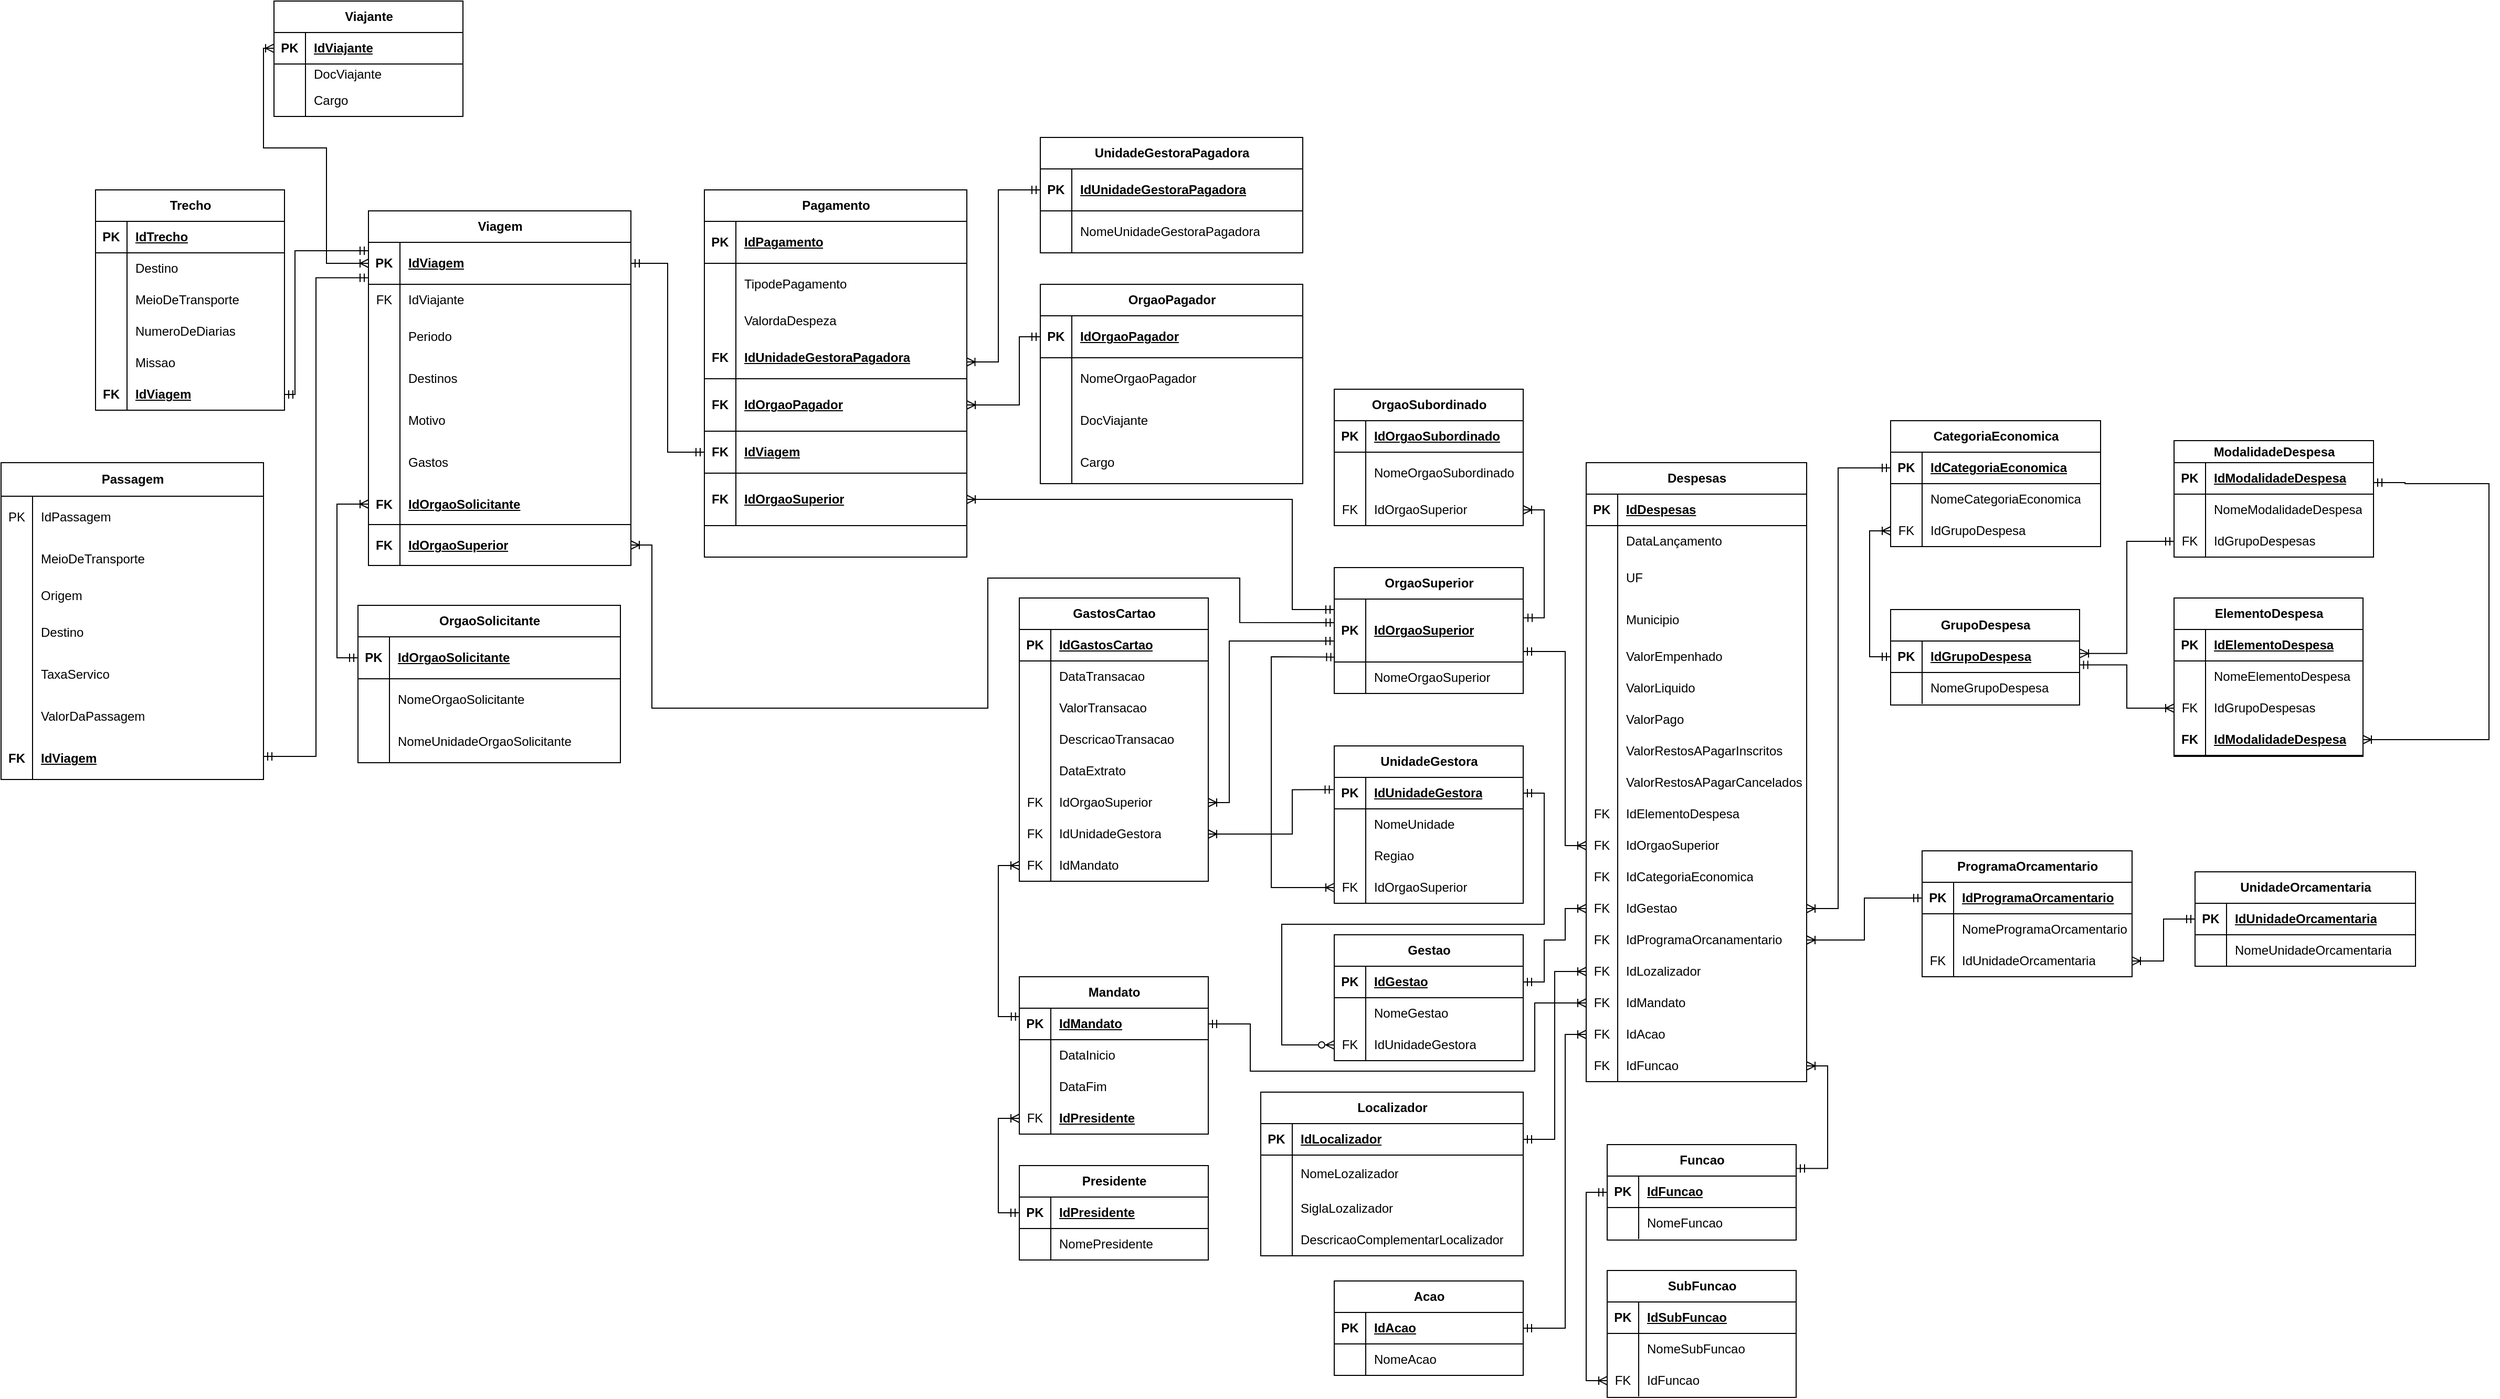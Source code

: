 <mxfile version="28.1.2">
  <diagram name="Página-1" id="6VL8UdLbsZ5k6oWF0KL2">
    <mxGraphModel grid="1" page="1" gridSize="10" guides="1" tooltips="1" connect="1" arrows="1" fold="1" pageScale="1" pageWidth="1169" pageHeight="827" math="0" shadow="0">
      <root>
        <mxCell id="0" />
        <mxCell id="1" parent="0" />
        <mxCell id="KAmUiZeWQYQaRaTrBTnv-6" value="Despesas" style="shape=table;startSize=30;container=1;collapsible=1;childLayout=tableLayout;fixedRows=1;rowLines=0;fontStyle=1;align=center;resizeLast=1;html=1;" vertex="1" parent="1">
          <mxGeometry x="1880" y="1030" width="210" height="590.0" as="geometry" />
        </mxCell>
        <mxCell id="KAmUiZeWQYQaRaTrBTnv-7" value="" style="shape=tableRow;horizontal=0;startSize=0;swimlaneHead=0;swimlaneBody=0;fillColor=none;collapsible=0;dropTarget=0;points=[[0,0.5],[1,0.5]];portConstraint=eastwest;top=0;left=0;right=0;bottom=1;" vertex="1" parent="KAmUiZeWQYQaRaTrBTnv-6">
          <mxGeometry y="30" width="210" height="30" as="geometry" />
        </mxCell>
        <mxCell id="KAmUiZeWQYQaRaTrBTnv-8" value="PK" style="shape=partialRectangle;connectable=0;fillColor=none;top=0;left=0;bottom=0;right=0;fontStyle=1;overflow=hidden;whiteSpace=wrap;html=1;" vertex="1" parent="KAmUiZeWQYQaRaTrBTnv-7">
          <mxGeometry width="30" height="30" as="geometry">
            <mxRectangle width="30" height="30" as="alternateBounds" />
          </mxGeometry>
        </mxCell>
        <mxCell id="KAmUiZeWQYQaRaTrBTnv-9" value="IdDespesas" style="shape=partialRectangle;connectable=0;fillColor=none;top=0;left=0;bottom=0;right=0;align=left;spacingLeft=6;fontStyle=5;overflow=hidden;whiteSpace=wrap;html=1;" vertex="1" parent="KAmUiZeWQYQaRaTrBTnv-7">
          <mxGeometry x="30" width="180" height="30" as="geometry">
            <mxRectangle width="180" height="30" as="alternateBounds" />
          </mxGeometry>
        </mxCell>
        <mxCell id="KAmUiZeWQYQaRaTrBTnv-10" value="" style="shape=tableRow;horizontal=0;startSize=0;swimlaneHead=0;swimlaneBody=0;fillColor=none;collapsible=0;dropTarget=0;points=[[0,0.5],[1,0.5]];portConstraint=eastwest;top=0;left=0;right=0;bottom=0;" vertex="1" parent="KAmUiZeWQYQaRaTrBTnv-6">
          <mxGeometry y="60" width="210" height="30" as="geometry" />
        </mxCell>
        <mxCell id="KAmUiZeWQYQaRaTrBTnv-11" value="" style="shape=partialRectangle;connectable=0;fillColor=none;top=0;left=0;bottom=0;right=0;editable=1;overflow=hidden;whiteSpace=wrap;html=1;" vertex="1" parent="KAmUiZeWQYQaRaTrBTnv-10">
          <mxGeometry width="30" height="30" as="geometry">
            <mxRectangle width="30" height="30" as="alternateBounds" />
          </mxGeometry>
        </mxCell>
        <mxCell id="KAmUiZeWQYQaRaTrBTnv-12" value="DataLançamento" style="shape=partialRectangle;connectable=0;fillColor=none;top=0;left=0;bottom=0;right=0;align=left;spacingLeft=6;overflow=hidden;whiteSpace=wrap;html=1;" vertex="1" parent="KAmUiZeWQYQaRaTrBTnv-10">
          <mxGeometry x="30" width="180" height="30" as="geometry">
            <mxRectangle width="180" height="30" as="alternateBounds" />
          </mxGeometry>
        </mxCell>
        <mxCell id="KAmUiZeWQYQaRaTrBTnv-13" value="" style="shape=tableRow;horizontal=0;startSize=0;swimlaneHead=0;swimlaneBody=0;fillColor=none;collapsible=0;dropTarget=0;points=[[0,0.5],[1,0.5]];portConstraint=eastwest;top=0;left=0;right=0;bottom=0;" vertex="1" parent="KAmUiZeWQYQaRaTrBTnv-6">
          <mxGeometry y="90" width="210" height="40" as="geometry" />
        </mxCell>
        <mxCell id="KAmUiZeWQYQaRaTrBTnv-14" value="" style="shape=partialRectangle;connectable=0;fillColor=none;top=0;left=0;bottom=0;right=0;editable=1;overflow=hidden;whiteSpace=wrap;html=1;" vertex="1" parent="KAmUiZeWQYQaRaTrBTnv-13">
          <mxGeometry width="30" height="40" as="geometry">
            <mxRectangle width="30" height="40" as="alternateBounds" />
          </mxGeometry>
        </mxCell>
        <mxCell id="KAmUiZeWQYQaRaTrBTnv-15" value="UF" style="shape=partialRectangle;connectable=0;fillColor=none;top=0;left=0;bottom=0;right=0;align=left;spacingLeft=6;overflow=hidden;whiteSpace=wrap;html=1;" vertex="1" parent="KAmUiZeWQYQaRaTrBTnv-13">
          <mxGeometry x="30" width="180" height="40" as="geometry">
            <mxRectangle width="180" height="40" as="alternateBounds" />
          </mxGeometry>
        </mxCell>
        <mxCell id="KAmUiZeWQYQaRaTrBTnv-16" value="" style="shape=tableRow;horizontal=0;startSize=0;swimlaneHead=0;swimlaneBody=0;fillColor=none;collapsible=0;dropTarget=0;points=[[0,0.5],[1,0.5]];portConstraint=eastwest;top=0;left=0;right=0;bottom=0;" vertex="1" parent="KAmUiZeWQYQaRaTrBTnv-6">
          <mxGeometry y="130" width="210" height="40" as="geometry" />
        </mxCell>
        <mxCell id="KAmUiZeWQYQaRaTrBTnv-17" value="" style="shape=partialRectangle;connectable=0;fillColor=none;top=0;left=0;bottom=0;right=0;editable=1;overflow=hidden;whiteSpace=wrap;html=1;" vertex="1" parent="KAmUiZeWQYQaRaTrBTnv-16">
          <mxGeometry width="30" height="40" as="geometry">
            <mxRectangle width="30" height="40" as="alternateBounds" />
          </mxGeometry>
        </mxCell>
        <mxCell id="KAmUiZeWQYQaRaTrBTnv-18" value="Municipio" style="shape=partialRectangle;connectable=0;fillColor=none;top=0;left=0;bottom=0;right=0;align=left;spacingLeft=6;overflow=hidden;whiteSpace=wrap;html=1;" vertex="1" parent="KAmUiZeWQYQaRaTrBTnv-16">
          <mxGeometry x="30" width="180" height="40" as="geometry">
            <mxRectangle width="180" height="40" as="alternateBounds" />
          </mxGeometry>
        </mxCell>
        <mxCell id="6yNoobT7GdHAaQiDIj-R-134" value="" style="shape=tableRow;horizontal=0;startSize=0;swimlaneHead=0;swimlaneBody=0;fillColor=none;collapsible=0;dropTarget=0;points=[[0,0.5],[1,0.5]];portConstraint=eastwest;top=0;left=0;right=0;bottom=0;" vertex="1" parent="KAmUiZeWQYQaRaTrBTnv-6">
          <mxGeometry y="170" width="210" height="30" as="geometry" />
        </mxCell>
        <mxCell id="6yNoobT7GdHAaQiDIj-R-135" value="" style="shape=partialRectangle;connectable=0;fillColor=none;top=0;left=0;bottom=0;right=0;editable=1;overflow=hidden;whiteSpace=wrap;html=1;" vertex="1" parent="6yNoobT7GdHAaQiDIj-R-134">
          <mxGeometry width="30" height="30" as="geometry">
            <mxRectangle width="30" height="30" as="alternateBounds" />
          </mxGeometry>
        </mxCell>
        <mxCell id="6yNoobT7GdHAaQiDIj-R-136" value="ValorEmpenhado" style="shape=partialRectangle;connectable=0;fillColor=none;top=0;left=0;bottom=0;right=0;align=left;spacingLeft=6;overflow=hidden;whiteSpace=wrap;html=1;" vertex="1" parent="6yNoobT7GdHAaQiDIj-R-134">
          <mxGeometry x="30" width="180" height="30" as="geometry">
            <mxRectangle width="180" height="30" as="alternateBounds" />
          </mxGeometry>
        </mxCell>
        <mxCell id="6yNoobT7GdHAaQiDIj-R-137" value="" style="shape=tableRow;horizontal=0;startSize=0;swimlaneHead=0;swimlaneBody=0;fillColor=none;collapsible=0;dropTarget=0;points=[[0,0.5],[1,0.5]];portConstraint=eastwest;top=0;left=0;right=0;bottom=0;" vertex="1" parent="KAmUiZeWQYQaRaTrBTnv-6">
          <mxGeometry y="200" width="210" height="30" as="geometry" />
        </mxCell>
        <mxCell id="6yNoobT7GdHAaQiDIj-R-138" value="" style="shape=partialRectangle;connectable=0;fillColor=none;top=0;left=0;bottom=0;right=0;editable=1;overflow=hidden;whiteSpace=wrap;html=1;" vertex="1" parent="6yNoobT7GdHAaQiDIj-R-137">
          <mxGeometry width="30" height="30" as="geometry">
            <mxRectangle width="30" height="30" as="alternateBounds" />
          </mxGeometry>
        </mxCell>
        <mxCell id="6yNoobT7GdHAaQiDIj-R-139" value="ValorLiquido" style="shape=partialRectangle;connectable=0;fillColor=none;top=0;left=0;bottom=0;right=0;align=left;spacingLeft=6;overflow=hidden;whiteSpace=wrap;html=1;" vertex="1" parent="6yNoobT7GdHAaQiDIj-R-137">
          <mxGeometry x="30" width="180" height="30" as="geometry">
            <mxRectangle width="180" height="30" as="alternateBounds" />
          </mxGeometry>
        </mxCell>
        <mxCell id="6yNoobT7GdHAaQiDIj-R-140" value="" style="shape=tableRow;horizontal=0;startSize=0;swimlaneHead=0;swimlaneBody=0;fillColor=none;collapsible=0;dropTarget=0;points=[[0,0.5],[1,0.5]];portConstraint=eastwest;top=0;left=0;right=0;bottom=0;" vertex="1" parent="KAmUiZeWQYQaRaTrBTnv-6">
          <mxGeometry y="230" width="210" height="30" as="geometry" />
        </mxCell>
        <mxCell id="6yNoobT7GdHAaQiDIj-R-141" value="" style="shape=partialRectangle;connectable=0;fillColor=none;top=0;left=0;bottom=0;right=0;editable=1;overflow=hidden;whiteSpace=wrap;html=1;" vertex="1" parent="6yNoobT7GdHAaQiDIj-R-140">
          <mxGeometry width="30" height="30" as="geometry">
            <mxRectangle width="30" height="30" as="alternateBounds" />
          </mxGeometry>
        </mxCell>
        <mxCell id="6yNoobT7GdHAaQiDIj-R-142" value="ValorPago" style="shape=partialRectangle;connectable=0;fillColor=none;top=0;left=0;bottom=0;right=0;align=left;spacingLeft=6;overflow=hidden;whiteSpace=wrap;html=1;" vertex="1" parent="6yNoobT7GdHAaQiDIj-R-140">
          <mxGeometry x="30" width="180" height="30" as="geometry">
            <mxRectangle width="180" height="30" as="alternateBounds" />
          </mxGeometry>
        </mxCell>
        <mxCell id="6yNoobT7GdHAaQiDIj-R-143" value="" style="shape=tableRow;horizontal=0;startSize=0;swimlaneHead=0;swimlaneBody=0;fillColor=none;collapsible=0;dropTarget=0;points=[[0,0.5],[1,0.5]];portConstraint=eastwest;top=0;left=0;right=0;bottom=0;" vertex="1" parent="KAmUiZeWQYQaRaTrBTnv-6">
          <mxGeometry y="260" width="210" height="30" as="geometry" />
        </mxCell>
        <mxCell id="6yNoobT7GdHAaQiDIj-R-144" value="" style="shape=partialRectangle;connectable=0;fillColor=none;top=0;left=0;bottom=0;right=0;editable=1;overflow=hidden;whiteSpace=wrap;html=1;" vertex="1" parent="6yNoobT7GdHAaQiDIj-R-143">
          <mxGeometry width="30" height="30" as="geometry">
            <mxRectangle width="30" height="30" as="alternateBounds" />
          </mxGeometry>
        </mxCell>
        <mxCell id="6yNoobT7GdHAaQiDIj-R-145" value="ValorRestosAPagarInscritos" style="shape=partialRectangle;connectable=0;fillColor=none;top=0;left=0;bottom=0;right=0;align=left;spacingLeft=6;overflow=hidden;whiteSpace=wrap;html=1;" vertex="1" parent="6yNoobT7GdHAaQiDIj-R-143">
          <mxGeometry x="30" width="180" height="30" as="geometry">
            <mxRectangle width="180" height="30" as="alternateBounds" />
          </mxGeometry>
        </mxCell>
        <mxCell id="6yNoobT7GdHAaQiDIj-R-146" value="" style="shape=tableRow;horizontal=0;startSize=0;swimlaneHead=0;swimlaneBody=0;fillColor=none;collapsible=0;dropTarget=0;points=[[0,0.5],[1,0.5]];portConstraint=eastwest;top=0;left=0;right=0;bottom=0;" vertex="1" parent="KAmUiZeWQYQaRaTrBTnv-6">
          <mxGeometry y="290" width="210" height="30" as="geometry" />
        </mxCell>
        <mxCell id="6yNoobT7GdHAaQiDIj-R-147" value="" style="shape=partialRectangle;connectable=0;fillColor=none;top=0;left=0;bottom=0;right=0;editable=1;overflow=hidden;whiteSpace=wrap;html=1;" vertex="1" parent="6yNoobT7GdHAaQiDIj-R-146">
          <mxGeometry width="30" height="30" as="geometry">
            <mxRectangle width="30" height="30" as="alternateBounds" />
          </mxGeometry>
        </mxCell>
        <mxCell id="6yNoobT7GdHAaQiDIj-R-148" value="ValorRestosAPagarCancelados" style="shape=partialRectangle;connectable=0;fillColor=none;top=0;left=0;bottom=0;right=0;align=left;spacingLeft=6;overflow=hidden;whiteSpace=wrap;html=1;" vertex="1" parent="6yNoobT7GdHAaQiDIj-R-146">
          <mxGeometry x="30" width="180" height="30" as="geometry">
            <mxRectangle width="180" height="30" as="alternateBounds" />
          </mxGeometry>
        </mxCell>
        <mxCell id="0sa01b3PLxM4aqPz4723-20" value="" style="shape=tableRow;horizontal=0;startSize=0;swimlaneHead=0;swimlaneBody=0;fillColor=none;collapsible=0;dropTarget=0;points=[[0,0.5],[1,0.5]];portConstraint=eastwest;top=0;left=0;right=0;bottom=0;" vertex="1" parent="KAmUiZeWQYQaRaTrBTnv-6">
          <mxGeometry y="320" width="210" height="30" as="geometry" />
        </mxCell>
        <mxCell id="0sa01b3PLxM4aqPz4723-21" value="FK" style="shape=partialRectangle;connectable=0;fillColor=none;top=0;left=0;bottom=0;right=0;editable=1;overflow=hidden;whiteSpace=wrap;html=1;" vertex="1" parent="0sa01b3PLxM4aqPz4723-20">
          <mxGeometry width="30" height="30" as="geometry">
            <mxRectangle width="30" height="30" as="alternateBounds" />
          </mxGeometry>
        </mxCell>
        <mxCell id="0sa01b3PLxM4aqPz4723-22" value="IdElementoDespesa" style="shape=partialRectangle;connectable=0;fillColor=none;top=0;left=0;bottom=0;right=0;align=left;spacingLeft=6;overflow=hidden;whiteSpace=wrap;html=1;" vertex="1" parent="0sa01b3PLxM4aqPz4723-20">
          <mxGeometry x="30" width="180" height="30" as="geometry">
            <mxRectangle width="180" height="30" as="alternateBounds" />
          </mxGeometry>
        </mxCell>
        <mxCell id="Z8bu3c-fxR_8zMoDKFJn-1" value="" style="shape=tableRow;horizontal=0;startSize=0;swimlaneHead=0;swimlaneBody=0;fillColor=none;collapsible=0;dropTarget=0;points=[[0,0.5],[1,0.5]];portConstraint=eastwest;top=0;left=0;right=0;bottom=0;" vertex="1" parent="KAmUiZeWQYQaRaTrBTnv-6">
          <mxGeometry y="350" width="210" height="30" as="geometry" />
        </mxCell>
        <mxCell id="Z8bu3c-fxR_8zMoDKFJn-2" value="FK" style="shape=partialRectangle;connectable=0;fillColor=none;top=0;left=0;bottom=0;right=0;editable=1;overflow=hidden;whiteSpace=wrap;html=1;" vertex="1" parent="Z8bu3c-fxR_8zMoDKFJn-1">
          <mxGeometry width="30" height="30" as="geometry">
            <mxRectangle width="30" height="30" as="alternateBounds" />
          </mxGeometry>
        </mxCell>
        <mxCell id="Z8bu3c-fxR_8zMoDKFJn-3" value="IdOrgaoSuperior" style="shape=partialRectangle;connectable=0;fillColor=none;top=0;left=0;bottom=0;right=0;align=left;spacingLeft=6;overflow=hidden;whiteSpace=wrap;html=1;" vertex="1" parent="Z8bu3c-fxR_8zMoDKFJn-1">
          <mxGeometry x="30" width="180" height="30" as="geometry">
            <mxRectangle width="180" height="30" as="alternateBounds" />
          </mxGeometry>
        </mxCell>
        <mxCell id="Z8bu3c-fxR_8zMoDKFJn-4" value="" style="shape=tableRow;horizontal=0;startSize=0;swimlaneHead=0;swimlaneBody=0;fillColor=none;collapsible=0;dropTarget=0;points=[[0,0.5],[1,0.5]];portConstraint=eastwest;top=0;left=0;right=0;bottom=0;" vertex="1" parent="KAmUiZeWQYQaRaTrBTnv-6">
          <mxGeometry y="380" width="210" height="30" as="geometry" />
        </mxCell>
        <mxCell id="Z8bu3c-fxR_8zMoDKFJn-5" value="FK" style="shape=partialRectangle;connectable=0;fillColor=none;top=0;left=0;bottom=0;right=0;editable=1;overflow=hidden;whiteSpace=wrap;html=1;" vertex="1" parent="Z8bu3c-fxR_8zMoDKFJn-4">
          <mxGeometry width="30" height="30" as="geometry">
            <mxRectangle width="30" height="30" as="alternateBounds" />
          </mxGeometry>
        </mxCell>
        <mxCell id="Z8bu3c-fxR_8zMoDKFJn-6" value="IdCategoriaEconomica" style="shape=partialRectangle;connectable=0;fillColor=none;top=0;left=0;bottom=0;right=0;align=left;spacingLeft=6;overflow=hidden;whiteSpace=wrap;html=1;" vertex="1" parent="Z8bu3c-fxR_8zMoDKFJn-4">
          <mxGeometry x="30" width="180" height="30" as="geometry">
            <mxRectangle width="180" height="30" as="alternateBounds" />
          </mxGeometry>
        </mxCell>
        <mxCell id="Z8bu3c-fxR_8zMoDKFJn-7" value="" style="shape=tableRow;horizontal=0;startSize=0;swimlaneHead=0;swimlaneBody=0;fillColor=none;collapsible=0;dropTarget=0;points=[[0,0.5],[1,0.5]];portConstraint=eastwest;top=0;left=0;right=0;bottom=0;" vertex="1" parent="KAmUiZeWQYQaRaTrBTnv-6">
          <mxGeometry y="410" width="210" height="30" as="geometry" />
        </mxCell>
        <mxCell id="Z8bu3c-fxR_8zMoDKFJn-8" value="FK" style="shape=partialRectangle;connectable=0;fillColor=none;top=0;left=0;bottom=0;right=0;editable=1;overflow=hidden;whiteSpace=wrap;html=1;" vertex="1" parent="Z8bu3c-fxR_8zMoDKFJn-7">
          <mxGeometry width="30" height="30" as="geometry">
            <mxRectangle width="30" height="30" as="alternateBounds" />
          </mxGeometry>
        </mxCell>
        <mxCell id="Z8bu3c-fxR_8zMoDKFJn-9" value="IdGestao" style="shape=partialRectangle;connectable=0;fillColor=none;top=0;left=0;bottom=0;right=0;align=left;spacingLeft=6;overflow=hidden;whiteSpace=wrap;html=1;" vertex="1" parent="Z8bu3c-fxR_8zMoDKFJn-7">
          <mxGeometry x="30" width="180" height="30" as="geometry">
            <mxRectangle width="180" height="30" as="alternateBounds" />
          </mxGeometry>
        </mxCell>
        <mxCell id="Z8bu3c-fxR_8zMoDKFJn-10" value="" style="shape=tableRow;horizontal=0;startSize=0;swimlaneHead=0;swimlaneBody=0;fillColor=none;collapsible=0;dropTarget=0;points=[[0,0.5],[1,0.5]];portConstraint=eastwest;top=0;left=0;right=0;bottom=0;" vertex="1" parent="KAmUiZeWQYQaRaTrBTnv-6">
          <mxGeometry y="440" width="210" height="30" as="geometry" />
        </mxCell>
        <mxCell id="Z8bu3c-fxR_8zMoDKFJn-11" value="FK" style="shape=partialRectangle;connectable=0;fillColor=none;top=0;left=0;bottom=0;right=0;editable=1;overflow=hidden;whiteSpace=wrap;html=1;" vertex="1" parent="Z8bu3c-fxR_8zMoDKFJn-10">
          <mxGeometry width="30" height="30" as="geometry">
            <mxRectangle width="30" height="30" as="alternateBounds" />
          </mxGeometry>
        </mxCell>
        <mxCell id="Z8bu3c-fxR_8zMoDKFJn-12" value="IdProgramaOrcanamentario" style="shape=partialRectangle;connectable=0;fillColor=none;top=0;left=0;bottom=0;right=0;align=left;spacingLeft=6;overflow=hidden;whiteSpace=wrap;html=1;" vertex="1" parent="Z8bu3c-fxR_8zMoDKFJn-10">
          <mxGeometry x="30" width="180" height="30" as="geometry">
            <mxRectangle width="180" height="30" as="alternateBounds" />
          </mxGeometry>
        </mxCell>
        <mxCell id="Z8bu3c-fxR_8zMoDKFJn-13" value="" style="shape=tableRow;horizontal=0;startSize=0;swimlaneHead=0;swimlaneBody=0;fillColor=none;collapsible=0;dropTarget=0;points=[[0,0.5],[1,0.5]];portConstraint=eastwest;top=0;left=0;right=0;bottom=0;" vertex="1" parent="KAmUiZeWQYQaRaTrBTnv-6">
          <mxGeometry y="470" width="210" height="30" as="geometry" />
        </mxCell>
        <mxCell id="Z8bu3c-fxR_8zMoDKFJn-14" value="FK" style="shape=partialRectangle;connectable=0;fillColor=none;top=0;left=0;bottom=0;right=0;editable=1;overflow=hidden;whiteSpace=wrap;html=1;" vertex="1" parent="Z8bu3c-fxR_8zMoDKFJn-13">
          <mxGeometry width="30" height="30" as="geometry">
            <mxRectangle width="30" height="30" as="alternateBounds" />
          </mxGeometry>
        </mxCell>
        <mxCell id="Z8bu3c-fxR_8zMoDKFJn-15" value="IdLozalizador" style="shape=partialRectangle;connectable=0;fillColor=none;top=0;left=0;bottom=0;right=0;align=left;spacingLeft=6;overflow=hidden;whiteSpace=wrap;html=1;" vertex="1" parent="Z8bu3c-fxR_8zMoDKFJn-13">
          <mxGeometry x="30" width="180" height="30" as="geometry">
            <mxRectangle width="180" height="30" as="alternateBounds" />
          </mxGeometry>
        </mxCell>
        <mxCell id="Z8bu3c-fxR_8zMoDKFJn-16" value="" style="shape=tableRow;horizontal=0;startSize=0;swimlaneHead=0;swimlaneBody=0;fillColor=none;collapsible=0;dropTarget=0;points=[[0,0.5],[1,0.5]];portConstraint=eastwest;top=0;left=0;right=0;bottom=0;" vertex="1" parent="KAmUiZeWQYQaRaTrBTnv-6">
          <mxGeometry y="500" width="210" height="30" as="geometry" />
        </mxCell>
        <mxCell id="Z8bu3c-fxR_8zMoDKFJn-17" value="FK" style="shape=partialRectangle;connectable=0;fillColor=none;top=0;left=0;bottom=0;right=0;editable=1;overflow=hidden;whiteSpace=wrap;html=1;" vertex="1" parent="Z8bu3c-fxR_8zMoDKFJn-16">
          <mxGeometry width="30" height="30" as="geometry">
            <mxRectangle width="30" height="30" as="alternateBounds" />
          </mxGeometry>
        </mxCell>
        <mxCell id="Z8bu3c-fxR_8zMoDKFJn-18" value="IdMandato" style="shape=partialRectangle;connectable=0;fillColor=none;top=0;left=0;bottom=0;right=0;align=left;spacingLeft=6;overflow=hidden;whiteSpace=wrap;html=1;" vertex="1" parent="Z8bu3c-fxR_8zMoDKFJn-16">
          <mxGeometry x="30" width="180" height="30" as="geometry">
            <mxRectangle width="180" height="30" as="alternateBounds" />
          </mxGeometry>
        </mxCell>
        <mxCell id="r7lIvHi-1Mlg9bLAwHGc-191" value="" style="shape=tableRow;horizontal=0;startSize=0;swimlaneHead=0;swimlaneBody=0;fillColor=none;collapsible=0;dropTarget=0;points=[[0,0.5],[1,0.5]];portConstraint=eastwest;top=0;left=0;right=0;bottom=0;" vertex="1" parent="KAmUiZeWQYQaRaTrBTnv-6">
          <mxGeometry y="530" width="210" height="30" as="geometry" />
        </mxCell>
        <mxCell id="r7lIvHi-1Mlg9bLAwHGc-192" value="FK" style="shape=partialRectangle;connectable=0;fillColor=none;top=0;left=0;bottom=0;right=0;editable=1;overflow=hidden;whiteSpace=wrap;html=1;" vertex="1" parent="r7lIvHi-1Mlg9bLAwHGc-191">
          <mxGeometry width="30" height="30" as="geometry">
            <mxRectangle width="30" height="30" as="alternateBounds" />
          </mxGeometry>
        </mxCell>
        <mxCell id="r7lIvHi-1Mlg9bLAwHGc-193" value="IdAcao" style="shape=partialRectangle;connectable=0;fillColor=none;top=0;left=0;bottom=0;right=0;align=left;spacingLeft=6;overflow=hidden;whiteSpace=wrap;html=1;" vertex="1" parent="r7lIvHi-1Mlg9bLAwHGc-191">
          <mxGeometry x="30" width="180" height="30" as="geometry">
            <mxRectangle width="180" height="30" as="alternateBounds" />
          </mxGeometry>
        </mxCell>
        <mxCell id="r7lIvHi-1Mlg9bLAwHGc-203" value="" style="shape=tableRow;horizontal=0;startSize=0;swimlaneHead=0;swimlaneBody=0;fillColor=none;collapsible=0;dropTarget=0;points=[[0,0.5],[1,0.5]];portConstraint=eastwest;top=0;left=0;right=0;bottom=0;" vertex="1" parent="KAmUiZeWQYQaRaTrBTnv-6">
          <mxGeometry y="560" width="210" height="30" as="geometry" />
        </mxCell>
        <mxCell id="r7lIvHi-1Mlg9bLAwHGc-204" value="FK" style="shape=partialRectangle;connectable=0;fillColor=none;top=0;left=0;bottom=0;right=0;editable=1;overflow=hidden;whiteSpace=wrap;html=1;" vertex="1" parent="r7lIvHi-1Mlg9bLAwHGc-203">
          <mxGeometry width="30" height="30" as="geometry">
            <mxRectangle width="30" height="30" as="alternateBounds" />
          </mxGeometry>
        </mxCell>
        <mxCell id="r7lIvHi-1Mlg9bLAwHGc-205" value="IdFuncao" style="shape=partialRectangle;connectable=0;fillColor=none;top=0;left=0;bottom=0;right=0;align=left;spacingLeft=6;overflow=hidden;whiteSpace=wrap;html=1;" vertex="1" parent="r7lIvHi-1Mlg9bLAwHGc-203">
          <mxGeometry x="30" width="180" height="30" as="geometry">
            <mxRectangle width="180" height="30" as="alternateBounds" />
          </mxGeometry>
        </mxCell>
        <mxCell id="6yNoobT7GdHAaQiDIj-R-77" value="SubFuncao" style="shape=table;startSize=30;container=1;collapsible=1;childLayout=tableLayout;fixedRows=1;rowLines=0;fontStyle=1;align=center;resizeLast=1;html=1;" vertex="1" parent="1">
          <mxGeometry x="1900" y="1800" width="180" height="121.0" as="geometry" />
        </mxCell>
        <mxCell id="6yNoobT7GdHAaQiDIj-R-78" value="" style="shape=tableRow;horizontal=0;startSize=0;swimlaneHead=0;swimlaneBody=0;fillColor=none;collapsible=0;dropTarget=0;points=[[0,0.5],[1,0.5]];portConstraint=eastwest;top=0;left=0;right=0;bottom=1;" vertex="1" parent="6yNoobT7GdHAaQiDIj-R-77">
          <mxGeometry y="30" width="180" height="30" as="geometry" />
        </mxCell>
        <mxCell id="6yNoobT7GdHAaQiDIj-R-79" value="PK" style="shape=partialRectangle;connectable=0;fillColor=none;top=0;left=0;bottom=0;right=0;fontStyle=1;overflow=hidden;whiteSpace=wrap;html=1;" vertex="1" parent="6yNoobT7GdHAaQiDIj-R-78">
          <mxGeometry width="30" height="30" as="geometry">
            <mxRectangle width="30" height="30" as="alternateBounds" />
          </mxGeometry>
        </mxCell>
        <mxCell id="6yNoobT7GdHAaQiDIj-R-80" value="IdSubFuncao" style="shape=partialRectangle;connectable=0;fillColor=none;top=0;left=0;bottom=0;right=0;align=left;spacingLeft=6;fontStyle=5;overflow=hidden;whiteSpace=wrap;html=1;" vertex="1" parent="6yNoobT7GdHAaQiDIj-R-78">
          <mxGeometry x="30" width="150" height="30" as="geometry">
            <mxRectangle width="150" height="30" as="alternateBounds" />
          </mxGeometry>
        </mxCell>
        <mxCell id="6yNoobT7GdHAaQiDIj-R-81" value="" style="shape=tableRow;horizontal=0;startSize=0;swimlaneHead=0;swimlaneBody=0;fillColor=none;collapsible=0;dropTarget=0;points=[[0,0.5],[1,0.5]];portConstraint=eastwest;top=0;left=0;right=0;bottom=0;" vertex="1" parent="6yNoobT7GdHAaQiDIj-R-77">
          <mxGeometry y="60" width="180" height="30" as="geometry" />
        </mxCell>
        <mxCell id="6yNoobT7GdHAaQiDIj-R-82" value="" style="shape=partialRectangle;connectable=0;fillColor=none;top=0;left=0;bottom=0;right=0;editable=1;overflow=hidden;whiteSpace=wrap;html=1;" vertex="1" parent="6yNoobT7GdHAaQiDIj-R-81">
          <mxGeometry width="30" height="30" as="geometry">
            <mxRectangle width="30" height="30" as="alternateBounds" />
          </mxGeometry>
        </mxCell>
        <mxCell id="6yNoobT7GdHAaQiDIj-R-83" value="NomeSubFuncao" style="shape=partialRectangle;connectable=0;fillColor=none;top=0;left=0;bottom=0;right=0;align=left;spacingLeft=6;overflow=hidden;whiteSpace=wrap;html=1;" vertex="1" parent="6yNoobT7GdHAaQiDIj-R-81">
          <mxGeometry x="30" width="150" height="30" as="geometry">
            <mxRectangle width="150" height="30" as="alternateBounds" />
          </mxGeometry>
        </mxCell>
        <mxCell id="6yNoobT7GdHAaQiDIj-R-84" value="" style="shape=tableRow;horizontal=0;startSize=0;swimlaneHead=0;swimlaneBody=0;fillColor=none;collapsible=0;dropTarget=0;points=[[0,0.5],[1,0.5]];portConstraint=eastwest;top=0;left=0;right=0;bottom=0;" vertex="1" parent="6yNoobT7GdHAaQiDIj-R-77">
          <mxGeometry y="90" width="180" height="30" as="geometry" />
        </mxCell>
        <mxCell id="6yNoobT7GdHAaQiDIj-R-85" value="FK" style="shape=partialRectangle;connectable=0;fillColor=none;top=0;left=0;bottom=0;right=0;editable=1;overflow=hidden;whiteSpace=wrap;html=1;" vertex="1" parent="6yNoobT7GdHAaQiDIj-R-84">
          <mxGeometry width="30" height="30" as="geometry">
            <mxRectangle width="30" height="30" as="alternateBounds" />
          </mxGeometry>
        </mxCell>
        <mxCell id="6yNoobT7GdHAaQiDIj-R-86" value="IdFuncao" style="shape=partialRectangle;connectable=0;fillColor=none;top=0;left=0;bottom=0;right=0;align=left;spacingLeft=6;overflow=hidden;whiteSpace=wrap;html=1;" vertex="1" parent="6yNoobT7GdHAaQiDIj-R-84">
          <mxGeometry x="30" width="150" height="30" as="geometry">
            <mxRectangle width="150" height="30" as="alternateBounds" />
          </mxGeometry>
        </mxCell>
        <mxCell id="RUsmj5eRSeCPz2wRmlma-14" value="UnidadeOrcamentaria" style="shape=table;startSize=30;container=1;collapsible=1;childLayout=tableLayout;fixedRows=1;rowLines=0;fontStyle=1;align=center;resizeLast=1;html=1;" vertex="1" parent="1">
          <mxGeometry x="2460" y="1420" width="210" height="90" as="geometry">
            <mxRectangle x="895" y="220" width="160" height="30" as="alternateBounds" />
          </mxGeometry>
        </mxCell>
        <mxCell id="RUsmj5eRSeCPz2wRmlma-15" value="" style="shape=tableRow;horizontal=0;startSize=0;swimlaneHead=0;swimlaneBody=0;fillColor=none;collapsible=0;dropTarget=0;points=[[0,0.5],[1,0.5]];portConstraint=eastwest;top=0;left=0;right=0;bottom=1;" vertex="1" parent="RUsmj5eRSeCPz2wRmlma-14">
          <mxGeometry y="30" width="210" height="30" as="geometry" />
        </mxCell>
        <mxCell id="RUsmj5eRSeCPz2wRmlma-16" value="PK" style="shape=partialRectangle;connectable=0;fillColor=none;top=0;left=0;bottom=0;right=0;fontStyle=1;overflow=hidden;whiteSpace=wrap;html=1;" vertex="1" parent="RUsmj5eRSeCPz2wRmlma-15">
          <mxGeometry width="30" height="30" as="geometry">
            <mxRectangle width="30" height="30" as="alternateBounds" />
          </mxGeometry>
        </mxCell>
        <mxCell id="RUsmj5eRSeCPz2wRmlma-17" value="IdUnidadeOrcamentaria" style="shape=partialRectangle;connectable=0;fillColor=none;top=0;left=0;bottom=0;right=0;align=left;spacingLeft=6;fontStyle=5;overflow=hidden;whiteSpace=wrap;html=1;" vertex="1" parent="RUsmj5eRSeCPz2wRmlma-15">
          <mxGeometry x="30" width="180" height="30" as="geometry">
            <mxRectangle width="180" height="30" as="alternateBounds" />
          </mxGeometry>
        </mxCell>
        <mxCell id="RUsmj5eRSeCPz2wRmlma-18" value="" style="shape=tableRow;horizontal=0;startSize=0;swimlaneHead=0;swimlaneBody=0;fillColor=none;collapsible=0;dropTarget=0;points=[[0,0.5],[1,0.5]];portConstraint=eastwest;top=0;left=0;right=0;bottom=0;" vertex="1" parent="RUsmj5eRSeCPz2wRmlma-14">
          <mxGeometry y="60" width="210" height="30" as="geometry" />
        </mxCell>
        <mxCell id="RUsmj5eRSeCPz2wRmlma-19" value="" style="shape=partialRectangle;connectable=0;fillColor=none;top=0;left=0;bottom=0;right=0;editable=1;overflow=hidden;whiteSpace=wrap;html=1;" vertex="1" parent="RUsmj5eRSeCPz2wRmlma-18">
          <mxGeometry width="30" height="30" as="geometry">
            <mxRectangle width="30" height="30" as="alternateBounds" />
          </mxGeometry>
        </mxCell>
        <mxCell id="RUsmj5eRSeCPz2wRmlma-20" value="NomeUnidadeOrc&lt;span style=&quot;background-color: transparent; color: light-dark(rgb(0, 0, 0), rgb(255, 255, 255));&quot;&gt;amentaria&lt;/span&gt;" style="shape=partialRectangle;connectable=0;fillColor=none;top=0;left=0;bottom=0;right=0;align=left;spacingLeft=6;overflow=hidden;whiteSpace=wrap;html=1;" vertex="1" parent="RUsmj5eRSeCPz2wRmlma-18">
          <mxGeometry x="30" width="180" height="30" as="geometry">
            <mxRectangle width="180" height="30" as="alternateBounds" />
          </mxGeometry>
        </mxCell>
        <mxCell id="6yNoobT7GdHAaQiDIj-R-40" value="OrgaoSubordinado" style="shape=table;startSize=30;container=1;collapsible=1;childLayout=tableLayout;fixedRows=1;rowLines=0;fontStyle=1;align=center;resizeLast=1;html=1;" vertex="1" parent="1">
          <mxGeometry x="1640" y="960" width="180" height="130" as="geometry" />
        </mxCell>
        <mxCell id="6yNoobT7GdHAaQiDIj-R-41" value="" style="shape=tableRow;horizontal=0;startSize=0;swimlaneHead=0;swimlaneBody=0;fillColor=none;collapsible=0;dropTarget=0;points=[[0,0.5],[1,0.5]];portConstraint=eastwest;top=0;left=0;right=0;bottom=1;" vertex="1" parent="6yNoobT7GdHAaQiDIj-R-40">
          <mxGeometry y="30" width="180" height="30" as="geometry" />
        </mxCell>
        <mxCell id="6yNoobT7GdHAaQiDIj-R-42" value="PK" style="shape=partialRectangle;connectable=0;fillColor=none;top=0;left=0;bottom=0;right=0;fontStyle=1;overflow=hidden;whiteSpace=wrap;html=1;" vertex="1" parent="6yNoobT7GdHAaQiDIj-R-41">
          <mxGeometry width="30" height="30" as="geometry">
            <mxRectangle width="30" height="30" as="alternateBounds" />
          </mxGeometry>
        </mxCell>
        <mxCell id="6yNoobT7GdHAaQiDIj-R-43" value="IdOrgaoSubordinado" style="shape=partialRectangle;connectable=0;fillColor=none;top=0;left=0;bottom=0;right=0;align=left;spacingLeft=6;fontStyle=5;overflow=hidden;whiteSpace=wrap;html=1;" vertex="1" parent="6yNoobT7GdHAaQiDIj-R-41">
          <mxGeometry x="30" width="150" height="30" as="geometry">
            <mxRectangle width="150" height="30" as="alternateBounds" />
          </mxGeometry>
        </mxCell>
        <mxCell id="6yNoobT7GdHAaQiDIj-R-44" value="" style="shape=tableRow;horizontal=0;startSize=0;swimlaneHead=0;swimlaneBody=0;fillColor=none;collapsible=0;dropTarget=0;points=[[0,0.5],[1,0.5]];portConstraint=eastwest;top=0;left=0;right=0;bottom=0;" vertex="1" parent="6yNoobT7GdHAaQiDIj-R-40">
          <mxGeometry y="60" width="180" height="40" as="geometry" />
        </mxCell>
        <mxCell id="6yNoobT7GdHAaQiDIj-R-45" value="" style="shape=partialRectangle;connectable=0;fillColor=none;top=0;left=0;bottom=0;right=0;editable=1;overflow=hidden;whiteSpace=wrap;html=1;" vertex="1" parent="6yNoobT7GdHAaQiDIj-R-44">
          <mxGeometry width="30" height="40" as="geometry">
            <mxRectangle width="30" height="40" as="alternateBounds" />
          </mxGeometry>
        </mxCell>
        <mxCell id="6yNoobT7GdHAaQiDIj-R-46" value="NomeOrgaoSubordinado" style="shape=partialRectangle;connectable=0;fillColor=none;top=0;left=0;bottom=0;right=0;align=left;spacingLeft=6;overflow=hidden;whiteSpace=wrap;html=1;" vertex="1" parent="6yNoobT7GdHAaQiDIj-R-44">
          <mxGeometry x="30" width="150" height="40" as="geometry">
            <mxRectangle width="150" height="40" as="alternateBounds" />
          </mxGeometry>
        </mxCell>
        <mxCell id="6yNoobT7GdHAaQiDIj-R-47" value="" style="shape=tableRow;horizontal=0;startSize=0;swimlaneHead=0;swimlaneBody=0;fillColor=none;collapsible=0;dropTarget=0;points=[[0,0.5],[1,0.5]];portConstraint=eastwest;top=0;left=0;right=0;bottom=0;" vertex="1" parent="6yNoobT7GdHAaQiDIj-R-40">
          <mxGeometry y="100" width="180" height="30" as="geometry" />
        </mxCell>
        <mxCell id="6yNoobT7GdHAaQiDIj-R-48" value="FK" style="shape=partialRectangle;connectable=0;fillColor=none;top=0;left=0;bottom=0;right=0;editable=1;overflow=hidden;whiteSpace=wrap;html=1;" vertex="1" parent="6yNoobT7GdHAaQiDIj-R-47">
          <mxGeometry width="30" height="30" as="geometry">
            <mxRectangle width="30" height="30" as="alternateBounds" />
          </mxGeometry>
        </mxCell>
        <mxCell id="6yNoobT7GdHAaQiDIj-R-49" value="IdOrgaoSuperior" style="shape=partialRectangle;connectable=0;fillColor=none;top=0;left=0;bottom=0;right=0;align=left;spacingLeft=6;overflow=hidden;whiteSpace=wrap;html=1;" vertex="1" parent="6yNoobT7GdHAaQiDIj-R-47">
          <mxGeometry x="30" width="150" height="30" as="geometry">
            <mxRectangle width="150" height="30" as="alternateBounds" />
          </mxGeometry>
        </mxCell>
        <mxCell id="6yNoobT7GdHAaQiDIj-R-94" value="Localizador" style="shape=table;startSize=30;container=1;collapsible=1;childLayout=tableLayout;fixedRows=1;rowLines=0;fontStyle=1;align=center;resizeLast=1;html=1;" vertex="1" parent="1">
          <mxGeometry x="1570" y="1630" width="250" height="156" as="geometry" />
        </mxCell>
        <mxCell id="6yNoobT7GdHAaQiDIj-R-95" value="" style="shape=tableRow;horizontal=0;startSize=0;swimlaneHead=0;swimlaneBody=0;fillColor=none;collapsible=0;dropTarget=0;points=[[0,0.5],[1,0.5]];portConstraint=eastwest;top=0;left=0;right=0;bottom=1;" vertex="1" parent="6yNoobT7GdHAaQiDIj-R-94">
          <mxGeometry y="30" width="250" height="30" as="geometry" />
        </mxCell>
        <mxCell id="6yNoobT7GdHAaQiDIj-R-96" value="PK" style="shape=partialRectangle;connectable=0;fillColor=none;top=0;left=0;bottom=0;right=0;fontStyle=1;overflow=hidden;whiteSpace=wrap;html=1;" vertex="1" parent="6yNoobT7GdHAaQiDIj-R-95">
          <mxGeometry width="30" height="30" as="geometry">
            <mxRectangle width="30" height="30" as="alternateBounds" />
          </mxGeometry>
        </mxCell>
        <mxCell id="6yNoobT7GdHAaQiDIj-R-97" value="IdLocalizador" style="shape=partialRectangle;connectable=0;fillColor=none;top=0;left=0;bottom=0;right=0;align=left;spacingLeft=6;fontStyle=5;overflow=hidden;whiteSpace=wrap;html=1;" vertex="1" parent="6yNoobT7GdHAaQiDIj-R-95">
          <mxGeometry x="30" width="220" height="30" as="geometry">
            <mxRectangle width="220" height="30" as="alternateBounds" />
          </mxGeometry>
        </mxCell>
        <mxCell id="6yNoobT7GdHAaQiDIj-R-98" value="" style="shape=tableRow;horizontal=0;startSize=0;swimlaneHead=0;swimlaneBody=0;fillColor=none;collapsible=0;dropTarget=0;points=[[0,0.5],[1,0.5]];portConstraint=eastwest;top=0;left=0;right=0;bottom=0;" vertex="1" parent="6yNoobT7GdHAaQiDIj-R-94">
          <mxGeometry y="60" width="250" height="36" as="geometry" />
        </mxCell>
        <mxCell id="6yNoobT7GdHAaQiDIj-R-99" value="" style="shape=partialRectangle;connectable=0;fillColor=none;top=0;left=0;bottom=0;right=0;editable=1;overflow=hidden;whiteSpace=wrap;html=1;" vertex="1" parent="6yNoobT7GdHAaQiDIj-R-98">
          <mxGeometry width="30" height="36" as="geometry">
            <mxRectangle width="30" height="36" as="alternateBounds" />
          </mxGeometry>
        </mxCell>
        <mxCell id="6yNoobT7GdHAaQiDIj-R-100" value="NomeLozalizador" style="shape=partialRectangle;connectable=0;fillColor=none;top=0;left=0;bottom=0;right=0;align=left;spacingLeft=6;overflow=hidden;whiteSpace=wrap;html=1;" vertex="1" parent="6yNoobT7GdHAaQiDIj-R-98">
          <mxGeometry x="30" width="220" height="36" as="geometry">
            <mxRectangle width="220" height="36" as="alternateBounds" />
          </mxGeometry>
        </mxCell>
        <mxCell id="6yNoobT7GdHAaQiDIj-R-101" value="" style="shape=tableRow;horizontal=0;startSize=0;swimlaneHead=0;swimlaneBody=0;fillColor=none;collapsible=0;dropTarget=0;points=[[0,0.5],[1,0.5]];portConstraint=eastwest;top=0;left=0;right=0;bottom=0;" vertex="1" parent="6yNoobT7GdHAaQiDIj-R-94">
          <mxGeometry y="96" width="250" height="30" as="geometry" />
        </mxCell>
        <mxCell id="6yNoobT7GdHAaQiDIj-R-102" value="" style="shape=partialRectangle;connectable=0;fillColor=none;top=0;left=0;bottom=0;right=0;editable=1;overflow=hidden;whiteSpace=wrap;html=1;" vertex="1" parent="6yNoobT7GdHAaQiDIj-R-101">
          <mxGeometry width="30" height="30" as="geometry">
            <mxRectangle width="30" height="30" as="alternateBounds" />
          </mxGeometry>
        </mxCell>
        <mxCell id="6yNoobT7GdHAaQiDIj-R-103" value="SiglaLozalizador" style="shape=partialRectangle;connectable=0;fillColor=none;top=0;left=0;bottom=0;right=0;align=left;spacingLeft=6;overflow=hidden;whiteSpace=wrap;html=1;" vertex="1" parent="6yNoobT7GdHAaQiDIj-R-101">
          <mxGeometry x="30" width="220" height="30" as="geometry">
            <mxRectangle width="220" height="30" as="alternateBounds" />
          </mxGeometry>
        </mxCell>
        <mxCell id="6yNoobT7GdHAaQiDIj-R-104" value="" style="shape=tableRow;horizontal=0;startSize=0;swimlaneHead=0;swimlaneBody=0;fillColor=none;collapsible=0;dropTarget=0;points=[[0,0.5],[1,0.5]];portConstraint=eastwest;top=0;left=0;right=0;bottom=0;" vertex="1" parent="6yNoobT7GdHAaQiDIj-R-94">
          <mxGeometry y="126" width="250" height="30" as="geometry" />
        </mxCell>
        <mxCell id="6yNoobT7GdHAaQiDIj-R-105" value="" style="shape=partialRectangle;connectable=0;fillColor=none;top=0;left=0;bottom=0;right=0;editable=1;overflow=hidden;whiteSpace=wrap;html=1;" vertex="1" parent="6yNoobT7GdHAaQiDIj-R-104">
          <mxGeometry width="30" height="30" as="geometry">
            <mxRectangle width="30" height="30" as="alternateBounds" />
          </mxGeometry>
        </mxCell>
        <mxCell id="6yNoobT7GdHAaQiDIj-R-106" value="DescricaoComplementarLocalizador" style="shape=partialRectangle;connectable=0;fillColor=none;top=0;left=0;bottom=0;right=0;align=left;spacingLeft=6;overflow=hidden;whiteSpace=wrap;html=1;" vertex="1" parent="6yNoobT7GdHAaQiDIj-R-104">
          <mxGeometry x="30" width="220" height="30" as="geometry">
            <mxRectangle width="220" height="30" as="alternateBounds" />
          </mxGeometry>
        </mxCell>
        <mxCell id="KAmUiZeWQYQaRaTrBTnv-42" value="ProgramaOrcamentario" style="shape=table;startSize=30;container=1;collapsible=1;childLayout=tableLayout;fixedRows=1;rowLines=0;fontStyle=1;align=center;resizeLast=1;html=1;" vertex="1" parent="1">
          <mxGeometry x="2200" y="1400" width="200" height="120" as="geometry" />
        </mxCell>
        <mxCell id="KAmUiZeWQYQaRaTrBTnv-43" value="" style="shape=tableRow;horizontal=0;startSize=0;swimlaneHead=0;swimlaneBody=0;fillColor=none;collapsible=0;dropTarget=0;points=[[0,0.5],[1,0.5]];portConstraint=eastwest;top=0;left=0;right=0;bottom=1;" vertex="1" parent="KAmUiZeWQYQaRaTrBTnv-42">
          <mxGeometry y="30" width="200" height="30" as="geometry" />
        </mxCell>
        <mxCell id="KAmUiZeWQYQaRaTrBTnv-44" value="PK" style="shape=partialRectangle;connectable=0;fillColor=none;top=0;left=0;bottom=0;right=0;fontStyle=1;overflow=hidden;whiteSpace=wrap;html=1;" vertex="1" parent="KAmUiZeWQYQaRaTrBTnv-43">
          <mxGeometry width="30" height="30" as="geometry">
            <mxRectangle width="30" height="30" as="alternateBounds" />
          </mxGeometry>
        </mxCell>
        <mxCell id="KAmUiZeWQYQaRaTrBTnv-45" value="IdProgramaOrcamentario" style="shape=partialRectangle;connectable=0;fillColor=none;top=0;left=0;bottom=0;right=0;align=left;spacingLeft=6;fontStyle=5;overflow=hidden;whiteSpace=wrap;html=1;" vertex="1" parent="KAmUiZeWQYQaRaTrBTnv-43">
          <mxGeometry x="30" width="170" height="30" as="geometry">
            <mxRectangle width="170" height="30" as="alternateBounds" />
          </mxGeometry>
        </mxCell>
        <mxCell id="KAmUiZeWQYQaRaTrBTnv-46" value="" style="shape=tableRow;horizontal=0;startSize=0;swimlaneHead=0;swimlaneBody=0;fillColor=none;collapsible=0;dropTarget=0;points=[[0,0.5],[1,0.5]];portConstraint=eastwest;top=0;left=0;right=0;bottom=0;" vertex="1" parent="KAmUiZeWQYQaRaTrBTnv-42">
          <mxGeometry y="60" width="200" height="30" as="geometry" />
        </mxCell>
        <mxCell id="KAmUiZeWQYQaRaTrBTnv-47" value="" style="shape=partialRectangle;connectable=0;fillColor=none;top=0;left=0;bottom=0;right=0;editable=1;overflow=hidden;whiteSpace=wrap;html=1;" vertex="1" parent="KAmUiZeWQYQaRaTrBTnv-46">
          <mxGeometry width="30" height="30" as="geometry">
            <mxRectangle width="30" height="30" as="alternateBounds" />
          </mxGeometry>
        </mxCell>
        <mxCell id="KAmUiZeWQYQaRaTrBTnv-48" value="NomeProgramaOrcamentario" style="shape=partialRectangle;connectable=0;fillColor=none;top=0;left=0;bottom=0;right=0;align=left;spacingLeft=6;overflow=hidden;whiteSpace=wrap;html=1;" vertex="1" parent="KAmUiZeWQYQaRaTrBTnv-46">
          <mxGeometry x="30" width="170" height="30" as="geometry">
            <mxRectangle width="170" height="30" as="alternateBounds" />
          </mxGeometry>
        </mxCell>
        <mxCell id="0sa01b3PLxM4aqPz4723-17" value="" style="shape=tableRow;horizontal=0;startSize=0;swimlaneHead=0;swimlaneBody=0;fillColor=none;collapsible=0;dropTarget=0;points=[[0,0.5],[1,0.5]];portConstraint=eastwest;top=0;left=0;right=0;bottom=0;" vertex="1" parent="KAmUiZeWQYQaRaTrBTnv-42">
          <mxGeometry y="90" width="200" height="30" as="geometry" />
        </mxCell>
        <mxCell id="0sa01b3PLxM4aqPz4723-18" value="FK" style="shape=partialRectangle;connectable=0;fillColor=none;top=0;left=0;bottom=0;right=0;editable=1;overflow=hidden;whiteSpace=wrap;html=1;" vertex="1" parent="0sa01b3PLxM4aqPz4723-17">
          <mxGeometry width="30" height="30" as="geometry">
            <mxRectangle width="30" height="30" as="alternateBounds" />
          </mxGeometry>
        </mxCell>
        <mxCell id="0sa01b3PLxM4aqPz4723-19" value="IdUnidadeOrcamentaria" style="shape=partialRectangle;connectable=0;fillColor=none;top=0;left=0;bottom=0;right=0;align=left;spacingLeft=6;overflow=hidden;whiteSpace=wrap;html=1;" vertex="1" parent="0sa01b3PLxM4aqPz4723-17">
          <mxGeometry x="30" width="170" height="30" as="geometry">
            <mxRectangle width="170" height="30" as="alternateBounds" />
          </mxGeometry>
        </mxCell>
        <mxCell id="KAmUiZeWQYQaRaTrBTnv-32" value="Gestao" style="shape=table;startSize=30;container=1;collapsible=1;childLayout=tableLayout;fixedRows=1;rowLines=0;fontStyle=1;align=center;resizeLast=1;html=1;" vertex="1" parent="1">
          <mxGeometry x="1640" y="1480" width="180" height="120" as="geometry" />
        </mxCell>
        <mxCell id="KAmUiZeWQYQaRaTrBTnv-33" value="" style="shape=tableRow;horizontal=0;startSize=0;swimlaneHead=0;swimlaneBody=0;fillColor=none;collapsible=0;dropTarget=0;points=[[0,0.5],[1,0.5]];portConstraint=eastwest;top=0;left=0;right=0;bottom=1;" vertex="1" parent="KAmUiZeWQYQaRaTrBTnv-32">
          <mxGeometry y="30" width="180" height="30" as="geometry" />
        </mxCell>
        <mxCell id="KAmUiZeWQYQaRaTrBTnv-34" value="PK" style="shape=partialRectangle;connectable=0;fillColor=none;top=0;left=0;bottom=0;right=0;fontStyle=1;overflow=hidden;whiteSpace=wrap;html=1;" vertex="1" parent="KAmUiZeWQYQaRaTrBTnv-33">
          <mxGeometry width="30" height="30" as="geometry">
            <mxRectangle width="30" height="30" as="alternateBounds" />
          </mxGeometry>
        </mxCell>
        <mxCell id="KAmUiZeWQYQaRaTrBTnv-35" value="IdGestao" style="shape=partialRectangle;connectable=0;fillColor=none;top=0;left=0;bottom=0;right=0;align=left;spacingLeft=6;fontStyle=5;overflow=hidden;whiteSpace=wrap;html=1;" vertex="1" parent="KAmUiZeWQYQaRaTrBTnv-33">
          <mxGeometry x="30" width="150" height="30" as="geometry">
            <mxRectangle width="150" height="30" as="alternateBounds" />
          </mxGeometry>
        </mxCell>
        <mxCell id="KAmUiZeWQYQaRaTrBTnv-36" value="" style="shape=tableRow;horizontal=0;startSize=0;swimlaneHead=0;swimlaneBody=0;fillColor=none;collapsible=0;dropTarget=0;points=[[0,0.5],[1,0.5]];portConstraint=eastwest;top=0;left=0;right=0;bottom=0;" vertex="1" parent="KAmUiZeWQYQaRaTrBTnv-32">
          <mxGeometry y="60" width="180" height="30" as="geometry" />
        </mxCell>
        <mxCell id="KAmUiZeWQYQaRaTrBTnv-37" value="" style="shape=partialRectangle;connectable=0;fillColor=none;top=0;left=0;bottom=0;right=0;editable=1;overflow=hidden;whiteSpace=wrap;html=1;" vertex="1" parent="KAmUiZeWQYQaRaTrBTnv-36">
          <mxGeometry width="30" height="30" as="geometry">
            <mxRectangle width="30" height="30" as="alternateBounds" />
          </mxGeometry>
        </mxCell>
        <mxCell id="KAmUiZeWQYQaRaTrBTnv-38" value="NomeGestao" style="shape=partialRectangle;connectable=0;fillColor=none;top=0;left=0;bottom=0;right=0;align=left;spacingLeft=6;overflow=hidden;whiteSpace=wrap;html=1;" vertex="1" parent="KAmUiZeWQYQaRaTrBTnv-36">
          <mxGeometry x="30" width="150" height="30" as="geometry">
            <mxRectangle width="150" height="30" as="alternateBounds" />
          </mxGeometry>
        </mxCell>
        <mxCell id="KAmUiZeWQYQaRaTrBTnv-70" value="" style="shape=tableRow;horizontal=0;startSize=0;swimlaneHead=0;swimlaneBody=0;fillColor=none;collapsible=0;dropTarget=0;points=[[0,0.5],[1,0.5]];portConstraint=eastwest;top=0;left=0;right=0;bottom=0;" vertex="1" parent="KAmUiZeWQYQaRaTrBTnv-32">
          <mxGeometry y="90" width="180" height="30" as="geometry" />
        </mxCell>
        <mxCell id="KAmUiZeWQYQaRaTrBTnv-71" value="FK" style="shape=partialRectangle;connectable=0;fillColor=none;top=0;left=0;bottom=0;right=0;editable=1;overflow=hidden;whiteSpace=wrap;html=1;" vertex="1" parent="KAmUiZeWQYQaRaTrBTnv-70">
          <mxGeometry width="30" height="30" as="geometry">
            <mxRectangle width="30" height="30" as="alternateBounds" />
          </mxGeometry>
        </mxCell>
        <mxCell id="KAmUiZeWQYQaRaTrBTnv-72" value="IdUnidadeGestora" style="shape=partialRectangle;connectable=0;fillColor=none;top=0;left=0;bottom=0;right=0;align=left;spacingLeft=6;overflow=hidden;whiteSpace=wrap;html=1;" vertex="1" parent="KAmUiZeWQYQaRaTrBTnv-70">
          <mxGeometry x="30" width="150" height="30" as="geometry">
            <mxRectangle width="150" height="30" as="alternateBounds" />
          </mxGeometry>
        </mxCell>
        <mxCell id="r7lIvHi-1Mlg9bLAwHGc-195" style="edgeStyle=orthogonalEdgeStyle;rounded=0;orthogonalLoop=1;jettySize=auto;html=1;entryX=0;entryY=0.5;entryDx=0;entryDy=0;startArrow=ERmandOne;startFill=0;endArrow=ERoneToMany;endFill=0;" edge="1" parent="1" source="6yNoobT7GdHAaQiDIj-R-60" target="6yNoobT7GdHAaQiDIj-R-84">
          <mxGeometry relative="1" as="geometry">
            <Array as="points">
              <mxPoint x="1880" y="1726" />
              <mxPoint x="1880" y="1905" />
            </Array>
          </mxGeometry>
        </mxCell>
        <mxCell id="6yNoobT7GdHAaQiDIj-R-60" value="Funcao" style="shape=table;startSize=30;container=1;collapsible=1;childLayout=tableLayout;fixedRows=1;rowLines=0;fontStyle=1;align=center;resizeLast=1;html=1;" vertex="1" parent="1">
          <mxGeometry x="1900" y="1680" width="180" height="91.0" as="geometry" />
        </mxCell>
        <mxCell id="6yNoobT7GdHAaQiDIj-R-61" value="" style="shape=tableRow;horizontal=0;startSize=0;swimlaneHead=0;swimlaneBody=0;fillColor=none;collapsible=0;dropTarget=0;points=[[0,0.5],[1,0.5]];portConstraint=eastwest;top=0;left=0;right=0;bottom=1;" vertex="1" parent="6yNoobT7GdHAaQiDIj-R-60">
          <mxGeometry y="30" width="180" height="30" as="geometry" />
        </mxCell>
        <mxCell id="6yNoobT7GdHAaQiDIj-R-62" value="PK" style="shape=partialRectangle;connectable=0;fillColor=none;top=0;left=0;bottom=0;right=0;fontStyle=1;overflow=hidden;whiteSpace=wrap;html=1;" vertex="1" parent="6yNoobT7GdHAaQiDIj-R-61">
          <mxGeometry width="30" height="30" as="geometry">
            <mxRectangle width="30" height="30" as="alternateBounds" />
          </mxGeometry>
        </mxCell>
        <mxCell id="6yNoobT7GdHAaQiDIj-R-63" value="IdFuncao" style="shape=partialRectangle;connectable=0;fillColor=none;top=0;left=0;bottom=0;right=0;align=left;spacingLeft=6;fontStyle=5;overflow=hidden;whiteSpace=wrap;html=1;" vertex="1" parent="6yNoobT7GdHAaQiDIj-R-61">
          <mxGeometry x="30" width="150" height="30" as="geometry">
            <mxRectangle width="150" height="30" as="alternateBounds" />
          </mxGeometry>
        </mxCell>
        <mxCell id="6yNoobT7GdHAaQiDIj-R-64" value="" style="shape=tableRow;horizontal=0;startSize=0;swimlaneHead=0;swimlaneBody=0;fillColor=none;collapsible=0;dropTarget=0;points=[[0,0.5],[1,0.5]];portConstraint=eastwest;top=0;left=0;right=0;bottom=0;" vertex="1" parent="6yNoobT7GdHAaQiDIj-R-60">
          <mxGeometry y="60" width="180" height="30" as="geometry" />
        </mxCell>
        <mxCell id="6yNoobT7GdHAaQiDIj-R-65" value="" style="shape=partialRectangle;connectable=0;fillColor=none;top=0;left=0;bottom=0;right=0;editable=1;overflow=hidden;whiteSpace=wrap;html=1;" vertex="1" parent="6yNoobT7GdHAaQiDIj-R-64">
          <mxGeometry width="30" height="30" as="geometry">
            <mxRectangle width="30" height="30" as="alternateBounds" />
          </mxGeometry>
        </mxCell>
        <mxCell id="6yNoobT7GdHAaQiDIj-R-66" value="NomeFuncao" style="shape=partialRectangle;connectable=0;fillColor=none;top=0;left=0;bottom=0;right=0;align=left;spacingLeft=6;overflow=hidden;whiteSpace=wrap;html=1;" vertex="1" parent="6yNoobT7GdHAaQiDIj-R-64">
          <mxGeometry x="30" width="150" height="30" as="geometry">
            <mxRectangle width="150" height="30" as="alternateBounds" />
          </mxGeometry>
        </mxCell>
        <mxCell id="7J9xwZ6nVv7qm0UtodiQ-103" value="Trecho" style="shape=table;startSize=30;container=1;collapsible=1;childLayout=tableLayout;fixedRows=1;rowLines=0;fontStyle=1;align=center;resizeLast=1;html=1;" vertex="1" parent="1">
          <mxGeometry x="460" y="770" width="180" height="210" as="geometry" />
        </mxCell>
        <mxCell id="ojMMOSzEJ75_ASqflb4E-146" value="" style="shape=tableRow;horizontal=0;startSize=0;swimlaneHead=0;swimlaneBody=0;fillColor=none;collapsible=0;dropTarget=0;points=[[0,0.5],[1,0.5]];portConstraint=eastwest;top=0;left=0;right=0;bottom=1;" vertex="1" parent="7J9xwZ6nVv7qm0UtodiQ-103">
          <mxGeometry y="30" width="180" height="30" as="geometry" />
        </mxCell>
        <mxCell id="ojMMOSzEJ75_ASqflb4E-147" value="PK" style="shape=partialRectangle;connectable=0;fillColor=none;top=0;left=0;bottom=0;right=0;fontStyle=1;overflow=hidden;whiteSpace=wrap;html=1;" vertex="1" parent="ojMMOSzEJ75_ASqflb4E-146">
          <mxGeometry width="30" height="30" as="geometry">
            <mxRectangle width="30" height="30" as="alternateBounds" />
          </mxGeometry>
        </mxCell>
        <mxCell id="ojMMOSzEJ75_ASqflb4E-148" value="Id&lt;span style=&quot;background-color: transparent; color: light-dark(rgb(0, 0, 0), rgb(255, 255, 255));&quot;&gt;Trecho&lt;/span&gt;" style="shape=partialRectangle;connectable=0;fillColor=none;top=0;left=0;bottom=0;right=0;align=left;spacingLeft=6;fontStyle=5;overflow=hidden;whiteSpace=wrap;html=1;" vertex="1" parent="ojMMOSzEJ75_ASqflb4E-146">
          <mxGeometry x="30" width="150" height="30" as="geometry">
            <mxRectangle width="150" height="30" as="alternateBounds" />
          </mxGeometry>
        </mxCell>
        <mxCell id="7J9xwZ6nVv7qm0UtodiQ-107" value="" style="shape=tableRow;horizontal=0;startSize=0;swimlaneHead=0;swimlaneBody=0;fillColor=none;collapsible=0;dropTarget=0;points=[[0,0.5],[1,0.5]];portConstraint=eastwest;top=0;left=0;right=0;bottom=0;" vertex="1" parent="7J9xwZ6nVv7qm0UtodiQ-103">
          <mxGeometry y="60" width="180" height="30" as="geometry" />
        </mxCell>
        <mxCell id="7J9xwZ6nVv7qm0UtodiQ-108" value="" style="shape=partialRectangle;connectable=0;fillColor=none;top=0;left=0;bottom=0;right=0;editable=1;overflow=hidden;whiteSpace=wrap;html=1;" vertex="1" parent="7J9xwZ6nVv7qm0UtodiQ-107">
          <mxGeometry width="30" height="30" as="geometry">
            <mxRectangle width="30" height="30" as="alternateBounds" />
          </mxGeometry>
        </mxCell>
        <mxCell id="7J9xwZ6nVv7qm0UtodiQ-109" value="Destino" style="shape=partialRectangle;connectable=0;fillColor=none;top=0;left=0;bottom=0;right=0;align=left;spacingLeft=6;overflow=hidden;whiteSpace=wrap;html=1;" vertex="1" parent="7J9xwZ6nVv7qm0UtodiQ-107">
          <mxGeometry x="30" width="150" height="30" as="geometry">
            <mxRectangle width="150" height="30" as="alternateBounds" />
          </mxGeometry>
        </mxCell>
        <mxCell id="7J9xwZ6nVv7qm0UtodiQ-110" value="" style="shape=tableRow;horizontal=0;startSize=0;swimlaneHead=0;swimlaneBody=0;fillColor=none;collapsible=0;dropTarget=0;points=[[0,0.5],[1,0.5]];portConstraint=eastwest;top=0;left=0;right=0;bottom=0;" vertex="1" parent="7J9xwZ6nVv7qm0UtodiQ-103">
          <mxGeometry y="90" width="180" height="30" as="geometry" />
        </mxCell>
        <mxCell id="7J9xwZ6nVv7qm0UtodiQ-111" value="" style="shape=partialRectangle;connectable=0;fillColor=none;top=0;left=0;bottom=0;right=0;editable=1;overflow=hidden;whiteSpace=wrap;html=1;" vertex="1" parent="7J9xwZ6nVv7qm0UtodiQ-110">
          <mxGeometry width="30" height="30" as="geometry">
            <mxRectangle width="30" height="30" as="alternateBounds" />
          </mxGeometry>
        </mxCell>
        <mxCell id="7J9xwZ6nVv7qm0UtodiQ-112" value="MeioDeTransporte" style="shape=partialRectangle;connectable=0;fillColor=none;top=0;left=0;bottom=0;right=0;align=left;spacingLeft=6;overflow=hidden;whiteSpace=wrap;html=1;" vertex="1" parent="7J9xwZ6nVv7qm0UtodiQ-110">
          <mxGeometry x="30" width="150" height="30" as="geometry">
            <mxRectangle width="150" height="30" as="alternateBounds" />
          </mxGeometry>
        </mxCell>
        <mxCell id="7J9xwZ6nVv7qm0UtodiQ-113" value="" style="shape=tableRow;horizontal=0;startSize=0;swimlaneHead=0;swimlaneBody=0;fillColor=none;collapsible=0;dropTarget=0;points=[[0,0.5],[1,0.5]];portConstraint=eastwest;top=0;left=0;right=0;bottom=0;" vertex="1" parent="7J9xwZ6nVv7qm0UtodiQ-103">
          <mxGeometry y="120" width="180" height="30" as="geometry" />
        </mxCell>
        <mxCell id="7J9xwZ6nVv7qm0UtodiQ-114" value="" style="shape=partialRectangle;connectable=0;fillColor=none;top=0;left=0;bottom=0;right=0;editable=1;overflow=hidden;whiteSpace=wrap;html=1;" vertex="1" parent="7J9xwZ6nVv7qm0UtodiQ-113">
          <mxGeometry width="30" height="30" as="geometry">
            <mxRectangle width="30" height="30" as="alternateBounds" />
          </mxGeometry>
        </mxCell>
        <mxCell id="7J9xwZ6nVv7qm0UtodiQ-115" value="NumeroDeDiarias" style="shape=partialRectangle;connectable=0;fillColor=none;top=0;left=0;bottom=0;right=0;align=left;spacingLeft=6;overflow=hidden;whiteSpace=wrap;html=1;" vertex="1" parent="7J9xwZ6nVv7qm0UtodiQ-113">
          <mxGeometry x="30" width="150" height="30" as="geometry">
            <mxRectangle width="150" height="30" as="alternateBounds" />
          </mxGeometry>
        </mxCell>
        <mxCell id="7J9xwZ6nVv7qm0UtodiQ-116" value="" style="shape=tableRow;horizontal=0;startSize=0;swimlaneHead=0;swimlaneBody=0;fillColor=none;collapsible=0;dropTarget=0;points=[[0,0.5],[1,0.5]];portConstraint=eastwest;top=0;left=0;right=0;bottom=0;" vertex="1" parent="7J9xwZ6nVv7qm0UtodiQ-103">
          <mxGeometry y="150" width="180" height="30" as="geometry" />
        </mxCell>
        <mxCell id="7J9xwZ6nVv7qm0UtodiQ-117" value="" style="shape=partialRectangle;connectable=0;fillColor=none;top=0;left=0;bottom=0;right=0;editable=1;overflow=hidden;whiteSpace=wrap;html=1;" vertex="1" parent="7J9xwZ6nVv7qm0UtodiQ-116">
          <mxGeometry width="30" height="30" as="geometry">
            <mxRectangle width="30" height="30" as="alternateBounds" />
          </mxGeometry>
        </mxCell>
        <mxCell id="7J9xwZ6nVv7qm0UtodiQ-118" value="Missao" style="shape=partialRectangle;connectable=0;fillColor=none;top=0;left=0;bottom=0;right=0;align=left;spacingLeft=6;overflow=hidden;whiteSpace=wrap;html=1;" vertex="1" parent="7J9xwZ6nVv7qm0UtodiQ-116">
          <mxGeometry x="30" width="150" height="30" as="geometry">
            <mxRectangle width="150" height="30" as="alternateBounds" />
          </mxGeometry>
        </mxCell>
        <mxCell id="7J9xwZ6nVv7qm0UtodiQ-104" value="" style="shape=tableRow;horizontal=0;startSize=0;swimlaneHead=0;swimlaneBody=0;fillColor=none;collapsible=0;dropTarget=0;points=[[0,0.5],[1,0.5]];portConstraint=eastwest;top=0;left=0;right=0;bottom=1;" vertex="1" parent="7J9xwZ6nVv7qm0UtodiQ-103">
          <mxGeometry y="180" width="180" height="30" as="geometry" />
        </mxCell>
        <mxCell id="7J9xwZ6nVv7qm0UtodiQ-105" value="FK" style="shape=partialRectangle;connectable=0;fillColor=none;top=0;left=0;bottom=0;right=0;fontStyle=1;overflow=hidden;whiteSpace=wrap;html=1;" vertex="1" parent="7J9xwZ6nVv7qm0UtodiQ-104">
          <mxGeometry width="30" height="30" as="geometry">
            <mxRectangle width="30" height="30" as="alternateBounds" />
          </mxGeometry>
        </mxCell>
        <mxCell id="7J9xwZ6nVv7qm0UtodiQ-106" value="IdViagem" style="shape=partialRectangle;connectable=0;fillColor=none;top=0;left=0;bottom=0;right=0;align=left;spacingLeft=6;fontStyle=5;overflow=hidden;whiteSpace=wrap;html=1;" vertex="1" parent="7J9xwZ6nVv7qm0UtodiQ-104">
          <mxGeometry x="30" width="150" height="30" as="geometry">
            <mxRectangle width="150" height="30" as="alternateBounds" />
          </mxGeometry>
        </mxCell>
        <mxCell id="KAmUiZeWQYQaRaTrBTnv-63" value="CategoriaEconomica" style="shape=table;startSize=30;container=1;collapsible=1;childLayout=tableLayout;fixedRows=1;rowLines=0;fontStyle=1;align=center;resizeLast=1;html=1;" vertex="1" parent="1">
          <mxGeometry x="2170" y="990" width="200" height="120" as="geometry" />
        </mxCell>
        <mxCell id="KAmUiZeWQYQaRaTrBTnv-64" value="" style="shape=tableRow;horizontal=0;startSize=0;swimlaneHead=0;swimlaneBody=0;fillColor=none;collapsible=0;dropTarget=0;points=[[0,0.5],[1,0.5]];portConstraint=eastwest;top=0;left=0;right=0;bottom=1;" vertex="1" parent="KAmUiZeWQYQaRaTrBTnv-63">
          <mxGeometry y="30" width="200" height="30" as="geometry" />
        </mxCell>
        <mxCell id="KAmUiZeWQYQaRaTrBTnv-65" value="PK" style="shape=partialRectangle;connectable=0;fillColor=none;top=0;left=0;bottom=0;right=0;fontStyle=1;overflow=hidden;whiteSpace=wrap;html=1;" vertex="1" parent="KAmUiZeWQYQaRaTrBTnv-64">
          <mxGeometry width="30" height="30" as="geometry">
            <mxRectangle width="30" height="30" as="alternateBounds" />
          </mxGeometry>
        </mxCell>
        <mxCell id="KAmUiZeWQYQaRaTrBTnv-66" value="IdCategoriaEconomica" style="shape=partialRectangle;connectable=0;fillColor=none;top=0;left=0;bottom=0;right=0;align=left;spacingLeft=6;fontStyle=5;overflow=hidden;whiteSpace=wrap;html=1;" vertex="1" parent="KAmUiZeWQYQaRaTrBTnv-64">
          <mxGeometry x="30" width="170" height="30" as="geometry">
            <mxRectangle width="170" height="30" as="alternateBounds" />
          </mxGeometry>
        </mxCell>
        <mxCell id="KAmUiZeWQYQaRaTrBTnv-67" value="" style="shape=tableRow;horizontal=0;startSize=0;swimlaneHead=0;swimlaneBody=0;fillColor=none;collapsible=0;dropTarget=0;points=[[0,0.5],[1,0.5]];portConstraint=eastwest;top=0;left=0;right=0;bottom=0;" vertex="1" parent="KAmUiZeWQYQaRaTrBTnv-63">
          <mxGeometry y="60" width="200" height="30" as="geometry" />
        </mxCell>
        <mxCell id="KAmUiZeWQYQaRaTrBTnv-68" value="" style="shape=partialRectangle;connectable=0;fillColor=none;top=0;left=0;bottom=0;right=0;editable=1;overflow=hidden;whiteSpace=wrap;html=1;" vertex="1" parent="KAmUiZeWQYQaRaTrBTnv-67">
          <mxGeometry width="30" height="30" as="geometry">
            <mxRectangle width="30" height="30" as="alternateBounds" />
          </mxGeometry>
        </mxCell>
        <mxCell id="KAmUiZeWQYQaRaTrBTnv-69" value="NomeCategoriaEconomica" style="shape=partialRectangle;connectable=0;fillColor=none;top=0;left=0;bottom=0;right=0;align=left;spacingLeft=6;overflow=hidden;whiteSpace=wrap;html=1;" vertex="1" parent="KAmUiZeWQYQaRaTrBTnv-67">
          <mxGeometry x="30" width="170" height="30" as="geometry">
            <mxRectangle width="170" height="30" as="alternateBounds" />
          </mxGeometry>
        </mxCell>
        <mxCell id="0sa01b3PLxM4aqPz4723-23" value="" style="shape=tableRow;horizontal=0;startSize=0;swimlaneHead=0;swimlaneBody=0;fillColor=none;collapsible=0;dropTarget=0;points=[[0,0.5],[1,0.5]];portConstraint=eastwest;top=0;left=0;right=0;bottom=0;" vertex="1" parent="KAmUiZeWQYQaRaTrBTnv-63">
          <mxGeometry y="90" width="200" height="30" as="geometry" />
        </mxCell>
        <mxCell id="0sa01b3PLxM4aqPz4723-24" value="FK" style="shape=partialRectangle;connectable=0;fillColor=none;top=0;left=0;bottom=0;right=0;editable=1;overflow=hidden;whiteSpace=wrap;html=1;" vertex="1" parent="0sa01b3PLxM4aqPz4723-23">
          <mxGeometry width="30" height="30" as="geometry">
            <mxRectangle width="30" height="30" as="alternateBounds" />
          </mxGeometry>
        </mxCell>
        <mxCell id="0sa01b3PLxM4aqPz4723-25" value="IdGrupoDespesa" style="shape=partialRectangle;connectable=0;fillColor=none;top=0;left=0;bottom=0;right=0;align=left;spacingLeft=6;overflow=hidden;whiteSpace=wrap;html=1;" vertex="1" parent="0sa01b3PLxM4aqPz4723-23">
          <mxGeometry x="30" width="170" height="30" as="geometry">
            <mxRectangle width="170" height="30" as="alternateBounds" />
          </mxGeometry>
        </mxCell>
        <mxCell id="soBhbotSvkhyjSonLmsx-1" style="edgeStyle=orthogonalEdgeStyle;rounded=0;orthogonalLoop=1;jettySize=auto;html=1;exitX=0;exitY=0.5;exitDx=0;exitDy=0;entryX=1.003;entryY=0.395;entryDx=0;entryDy=0;entryPerimeter=0;endArrow=ERoneToMany;endFill=0;startArrow=ERmandOne;startFill=0;" edge="1" parent="1" source="0sa01b3PLxM4aqPz4723-11" target="6yNoobT7GdHAaQiDIj-R-108">
          <mxGeometry relative="1" as="geometry">
            <mxPoint x="2400" y="1160.465" as="targetPoint" />
            <mxPoint x="2430" y="1109.998" as="sourcePoint" />
          </mxGeometry>
        </mxCell>
        <mxCell id="6yNoobT7GdHAaQiDIj-R-124" value="ModalidadeDespesa" style="shape=table;startSize=21;container=1;collapsible=1;childLayout=tableLayout;fixedRows=1;rowLines=0;fontStyle=1;align=center;resizeLast=1;html=1;" vertex="1" parent="1">
          <mxGeometry x="2440" y="1009" width="190" height="111" as="geometry" />
        </mxCell>
        <mxCell id="6yNoobT7GdHAaQiDIj-R-125" value="" style="shape=tableRow;horizontal=0;startSize=0;swimlaneHead=0;swimlaneBody=0;fillColor=none;collapsible=0;dropTarget=0;points=[[0,0.5],[1,0.5]];portConstraint=eastwest;top=0;left=0;right=0;bottom=1;" vertex="1" parent="6yNoobT7GdHAaQiDIj-R-124">
          <mxGeometry y="21" width="190" height="30" as="geometry" />
        </mxCell>
        <mxCell id="6yNoobT7GdHAaQiDIj-R-126" value="PK" style="shape=partialRectangle;connectable=0;fillColor=none;top=0;left=0;bottom=0;right=0;fontStyle=1;overflow=hidden;whiteSpace=wrap;html=1;" vertex="1" parent="6yNoobT7GdHAaQiDIj-R-125">
          <mxGeometry width="30" height="30" as="geometry">
            <mxRectangle width="30" height="30" as="alternateBounds" />
          </mxGeometry>
        </mxCell>
        <mxCell id="6yNoobT7GdHAaQiDIj-R-127" value="IdModalidadeDespesa" style="shape=partialRectangle;connectable=0;fillColor=none;top=0;left=0;bottom=0;right=0;align=left;spacingLeft=6;fontStyle=5;overflow=hidden;whiteSpace=wrap;html=1;" vertex="1" parent="6yNoobT7GdHAaQiDIj-R-125">
          <mxGeometry x="30" width="160" height="30" as="geometry">
            <mxRectangle width="160" height="30" as="alternateBounds" />
          </mxGeometry>
        </mxCell>
        <mxCell id="6yNoobT7GdHAaQiDIj-R-128" value="" style="shape=tableRow;horizontal=0;startSize=0;swimlaneHead=0;swimlaneBody=0;fillColor=none;collapsible=0;dropTarget=0;points=[[0,0.5],[1,0.5]];portConstraint=eastwest;top=0;left=0;right=0;bottom=0;" vertex="1" parent="6yNoobT7GdHAaQiDIj-R-124">
          <mxGeometry y="51" width="190" height="30" as="geometry" />
        </mxCell>
        <mxCell id="6yNoobT7GdHAaQiDIj-R-129" value="" style="shape=partialRectangle;connectable=0;fillColor=none;top=0;left=0;bottom=0;right=0;editable=1;overflow=hidden;whiteSpace=wrap;html=1;" vertex="1" parent="6yNoobT7GdHAaQiDIj-R-128">
          <mxGeometry width="30" height="30" as="geometry">
            <mxRectangle width="30" height="30" as="alternateBounds" />
          </mxGeometry>
        </mxCell>
        <mxCell id="6yNoobT7GdHAaQiDIj-R-130" value="NomeModalidadeDespesa" style="shape=partialRectangle;connectable=0;fillColor=none;top=0;left=0;bottom=0;right=0;align=left;spacingLeft=6;overflow=hidden;whiteSpace=wrap;html=1;" vertex="1" parent="6yNoobT7GdHAaQiDIj-R-128">
          <mxGeometry x="30" width="160" height="30" as="geometry">
            <mxRectangle width="160" height="30" as="alternateBounds" />
          </mxGeometry>
        </mxCell>
        <mxCell id="0sa01b3PLxM4aqPz4723-11" value="" style="shape=tableRow;horizontal=0;startSize=0;swimlaneHead=0;swimlaneBody=0;fillColor=none;collapsible=0;dropTarget=0;points=[[0,0.5],[1,0.5]];portConstraint=eastwest;top=0;left=0;right=0;bottom=0;" vertex="1" parent="6yNoobT7GdHAaQiDIj-R-124">
          <mxGeometry y="81" width="190" height="30" as="geometry" />
        </mxCell>
        <mxCell id="0sa01b3PLxM4aqPz4723-12" value="FK" style="shape=partialRectangle;connectable=0;fillColor=none;top=0;left=0;bottom=0;right=0;editable=1;overflow=hidden;whiteSpace=wrap;html=1;" vertex="1" parent="0sa01b3PLxM4aqPz4723-11">
          <mxGeometry width="30" height="30" as="geometry">
            <mxRectangle width="30" height="30" as="alternateBounds" />
          </mxGeometry>
        </mxCell>
        <mxCell id="0sa01b3PLxM4aqPz4723-13" value="IdGrupoDespesas" style="shape=partialRectangle;connectable=0;fillColor=none;top=0;left=0;bottom=0;right=0;align=left;spacingLeft=6;overflow=hidden;whiteSpace=wrap;html=1;" vertex="1" parent="0sa01b3PLxM4aqPz4723-11">
          <mxGeometry x="30" width="160" height="30" as="geometry">
            <mxRectangle width="160" height="30" as="alternateBounds" />
          </mxGeometry>
        </mxCell>
        <mxCell id="6yNoobT7GdHAaQiDIj-R-107" value="GrupoDespesa" style="shape=table;startSize=30;container=1;collapsible=1;childLayout=tableLayout;fixedRows=1;rowLines=0;fontStyle=1;align=center;resizeLast=1;html=1;" vertex="1" parent="1">
          <mxGeometry x="2170" y="1170" width="180" height="91.0" as="geometry" />
        </mxCell>
        <mxCell id="6yNoobT7GdHAaQiDIj-R-108" value="" style="shape=tableRow;horizontal=0;startSize=0;swimlaneHead=0;swimlaneBody=0;fillColor=none;collapsible=0;dropTarget=0;points=[[0,0.5],[1,0.5]];portConstraint=eastwest;top=0;left=0;right=0;bottom=1;" vertex="1" parent="6yNoobT7GdHAaQiDIj-R-107">
          <mxGeometry y="30" width="180" height="30" as="geometry" />
        </mxCell>
        <mxCell id="6yNoobT7GdHAaQiDIj-R-109" value="PK" style="shape=partialRectangle;connectable=0;fillColor=none;top=0;left=0;bottom=0;right=0;fontStyle=1;overflow=hidden;whiteSpace=wrap;html=1;" vertex="1" parent="6yNoobT7GdHAaQiDIj-R-108">
          <mxGeometry width="30" height="30" as="geometry">
            <mxRectangle width="30" height="30" as="alternateBounds" />
          </mxGeometry>
        </mxCell>
        <mxCell id="6yNoobT7GdHAaQiDIj-R-110" value="IdGrupoDespesa" style="shape=partialRectangle;connectable=0;fillColor=none;top=0;left=0;bottom=0;right=0;align=left;spacingLeft=6;fontStyle=5;overflow=hidden;whiteSpace=wrap;html=1;" vertex="1" parent="6yNoobT7GdHAaQiDIj-R-108">
          <mxGeometry x="30" width="150" height="30" as="geometry">
            <mxRectangle width="150" height="30" as="alternateBounds" />
          </mxGeometry>
        </mxCell>
        <mxCell id="6yNoobT7GdHAaQiDIj-R-111" value="" style="shape=tableRow;horizontal=0;startSize=0;swimlaneHead=0;swimlaneBody=0;fillColor=none;collapsible=0;dropTarget=0;points=[[0,0.5],[1,0.5]];portConstraint=eastwest;top=0;left=0;right=0;bottom=0;" vertex="1" parent="6yNoobT7GdHAaQiDIj-R-107">
          <mxGeometry y="60" width="180" height="30" as="geometry" />
        </mxCell>
        <mxCell id="6yNoobT7GdHAaQiDIj-R-112" value="" style="shape=partialRectangle;connectable=0;fillColor=none;top=0;left=0;bottom=0;right=0;editable=1;overflow=hidden;whiteSpace=wrap;html=1;" vertex="1" parent="6yNoobT7GdHAaQiDIj-R-111">
          <mxGeometry width="30" height="30" as="geometry">
            <mxRectangle width="30" height="30" as="alternateBounds" />
          </mxGeometry>
        </mxCell>
        <mxCell id="6yNoobT7GdHAaQiDIj-R-113" value="NomeGrupoDespesa" style="shape=partialRectangle;connectable=0;fillColor=none;top=0;left=0;bottom=0;right=0;align=left;spacingLeft=6;overflow=hidden;whiteSpace=wrap;html=1;" vertex="1" parent="6yNoobT7GdHAaQiDIj-R-111">
          <mxGeometry x="30" width="150" height="30" as="geometry">
            <mxRectangle width="150" height="30" as="alternateBounds" />
          </mxGeometry>
        </mxCell>
        <mxCell id="RUsmj5eRSeCPz2wRmlma-28" value="Acao" style="shape=table;startSize=30;container=1;collapsible=1;childLayout=tableLayout;fixedRows=1;rowLines=0;fontStyle=1;align=center;resizeLast=1;html=1;" vertex="1" parent="1">
          <mxGeometry x="1640" y="1810" width="180" height="90" as="geometry" />
        </mxCell>
        <mxCell id="RUsmj5eRSeCPz2wRmlma-29" value="" style="shape=tableRow;horizontal=0;startSize=0;swimlaneHead=0;swimlaneBody=0;fillColor=none;collapsible=0;dropTarget=0;points=[[0,0.5],[1,0.5]];portConstraint=eastwest;top=0;left=0;right=0;bottom=1;" vertex="1" parent="RUsmj5eRSeCPz2wRmlma-28">
          <mxGeometry y="30" width="180" height="30" as="geometry" />
        </mxCell>
        <mxCell id="RUsmj5eRSeCPz2wRmlma-30" value="PK" style="shape=partialRectangle;connectable=0;fillColor=none;top=0;left=0;bottom=0;right=0;fontStyle=1;overflow=hidden;whiteSpace=wrap;html=1;" vertex="1" parent="RUsmj5eRSeCPz2wRmlma-29">
          <mxGeometry width="30" height="30" as="geometry">
            <mxRectangle width="30" height="30" as="alternateBounds" />
          </mxGeometry>
        </mxCell>
        <mxCell id="RUsmj5eRSeCPz2wRmlma-31" value="IdAcao" style="shape=partialRectangle;connectable=0;fillColor=none;top=0;left=0;bottom=0;right=0;align=left;spacingLeft=6;fontStyle=5;overflow=hidden;whiteSpace=wrap;html=1;" vertex="1" parent="RUsmj5eRSeCPz2wRmlma-29">
          <mxGeometry x="30" width="150" height="30" as="geometry">
            <mxRectangle width="150" height="30" as="alternateBounds" />
          </mxGeometry>
        </mxCell>
        <mxCell id="RUsmj5eRSeCPz2wRmlma-32" value="" style="shape=tableRow;horizontal=0;startSize=0;swimlaneHead=0;swimlaneBody=0;fillColor=none;collapsible=0;dropTarget=0;points=[[0,0.5],[1,0.5]];portConstraint=eastwest;top=0;left=0;right=0;bottom=0;" vertex="1" parent="RUsmj5eRSeCPz2wRmlma-28">
          <mxGeometry y="60" width="180" height="30" as="geometry" />
        </mxCell>
        <mxCell id="RUsmj5eRSeCPz2wRmlma-33" value="" style="shape=partialRectangle;connectable=0;fillColor=none;top=0;left=0;bottom=0;right=0;editable=1;overflow=hidden;whiteSpace=wrap;html=1;" vertex="1" parent="RUsmj5eRSeCPz2wRmlma-32">
          <mxGeometry width="30" height="30" as="geometry">
            <mxRectangle width="30" height="30" as="alternateBounds" />
          </mxGeometry>
        </mxCell>
        <mxCell id="RUsmj5eRSeCPz2wRmlma-34" value="NomeAcao" style="shape=partialRectangle;connectable=0;fillColor=none;top=0;left=0;bottom=0;right=0;align=left;spacingLeft=6;overflow=hidden;whiteSpace=wrap;html=1;" vertex="1" parent="RUsmj5eRSeCPz2wRmlma-32">
          <mxGeometry x="30" width="150" height="30" as="geometry">
            <mxRectangle width="150" height="30" as="alternateBounds" />
          </mxGeometry>
        </mxCell>
        <mxCell id="ojMMOSzEJ75_ASqflb4E-18" value="Pagamento" style="shape=table;startSize=30;container=1;collapsible=1;childLayout=tableLayout;fixedRows=1;rowLines=0;fontStyle=1;align=center;resizeLast=1;html=1;" vertex="1" parent="1">
          <mxGeometry x="1040" y="770" width="250" height="350" as="geometry" />
        </mxCell>
        <mxCell id="ojMMOSzEJ75_ASqflb4E-143" value="" style="shape=tableRow;horizontal=0;startSize=0;swimlaneHead=0;swimlaneBody=0;fillColor=none;collapsible=0;dropTarget=0;points=[[0,0.5],[1,0.5]];portConstraint=eastwest;top=0;left=0;right=0;bottom=1;" vertex="1" parent="ojMMOSzEJ75_ASqflb4E-18">
          <mxGeometry y="30" width="250" height="40" as="geometry" />
        </mxCell>
        <mxCell id="ojMMOSzEJ75_ASqflb4E-144" value="PK" style="shape=partialRectangle;connectable=0;fillColor=none;top=0;left=0;bottom=0;right=0;fontStyle=1;overflow=hidden;whiteSpace=wrap;html=1;" vertex="1" parent="ojMMOSzEJ75_ASqflb4E-143">
          <mxGeometry width="30" height="40" as="geometry">
            <mxRectangle width="30" height="40" as="alternateBounds" />
          </mxGeometry>
        </mxCell>
        <mxCell id="ojMMOSzEJ75_ASqflb4E-145" value="IdPagamento" style="shape=partialRectangle;connectable=0;fillColor=none;top=0;left=0;bottom=0;right=0;align=left;spacingLeft=6;fontStyle=5;overflow=hidden;whiteSpace=wrap;html=1;" vertex="1" parent="ojMMOSzEJ75_ASqflb4E-143">
          <mxGeometry x="30" width="220" height="40" as="geometry">
            <mxRectangle width="220" height="40" as="alternateBounds" />
          </mxGeometry>
        </mxCell>
        <mxCell id="7J9xwZ6nVv7qm0UtodiQ-165" value="" style="shape=tableRow;horizontal=0;startSize=0;swimlaneHead=0;swimlaneBody=0;fillColor=none;collapsible=0;dropTarget=0;points=[[0,0.5],[1,0.5]];portConstraint=eastwest;top=0;left=0;right=0;bottom=0;" vertex="1" parent="ojMMOSzEJ75_ASqflb4E-18">
          <mxGeometry y="70" width="250" height="40" as="geometry" />
        </mxCell>
        <mxCell id="7J9xwZ6nVv7qm0UtodiQ-166" value="" style="shape=partialRectangle;connectable=0;fillColor=none;top=0;left=0;bottom=0;right=0;editable=1;overflow=hidden;whiteSpace=wrap;html=1;" vertex="1" parent="7J9xwZ6nVv7qm0UtodiQ-165">
          <mxGeometry width="30" height="40" as="geometry">
            <mxRectangle width="30" height="40" as="alternateBounds" />
          </mxGeometry>
        </mxCell>
        <mxCell id="7J9xwZ6nVv7qm0UtodiQ-167" value="TipodePagamento" style="shape=partialRectangle;connectable=0;fillColor=none;top=0;left=0;bottom=0;right=0;align=left;spacingLeft=6;overflow=hidden;whiteSpace=wrap;html=1;" vertex="1" parent="7J9xwZ6nVv7qm0UtodiQ-165">
          <mxGeometry x="30" width="220" height="40" as="geometry">
            <mxRectangle width="220" height="40" as="alternateBounds" />
          </mxGeometry>
        </mxCell>
        <mxCell id="7J9xwZ6nVv7qm0UtodiQ-168" value="" style="shape=tableRow;horizontal=0;startSize=0;swimlaneHead=0;swimlaneBody=0;fillColor=none;collapsible=0;dropTarget=0;points=[[0,0.5],[1,0.5]];portConstraint=eastwest;top=0;left=0;right=0;bottom=0;" vertex="1" parent="ojMMOSzEJ75_ASqflb4E-18">
          <mxGeometry y="110" width="250" height="30" as="geometry" />
        </mxCell>
        <mxCell id="7J9xwZ6nVv7qm0UtodiQ-169" value="" style="shape=partialRectangle;connectable=0;fillColor=none;top=0;left=0;bottom=0;right=0;editable=1;overflow=hidden;whiteSpace=wrap;html=1;" vertex="1" parent="7J9xwZ6nVv7qm0UtodiQ-168">
          <mxGeometry width="30" height="30" as="geometry">
            <mxRectangle width="30" height="30" as="alternateBounds" />
          </mxGeometry>
        </mxCell>
        <mxCell id="7J9xwZ6nVv7qm0UtodiQ-170" value="ValordaDespeza" style="shape=partialRectangle;connectable=0;fillColor=none;top=0;left=0;bottom=0;right=0;align=left;spacingLeft=6;overflow=hidden;whiteSpace=wrap;html=1;" vertex="1" parent="7J9xwZ6nVv7qm0UtodiQ-168">
          <mxGeometry x="30" width="220" height="30" as="geometry">
            <mxRectangle width="220" height="30" as="alternateBounds" />
          </mxGeometry>
        </mxCell>
        <mxCell id="ojMMOSzEJ75_ASqflb4E-230" value="" style="shape=tableRow;horizontal=0;startSize=0;swimlaneHead=0;swimlaneBody=0;fillColor=none;collapsible=0;dropTarget=0;points=[[0,0.5],[1,0.5]];portConstraint=eastwest;top=0;left=0;right=0;bottom=1;" vertex="1" parent="ojMMOSzEJ75_ASqflb4E-18">
          <mxGeometry y="140" width="250" height="40" as="geometry" />
        </mxCell>
        <mxCell id="ojMMOSzEJ75_ASqflb4E-231" value="FK" style="shape=partialRectangle;connectable=0;fillColor=none;top=0;left=0;bottom=0;right=0;fontStyle=1;overflow=hidden;whiteSpace=wrap;html=1;" vertex="1" parent="ojMMOSzEJ75_ASqflb4E-230">
          <mxGeometry width="30" height="40" as="geometry">
            <mxRectangle width="30" height="40" as="alternateBounds" />
          </mxGeometry>
        </mxCell>
        <mxCell id="ojMMOSzEJ75_ASqflb4E-232" value="IdUnidadeGestoraPagadora" style="shape=partialRectangle;connectable=0;fillColor=none;top=0;left=0;bottom=0;right=0;align=left;spacingLeft=6;fontStyle=5;overflow=hidden;whiteSpace=wrap;html=1;" vertex="1" parent="ojMMOSzEJ75_ASqflb4E-230">
          <mxGeometry x="30" width="220" height="40" as="geometry">
            <mxRectangle width="220" height="40" as="alternateBounds" />
          </mxGeometry>
        </mxCell>
        <mxCell id="ojMMOSzEJ75_ASqflb4E-227" value="" style="shape=tableRow;horizontal=0;startSize=0;swimlaneHead=0;swimlaneBody=0;fillColor=none;collapsible=0;dropTarget=0;points=[[0,0.5],[1,0.5]];portConstraint=eastwest;top=0;left=0;right=0;bottom=1;" vertex="1" parent="ojMMOSzEJ75_ASqflb4E-18">
          <mxGeometry y="180" width="250" height="50" as="geometry" />
        </mxCell>
        <mxCell id="ojMMOSzEJ75_ASqflb4E-228" value="FK" style="shape=partialRectangle;connectable=0;fillColor=none;top=0;left=0;bottom=0;right=0;fontStyle=1;overflow=hidden;whiteSpace=wrap;html=1;" vertex="1" parent="ojMMOSzEJ75_ASqflb4E-227">
          <mxGeometry width="30" height="50" as="geometry">
            <mxRectangle width="30" height="50" as="alternateBounds" />
          </mxGeometry>
        </mxCell>
        <mxCell id="ojMMOSzEJ75_ASqflb4E-229" value="IdOrgaoPagador" style="shape=partialRectangle;connectable=0;fillColor=none;top=0;left=0;bottom=0;right=0;align=left;spacingLeft=6;fontStyle=5;overflow=hidden;whiteSpace=wrap;html=1;" vertex="1" parent="ojMMOSzEJ75_ASqflb4E-227">
          <mxGeometry x="30" width="220" height="50" as="geometry">
            <mxRectangle width="220" height="50" as="alternateBounds" />
          </mxGeometry>
        </mxCell>
        <mxCell id="ojMMOSzEJ75_ASqflb4E-19" value="" style="shape=tableRow;horizontal=0;startSize=0;swimlaneHead=0;swimlaneBody=0;fillColor=none;collapsible=0;dropTarget=0;points=[[0,0.5],[1,0.5]];portConstraint=eastwest;top=0;left=0;right=0;bottom=1;" vertex="1" parent="ojMMOSzEJ75_ASqflb4E-18">
          <mxGeometry y="230" width="250" height="40" as="geometry" />
        </mxCell>
        <mxCell id="ojMMOSzEJ75_ASqflb4E-20" value="FK" style="shape=partialRectangle;connectable=0;fillColor=none;top=0;left=0;bottom=0;right=0;fontStyle=1;overflow=hidden;whiteSpace=wrap;html=1;" vertex="1" parent="ojMMOSzEJ75_ASqflb4E-19">
          <mxGeometry width="30" height="40" as="geometry">
            <mxRectangle width="30" height="40" as="alternateBounds" />
          </mxGeometry>
        </mxCell>
        <mxCell id="ojMMOSzEJ75_ASqflb4E-21" value="IdViagem" style="shape=partialRectangle;connectable=0;fillColor=none;top=0;left=0;bottom=0;right=0;align=left;spacingLeft=6;fontStyle=5;overflow=hidden;whiteSpace=wrap;html=1;" vertex="1" parent="ojMMOSzEJ75_ASqflb4E-19">
          <mxGeometry x="30" width="220" height="40" as="geometry">
            <mxRectangle width="220" height="40" as="alternateBounds" />
          </mxGeometry>
        </mxCell>
        <mxCell id="ojMMOSzEJ75_ASqflb4E-233" value="" style="shape=tableRow;horizontal=0;startSize=0;swimlaneHead=0;swimlaneBody=0;fillColor=none;collapsible=0;dropTarget=0;points=[[0,0.5],[1,0.5]];portConstraint=eastwest;top=0;left=0;right=0;bottom=1;" vertex="1" parent="ojMMOSzEJ75_ASqflb4E-18">
          <mxGeometry y="270" width="250" height="50" as="geometry" />
        </mxCell>
        <mxCell id="ojMMOSzEJ75_ASqflb4E-234" value="FK" style="shape=partialRectangle;connectable=0;fillColor=none;top=0;left=0;bottom=0;right=0;fontStyle=1;overflow=hidden;whiteSpace=wrap;html=1;" vertex="1" parent="ojMMOSzEJ75_ASqflb4E-233">
          <mxGeometry width="30" height="50" as="geometry">
            <mxRectangle width="30" height="50" as="alternateBounds" />
          </mxGeometry>
        </mxCell>
        <mxCell id="ojMMOSzEJ75_ASqflb4E-235" value="IdOrgaoSuperior" style="shape=partialRectangle;connectable=0;fillColor=none;top=0;left=0;bottom=0;right=0;align=left;spacingLeft=6;fontStyle=5;overflow=hidden;whiteSpace=wrap;html=1;" vertex="1" parent="ojMMOSzEJ75_ASqflb4E-233">
          <mxGeometry x="30" width="220" height="50" as="geometry">
            <mxRectangle width="220" height="50" as="alternateBounds" />
          </mxGeometry>
        </mxCell>
        <mxCell id="0sa01b3PLxM4aqPz4723-1" value="ElementoDespesa" style="shape=table;startSize=30;container=1;collapsible=1;childLayout=tableLayout;fixedRows=1;rowLines=0;fontStyle=1;align=center;resizeLast=1;html=1;" vertex="1" parent="1">
          <mxGeometry x="2440" y="1159" width="180" height="151.0" as="geometry" />
        </mxCell>
        <mxCell id="0sa01b3PLxM4aqPz4723-2" value="" style="shape=tableRow;horizontal=0;startSize=0;swimlaneHead=0;swimlaneBody=0;fillColor=none;collapsible=0;dropTarget=0;points=[[0,0.5],[1,0.5]];portConstraint=eastwest;top=0;left=0;right=0;bottom=1;" vertex="1" parent="0sa01b3PLxM4aqPz4723-1">
          <mxGeometry y="30" width="180" height="30" as="geometry" />
        </mxCell>
        <mxCell id="0sa01b3PLxM4aqPz4723-3" value="PK" style="shape=partialRectangle;connectable=0;fillColor=none;top=0;left=0;bottom=0;right=0;fontStyle=1;overflow=hidden;whiteSpace=wrap;html=1;" vertex="1" parent="0sa01b3PLxM4aqPz4723-2">
          <mxGeometry width="30" height="30" as="geometry">
            <mxRectangle width="30" height="30" as="alternateBounds" />
          </mxGeometry>
        </mxCell>
        <mxCell id="0sa01b3PLxM4aqPz4723-4" value="IdElementoDespesa" style="shape=partialRectangle;connectable=0;fillColor=none;top=0;left=0;bottom=0;right=0;align=left;spacingLeft=6;fontStyle=5;overflow=hidden;whiteSpace=wrap;html=1;" vertex="1" parent="0sa01b3PLxM4aqPz4723-2">
          <mxGeometry x="30" width="150" height="30" as="geometry">
            <mxRectangle width="150" height="30" as="alternateBounds" />
          </mxGeometry>
        </mxCell>
        <mxCell id="0sa01b3PLxM4aqPz4723-5" value="" style="shape=tableRow;horizontal=0;startSize=0;swimlaneHead=0;swimlaneBody=0;fillColor=none;collapsible=0;dropTarget=0;points=[[0,0.5],[1,0.5]];portConstraint=eastwest;top=0;left=0;right=0;bottom=0;" vertex="1" parent="0sa01b3PLxM4aqPz4723-1">
          <mxGeometry y="60" width="180" height="30" as="geometry" />
        </mxCell>
        <mxCell id="0sa01b3PLxM4aqPz4723-6" value="" style="shape=partialRectangle;connectable=0;fillColor=none;top=0;left=0;bottom=0;right=0;editable=1;overflow=hidden;whiteSpace=wrap;html=1;" vertex="1" parent="0sa01b3PLxM4aqPz4723-5">
          <mxGeometry width="30" height="30" as="geometry">
            <mxRectangle width="30" height="30" as="alternateBounds" />
          </mxGeometry>
        </mxCell>
        <mxCell id="0sa01b3PLxM4aqPz4723-7" value="NomeElementoDespesa" style="shape=partialRectangle;connectable=0;fillColor=none;top=0;left=0;bottom=0;right=0;align=left;spacingLeft=6;overflow=hidden;whiteSpace=wrap;html=1;" vertex="1" parent="0sa01b3PLxM4aqPz4723-5">
          <mxGeometry x="30" width="150" height="30" as="geometry">
            <mxRectangle width="150" height="30" as="alternateBounds" />
          </mxGeometry>
        </mxCell>
        <mxCell id="0sa01b3PLxM4aqPz4723-8" value="" style="shape=tableRow;horizontal=0;startSize=0;swimlaneHead=0;swimlaneBody=0;fillColor=none;collapsible=0;dropTarget=0;points=[[0,0.5],[1,0.5]];portConstraint=eastwest;top=0;left=0;right=0;bottom=0;" vertex="1" parent="0sa01b3PLxM4aqPz4723-1">
          <mxGeometry y="90" width="180" height="30" as="geometry" />
        </mxCell>
        <mxCell id="0sa01b3PLxM4aqPz4723-9" value="FK" style="shape=partialRectangle;connectable=0;fillColor=none;top=0;left=0;bottom=0;right=0;editable=1;overflow=hidden;whiteSpace=wrap;html=1;" vertex="1" parent="0sa01b3PLxM4aqPz4723-8">
          <mxGeometry width="30" height="30" as="geometry">
            <mxRectangle width="30" height="30" as="alternateBounds" />
          </mxGeometry>
        </mxCell>
        <mxCell id="0sa01b3PLxM4aqPz4723-10" value="IdGrupoDespesas" style="shape=partialRectangle;connectable=0;fillColor=none;top=0;left=0;bottom=0;right=0;align=left;spacingLeft=6;overflow=hidden;whiteSpace=wrap;html=1;" vertex="1" parent="0sa01b3PLxM4aqPz4723-8">
          <mxGeometry x="30" width="150" height="30" as="geometry">
            <mxRectangle width="150" height="30" as="alternateBounds" />
          </mxGeometry>
        </mxCell>
        <mxCell id="r7lIvHi-1Mlg9bLAwHGc-185" value="" style="shape=tableRow;horizontal=0;startSize=0;swimlaneHead=0;swimlaneBody=0;fillColor=none;collapsible=0;dropTarget=0;points=[[0,0.5],[1,0.5]];portConstraint=eastwest;top=0;left=0;right=0;bottom=1;" vertex="1" parent="0sa01b3PLxM4aqPz4723-1">
          <mxGeometry y="120" width="180" height="30" as="geometry" />
        </mxCell>
        <mxCell id="r7lIvHi-1Mlg9bLAwHGc-186" value="FK" style="shape=partialRectangle;connectable=0;fillColor=none;top=0;left=0;bottom=0;right=0;fontStyle=1;overflow=hidden;whiteSpace=wrap;html=1;" vertex="1" parent="r7lIvHi-1Mlg9bLAwHGc-185">
          <mxGeometry width="30" height="30" as="geometry">
            <mxRectangle width="30" height="30" as="alternateBounds" />
          </mxGeometry>
        </mxCell>
        <mxCell id="r7lIvHi-1Mlg9bLAwHGc-187" value="IdModalidadeDespesa" style="shape=partialRectangle;connectable=0;fillColor=none;top=0;left=0;bottom=0;right=0;align=left;spacingLeft=6;fontStyle=5;overflow=hidden;whiteSpace=wrap;html=1;" vertex="1" parent="r7lIvHi-1Mlg9bLAwHGc-185">
          <mxGeometry x="30" width="150" height="30" as="geometry">
            <mxRectangle width="150" height="30" as="alternateBounds" />
          </mxGeometry>
        </mxCell>
        <mxCell id="ojMMOSzEJ75_ASqflb4E-44" value="Passagem" style="shape=table;startSize=32;container=1;collapsible=1;childLayout=tableLayout;fixedRows=1;rowLines=0;fontStyle=1;align=center;resizeLast=1;html=1;" vertex="1" parent="1">
          <mxGeometry x="370" y="1030" width="250" height="302" as="geometry" />
        </mxCell>
        <mxCell id="vIdC82rTNxFP8BbOFiFW-27" value="" style="shape=tableRow;horizontal=0;startSize=0;swimlaneHead=0;swimlaneBody=0;fillColor=none;collapsible=0;dropTarget=0;points=[[0,0.5],[1,0.5]];portConstraint=eastwest;top=0;left=0;right=0;bottom=0;" vertex="1" parent="ojMMOSzEJ75_ASqflb4E-44">
          <mxGeometry y="32" width="250" height="40" as="geometry" />
        </mxCell>
        <mxCell id="vIdC82rTNxFP8BbOFiFW-28" value="PK" style="shape=partialRectangle;connectable=0;fillColor=none;top=0;left=0;bottom=0;right=0;editable=1;overflow=hidden;whiteSpace=wrap;html=1;" vertex="1" parent="vIdC82rTNxFP8BbOFiFW-27">
          <mxGeometry width="30" height="40" as="geometry">
            <mxRectangle width="30" height="40" as="alternateBounds" />
          </mxGeometry>
        </mxCell>
        <mxCell id="vIdC82rTNxFP8BbOFiFW-29" value="IdPassagem" style="shape=partialRectangle;connectable=0;fillColor=none;top=0;left=0;bottom=0;right=0;align=left;spacingLeft=6;overflow=hidden;whiteSpace=wrap;html=1;" vertex="1" parent="vIdC82rTNxFP8BbOFiFW-27">
          <mxGeometry x="30" width="220" height="40" as="geometry">
            <mxRectangle width="220" height="40" as="alternateBounds" />
          </mxGeometry>
        </mxCell>
        <mxCell id="ojMMOSzEJ75_ASqflb4E-48" value="" style="shape=tableRow;horizontal=0;startSize=0;swimlaneHead=0;swimlaneBody=0;fillColor=none;collapsible=0;dropTarget=0;points=[[0,0.5],[1,0.5]];portConstraint=eastwest;top=0;left=0;right=0;bottom=0;" vertex="1" parent="ojMMOSzEJ75_ASqflb4E-44">
          <mxGeometry y="72" width="250" height="40" as="geometry" />
        </mxCell>
        <mxCell id="ojMMOSzEJ75_ASqflb4E-49" value="" style="shape=partialRectangle;connectable=0;fillColor=none;top=0;left=0;bottom=0;right=0;editable=1;overflow=hidden;whiteSpace=wrap;html=1;" vertex="1" parent="ojMMOSzEJ75_ASqflb4E-48">
          <mxGeometry width="30" height="40" as="geometry">
            <mxRectangle width="30" height="40" as="alternateBounds" />
          </mxGeometry>
        </mxCell>
        <mxCell id="ojMMOSzEJ75_ASqflb4E-50" value="MeioDeTransporte" style="shape=partialRectangle;connectable=0;fillColor=none;top=0;left=0;bottom=0;right=0;align=left;spacingLeft=6;overflow=hidden;whiteSpace=wrap;html=1;" vertex="1" parent="ojMMOSzEJ75_ASqflb4E-48">
          <mxGeometry x="30" width="220" height="40" as="geometry">
            <mxRectangle width="220" height="40" as="alternateBounds" />
          </mxGeometry>
        </mxCell>
        <mxCell id="ojMMOSzEJ75_ASqflb4E-51" value="" style="shape=tableRow;horizontal=0;startSize=0;swimlaneHead=0;swimlaneBody=0;fillColor=none;collapsible=0;dropTarget=0;points=[[0,0.5],[1,0.5]];portConstraint=eastwest;top=0;left=0;right=0;bottom=0;" vertex="1" parent="ojMMOSzEJ75_ASqflb4E-44">
          <mxGeometry y="112" width="250" height="30" as="geometry" />
        </mxCell>
        <mxCell id="ojMMOSzEJ75_ASqflb4E-52" value="" style="shape=partialRectangle;connectable=0;fillColor=none;top=0;left=0;bottom=0;right=0;editable=1;overflow=hidden;whiteSpace=wrap;html=1;" vertex="1" parent="ojMMOSzEJ75_ASqflb4E-51">
          <mxGeometry width="30" height="30" as="geometry">
            <mxRectangle width="30" height="30" as="alternateBounds" />
          </mxGeometry>
        </mxCell>
        <mxCell id="ojMMOSzEJ75_ASqflb4E-53" value="Origem" style="shape=partialRectangle;connectable=0;fillColor=none;top=0;left=0;bottom=0;right=0;align=left;spacingLeft=6;overflow=hidden;whiteSpace=wrap;html=1;" vertex="1" parent="ojMMOSzEJ75_ASqflb4E-51">
          <mxGeometry x="30" width="220" height="30" as="geometry">
            <mxRectangle width="220" height="30" as="alternateBounds" />
          </mxGeometry>
        </mxCell>
        <mxCell id="ojMMOSzEJ75_ASqflb4E-54" value="" style="shape=tableRow;horizontal=0;startSize=0;swimlaneHead=0;swimlaneBody=0;fillColor=none;collapsible=0;dropTarget=0;points=[[0,0.5],[1,0.5]];portConstraint=eastwest;top=0;left=0;right=0;bottom=0;" vertex="1" parent="ojMMOSzEJ75_ASqflb4E-44">
          <mxGeometry y="142" width="250" height="40" as="geometry" />
        </mxCell>
        <mxCell id="ojMMOSzEJ75_ASqflb4E-55" value="" style="shape=partialRectangle;connectable=0;fillColor=none;top=0;left=0;bottom=0;right=0;editable=1;overflow=hidden;whiteSpace=wrap;html=1;" vertex="1" parent="ojMMOSzEJ75_ASqflb4E-54">
          <mxGeometry width="30" height="40" as="geometry">
            <mxRectangle width="30" height="40" as="alternateBounds" />
          </mxGeometry>
        </mxCell>
        <mxCell id="ojMMOSzEJ75_ASqflb4E-56" value="Destino" style="shape=partialRectangle;connectable=0;fillColor=none;top=0;left=0;bottom=0;right=0;align=left;spacingLeft=6;overflow=hidden;whiteSpace=wrap;html=1;" vertex="1" parent="ojMMOSzEJ75_ASqflb4E-54">
          <mxGeometry x="30" width="220" height="40" as="geometry">
            <mxRectangle width="220" height="40" as="alternateBounds" />
          </mxGeometry>
        </mxCell>
        <mxCell id="ojMMOSzEJ75_ASqflb4E-112" value="" style="shape=tableRow;horizontal=0;startSize=0;swimlaneHead=0;swimlaneBody=0;fillColor=none;collapsible=0;dropTarget=0;points=[[0,0.5],[1,0.5]];portConstraint=eastwest;top=0;left=0;right=0;bottom=0;" vertex="1" parent="ojMMOSzEJ75_ASqflb4E-44">
          <mxGeometry y="182" width="250" height="40" as="geometry" />
        </mxCell>
        <mxCell id="ojMMOSzEJ75_ASqflb4E-113" value="" style="shape=partialRectangle;connectable=0;fillColor=none;top=0;left=0;bottom=0;right=0;editable=1;overflow=hidden;whiteSpace=wrap;html=1;" vertex="1" parent="ojMMOSzEJ75_ASqflb4E-112">
          <mxGeometry width="30" height="40" as="geometry">
            <mxRectangle width="30" height="40" as="alternateBounds" />
          </mxGeometry>
        </mxCell>
        <mxCell id="ojMMOSzEJ75_ASqflb4E-114" value="TaxaServico" style="shape=partialRectangle;connectable=0;fillColor=none;top=0;left=0;bottom=0;right=0;align=left;spacingLeft=6;overflow=hidden;whiteSpace=wrap;html=1;" vertex="1" parent="ojMMOSzEJ75_ASqflb4E-112">
          <mxGeometry x="30" width="220" height="40" as="geometry">
            <mxRectangle width="220" height="40" as="alternateBounds" />
          </mxGeometry>
        </mxCell>
        <mxCell id="ojMMOSzEJ75_ASqflb4E-115" value="" style="shape=tableRow;horizontal=0;startSize=0;swimlaneHead=0;swimlaneBody=0;fillColor=none;collapsible=0;dropTarget=0;points=[[0,0.5],[1,0.5]];portConstraint=eastwest;top=0;left=0;right=0;bottom=0;" vertex="1" parent="ojMMOSzEJ75_ASqflb4E-44">
          <mxGeometry y="222" width="250" height="40" as="geometry" />
        </mxCell>
        <mxCell id="ojMMOSzEJ75_ASqflb4E-116" value="" style="shape=partialRectangle;connectable=0;fillColor=none;top=0;left=0;bottom=0;right=0;editable=1;overflow=hidden;whiteSpace=wrap;html=1;" vertex="1" parent="ojMMOSzEJ75_ASqflb4E-115">
          <mxGeometry width="30" height="40" as="geometry">
            <mxRectangle width="30" height="40" as="alternateBounds" />
          </mxGeometry>
        </mxCell>
        <mxCell id="ojMMOSzEJ75_ASqflb4E-117" value="ValorDaPassagem" style="shape=partialRectangle;connectable=0;fillColor=none;top=0;left=0;bottom=0;right=0;align=left;spacingLeft=6;overflow=hidden;whiteSpace=wrap;html=1;" vertex="1" parent="ojMMOSzEJ75_ASqflb4E-115">
          <mxGeometry x="30" width="220" height="40" as="geometry">
            <mxRectangle width="220" height="40" as="alternateBounds" />
          </mxGeometry>
        </mxCell>
        <mxCell id="ojMMOSzEJ75_ASqflb4E-45" value="" style="shape=tableRow;horizontal=0;startSize=0;swimlaneHead=0;swimlaneBody=0;fillColor=none;collapsible=0;dropTarget=0;points=[[0,0.5],[1,0.5]];portConstraint=eastwest;top=0;left=0;right=0;bottom=1;" vertex="1" parent="ojMMOSzEJ75_ASqflb4E-44">
          <mxGeometry y="262" width="250" height="40" as="geometry" />
        </mxCell>
        <mxCell id="ojMMOSzEJ75_ASqflb4E-46" value="FK" style="shape=partialRectangle;connectable=0;fillColor=none;top=0;left=0;bottom=0;right=0;fontStyle=1;overflow=hidden;whiteSpace=wrap;html=1;" vertex="1" parent="ojMMOSzEJ75_ASqflb4E-45">
          <mxGeometry width="30" height="40" as="geometry">
            <mxRectangle width="30" height="40" as="alternateBounds" />
          </mxGeometry>
        </mxCell>
        <mxCell id="ojMMOSzEJ75_ASqflb4E-47" value="IdViagem" style="shape=partialRectangle;connectable=0;fillColor=none;top=0;left=0;bottom=0;right=0;align=left;spacingLeft=6;fontStyle=5;overflow=hidden;whiteSpace=wrap;html=1;" vertex="1" parent="ojMMOSzEJ75_ASqflb4E-45">
          <mxGeometry x="30" width="220" height="40" as="geometry">
            <mxRectangle width="220" height="40" as="alternateBounds" />
          </mxGeometry>
        </mxCell>
        <mxCell id="7J9xwZ6nVv7qm0UtodiQ-1" value="Viagem" style="shape=table;startSize=30;container=1;collapsible=1;childLayout=tableLayout;fixedRows=1;rowLines=0;fontStyle=1;align=center;resizeLast=1;html=1;" vertex="1" parent="1">
          <mxGeometry x="720" y="790" width="250" height="338" as="geometry" />
        </mxCell>
        <mxCell id="7J9xwZ6nVv7qm0UtodiQ-2" value="" style="shape=tableRow;horizontal=0;startSize=0;swimlaneHead=0;swimlaneBody=0;fillColor=none;collapsible=0;dropTarget=0;points=[[0,0.5],[1,0.5]];portConstraint=eastwest;top=0;left=0;right=0;bottom=1;" vertex="1" parent="7J9xwZ6nVv7qm0UtodiQ-1">
          <mxGeometry y="30" width="250" height="40" as="geometry" />
        </mxCell>
        <mxCell id="7J9xwZ6nVv7qm0UtodiQ-3" value="PK" style="shape=partialRectangle;connectable=0;fillColor=none;top=0;left=0;bottom=0;right=0;fontStyle=1;overflow=hidden;whiteSpace=wrap;html=1;" vertex="1" parent="7J9xwZ6nVv7qm0UtodiQ-2">
          <mxGeometry width="30" height="40" as="geometry">
            <mxRectangle width="30" height="40" as="alternateBounds" />
          </mxGeometry>
        </mxCell>
        <mxCell id="7J9xwZ6nVv7qm0UtodiQ-4" value="IdViagem" style="shape=partialRectangle;connectable=0;fillColor=none;top=0;left=0;bottom=0;right=0;align=left;spacingLeft=6;fontStyle=5;overflow=hidden;whiteSpace=wrap;html=1;" vertex="1" parent="7J9xwZ6nVv7qm0UtodiQ-2">
          <mxGeometry x="30" width="220" height="40" as="geometry">
            <mxRectangle width="220" height="40" as="alternateBounds" />
          </mxGeometry>
        </mxCell>
        <mxCell id="7J9xwZ6nVv7qm0UtodiQ-8" value="" style="shape=tableRow;horizontal=0;startSize=0;swimlaneHead=0;swimlaneBody=0;fillColor=none;collapsible=0;dropTarget=0;points=[[0,0.5],[1,0.5]];portConstraint=eastwest;top=0;left=0;right=0;bottom=0;" vertex="1" parent="7J9xwZ6nVv7qm0UtodiQ-1">
          <mxGeometry y="70" width="250" height="30" as="geometry" />
        </mxCell>
        <mxCell id="7J9xwZ6nVv7qm0UtodiQ-9" value="FK" style="shape=partialRectangle;connectable=0;fillColor=none;top=0;left=0;bottom=0;right=0;editable=1;overflow=hidden;whiteSpace=wrap;html=1;" vertex="1" parent="7J9xwZ6nVv7qm0UtodiQ-8">
          <mxGeometry width="30" height="30" as="geometry">
            <mxRectangle width="30" height="30" as="alternateBounds" />
          </mxGeometry>
        </mxCell>
        <mxCell id="7J9xwZ6nVv7qm0UtodiQ-10" value="IdViajante" style="shape=partialRectangle;connectable=0;fillColor=none;top=0;left=0;bottom=0;right=0;align=left;spacingLeft=6;overflow=hidden;whiteSpace=wrap;html=1;" vertex="1" parent="7J9xwZ6nVv7qm0UtodiQ-8">
          <mxGeometry x="30" width="220" height="30" as="geometry">
            <mxRectangle width="220" height="30" as="alternateBounds" />
          </mxGeometry>
        </mxCell>
        <mxCell id="ojMMOSzEJ75_ASqflb4E-75" value="" style="shape=tableRow;horizontal=0;startSize=0;swimlaneHead=0;swimlaneBody=0;fillColor=none;collapsible=0;dropTarget=0;points=[[0,0.5],[1,0.5]];portConstraint=eastwest;top=0;left=0;right=0;bottom=0;" vertex="1" parent="7J9xwZ6nVv7qm0UtodiQ-1">
          <mxGeometry y="100" width="250" height="40" as="geometry" />
        </mxCell>
        <mxCell id="ojMMOSzEJ75_ASqflb4E-76" value="" style="shape=partialRectangle;connectable=0;fillColor=none;top=0;left=0;bottom=0;right=0;editable=1;overflow=hidden;whiteSpace=wrap;html=1;" vertex="1" parent="ojMMOSzEJ75_ASqflb4E-75">
          <mxGeometry width="30" height="40" as="geometry">
            <mxRectangle width="30" height="40" as="alternateBounds" />
          </mxGeometry>
        </mxCell>
        <mxCell id="ojMMOSzEJ75_ASqflb4E-77" value="Periodo" style="shape=partialRectangle;connectable=0;fillColor=none;top=0;left=0;bottom=0;right=0;align=left;spacingLeft=6;overflow=hidden;whiteSpace=wrap;html=1;" vertex="1" parent="ojMMOSzEJ75_ASqflb4E-75">
          <mxGeometry x="30" width="220" height="40" as="geometry">
            <mxRectangle width="220" height="40" as="alternateBounds" />
          </mxGeometry>
        </mxCell>
        <mxCell id="ojMMOSzEJ75_ASqflb4E-78" value="" style="shape=tableRow;horizontal=0;startSize=0;swimlaneHead=0;swimlaneBody=0;fillColor=none;collapsible=0;dropTarget=0;points=[[0,0.5],[1,0.5]];portConstraint=eastwest;top=0;left=0;right=0;bottom=0;" vertex="1" parent="7J9xwZ6nVv7qm0UtodiQ-1">
          <mxGeometry y="140" width="250" height="40" as="geometry" />
        </mxCell>
        <mxCell id="ojMMOSzEJ75_ASqflb4E-79" value="" style="shape=partialRectangle;connectable=0;fillColor=none;top=0;left=0;bottom=0;right=0;editable=1;overflow=hidden;whiteSpace=wrap;html=1;" vertex="1" parent="ojMMOSzEJ75_ASqflb4E-78">
          <mxGeometry width="30" height="40" as="geometry">
            <mxRectangle width="30" height="40" as="alternateBounds" />
          </mxGeometry>
        </mxCell>
        <mxCell id="ojMMOSzEJ75_ASqflb4E-80" value="Destinos" style="shape=partialRectangle;connectable=0;fillColor=none;top=0;left=0;bottom=0;right=0;align=left;spacingLeft=6;overflow=hidden;whiteSpace=wrap;html=1;" vertex="1" parent="ojMMOSzEJ75_ASqflb4E-78">
          <mxGeometry x="30" width="220" height="40" as="geometry">
            <mxRectangle width="220" height="40" as="alternateBounds" />
          </mxGeometry>
        </mxCell>
        <mxCell id="ojMMOSzEJ75_ASqflb4E-81" value="" style="shape=tableRow;horizontal=0;startSize=0;swimlaneHead=0;swimlaneBody=0;fillColor=none;collapsible=0;dropTarget=0;points=[[0,0.5],[1,0.5]];portConstraint=eastwest;top=0;left=0;right=0;bottom=0;" vertex="1" parent="7J9xwZ6nVv7qm0UtodiQ-1">
          <mxGeometry y="180" width="250" height="40" as="geometry" />
        </mxCell>
        <mxCell id="ojMMOSzEJ75_ASqflb4E-82" value="" style="shape=partialRectangle;connectable=0;fillColor=none;top=0;left=0;bottom=0;right=0;editable=1;overflow=hidden;whiteSpace=wrap;html=1;" vertex="1" parent="ojMMOSzEJ75_ASqflb4E-81">
          <mxGeometry width="30" height="40" as="geometry">
            <mxRectangle width="30" height="40" as="alternateBounds" />
          </mxGeometry>
        </mxCell>
        <mxCell id="ojMMOSzEJ75_ASqflb4E-83" value="Motivo" style="shape=partialRectangle;connectable=0;fillColor=none;top=0;left=0;bottom=0;right=0;align=left;spacingLeft=6;overflow=hidden;whiteSpace=wrap;html=1;" vertex="1" parent="ojMMOSzEJ75_ASqflb4E-81">
          <mxGeometry x="30" width="220" height="40" as="geometry">
            <mxRectangle width="220" height="40" as="alternateBounds" />
          </mxGeometry>
        </mxCell>
        <mxCell id="7J9xwZ6nVv7qm0UtodiQ-175" value="" style="shape=tableRow;horizontal=0;startSize=0;swimlaneHead=0;swimlaneBody=0;fillColor=none;collapsible=0;dropTarget=0;points=[[0,0.5],[1,0.5]];portConstraint=eastwest;top=0;left=0;right=0;bottom=0;" vertex="1" parent="7J9xwZ6nVv7qm0UtodiQ-1">
          <mxGeometry y="220" width="250" height="40" as="geometry" />
        </mxCell>
        <mxCell id="7J9xwZ6nVv7qm0UtodiQ-176" value="" style="shape=partialRectangle;connectable=0;fillColor=none;top=0;left=0;bottom=0;right=0;editable=1;overflow=hidden;whiteSpace=wrap;html=1;" vertex="1" parent="7J9xwZ6nVv7qm0UtodiQ-175">
          <mxGeometry width="30" height="40" as="geometry">
            <mxRectangle width="30" height="40" as="alternateBounds" />
          </mxGeometry>
        </mxCell>
        <mxCell id="7J9xwZ6nVv7qm0UtodiQ-177" value="Gastos" style="shape=partialRectangle;connectable=0;fillColor=none;top=0;left=0;bottom=0;right=0;align=left;spacingLeft=6;overflow=hidden;whiteSpace=wrap;html=1;" vertex="1" parent="7J9xwZ6nVv7qm0UtodiQ-175">
          <mxGeometry x="30" width="220" height="40" as="geometry">
            <mxRectangle width="220" height="40" as="alternateBounds" />
          </mxGeometry>
        </mxCell>
        <mxCell id="ojMMOSzEJ75_ASqflb4E-205" value="" style="shape=tableRow;horizontal=0;startSize=0;swimlaneHead=0;swimlaneBody=0;fillColor=none;collapsible=0;dropTarget=0;points=[[0,0.5],[1,0.5]];portConstraint=eastwest;top=0;left=0;right=0;bottom=1;" vertex="1" parent="7J9xwZ6nVv7qm0UtodiQ-1">
          <mxGeometry y="260" width="250" height="39" as="geometry" />
        </mxCell>
        <mxCell id="ojMMOSzEJ75_ASqflb4E-206" value="FK" style="shape=partialRectangle;connectable=0;fillColor=none;top=0;left=0;bottom=0;right=0;fontStyle=1;overflow=hidden;whiteSpace=wrap;html=1;" vertex="1" parent="ojMMOSzEJ75_ASqflb4E-205">
          <mxGeometry width="30" height="39" as="geometry">
            <mxRectangle width="30" height="39" as="alternateBounds" />
          </mxGeometry>
        </mxCell>
        <mxCell id="ojMMOSzEJ75_ASqflb4E-207" value="Id&lt;span style=&quot;background-color: transparent; color: light-dark(rgb(0, 0, 0), rgb(255, 255, 255));&quot;&gt;OrgaoSolicitante&lt;/span&gt;" style="shape=partialRectangle;connectable=0;fillColor=none;top=0;left=0;bottom=0;right=0;align=left;spacingLeft=6;fontStyle=5;overflow=hidden;whiteSpace=wrap;html=1;" vertex="1" parent="ojMMOSzEJ75_ASqflb4E-205">
          <mxGeometry x="30" width="220" height="39" as="geometry">
            <mxRectangle width="220" height="39" as="alternateBounds" />
          </mxGeometry>
        </mxCell>
        <mxCell id="r7lIvHi-1Mlg9bLAwHGc-159" value="" style="shape=tableRow;horizontal=0;startSize=0;swimlaneHead=0;swimlaneBody=0;fillColor=none;collapsible=0;dropTarget=0;points=[[0,0.5],[1,0.5]];portConstraint=eastwest;top=0;left=0;right=0;bottom=1;" vertex="1" parent="7J9xwZ6nVv7qm0UtodiQ-1">
          <mxGeometry y="299" width="250" height="39" as="geometry" />
        </mxCell>
        <mxCell id="r7lIvHi-1Mlg9bLAwHGc-160" value="FK" style="shape=partialRectangle;connectable=0;fillColor=none;top=0;left=0;bottom=0;right=0;fontStyle=1;overflow=hidden;whiteSpace=wrap;html=1;" vertex="1" parent="r7lIvHi-1Mlg9bLAwHGc-159">
          <mxGeometry width="30" height="39" as="geometry">
            <mxRectangle width="30" height="39" as="alternateBounds" />
          </mxGeometry>
        </mxCell>
        <mxCell id="r7lIvHi-1Mlg9bLAwHGc-161" value="IdOrgaoSuperior" style="shape=partialRectangle;connectable=0;fillColor=none;top=0;left=0;bottom=0;right=0;align=left;spacingLeft=6;fontStyle=5;overflow=hidden;whiteSpace=wrap;html=1;" vertex="1" parent="r7lIvHi-1Mlg9bLAwHGc-159">
          <mxGeometry x="30" width="220" height="39" as="geometry">
            <mxRectangle width="220" height="39" as="alternateBounds" />
          </mxGeometry>
        </mxCell>
        <mxCell id="ojMMOSzEJ75_ASqflb4E-150" value="UnidadeGestoraPagadora" style="shape=table;startSize=30;container=1;collapsible=1;childLayout=tableLayout;fixedRows=1;rowLines=0;fontStyle=1;align=center;resizeLast=1;html=1;" vertex="1" parent="1">
          <mxGeometry x="1360" y="720" width="250" height="110" as="geometry" />
        </mxCell>
        <mxCell id="ojMMOSzEJ75_ASqflb4E-151" value="" style="shape=tableRow;horizontal=0;startSize=0;swimlaneHead=0;swimlaneBody=0;fillColor=none;collapsible=0;dropTarget=0;points=[[0,0.5],[1,0.5]];portConstraint=eastwest;top=0;left=0;right=0;bottom=1;" vertex="1" parent="ojMMOSzEJ75_ASqflb4E-150">
          <mxGeometry y="30" width="250" height="40" as="geometry" />
        </mxCell>
        <mxCell id="ojMMOSzEJ75_ASqflb4E-152" value="PK" style="shape=partialRectangle;connectable=0;fillColor=none;top=0;left=0;bottom=0;right=0;fontStyle=1;overflow=hidden;whiteSpace=wrap;html=1;" vertex="1" parent="ojMMOSzEJ75_ASqflb4E-151">
          <mxGeometry width="30" height="40" as="geometry">
            <mxRectangle width="30" height="40" as="alternateBounds" />
          </mxGeometry>
        </mxCell>
        <mxCell id="ojMMOSzEJ75_ASqflb4E-153" value="IdUnidadeGestoraPagadora" style="shape=partialRectangle;connectable=0;fillColor=none;top=0;left=0;bottom=0;right=0;align=left;spacingLeft=6;fontStyle=5;overflow=hidden;whiteSpace=wrap;html=1;" vertex="1" parent="ojMMOSzEJ75_ASqflb4E-151">
          <mxGeometry x="30" width="220" height="40" as="geometry">
            <mxRectangle width="220" height="40" as="alternateBounds" />
          </mxGeometry>
        </mxCell>
        <mxCell id="ojMMOSzEJ75_ASqflb4E-154" value="" style="shape=tableRow;horizontal=0;startSize=0;swimlaneHead=0;swimlaneBody=0;fillColor=none;collapsible=0;dropTarget=0;points=[[0,0.5],[1,0.5]];portConstraint=eastwest;top=0;left=0;right=0;bottom=0;" vertex="1" parent="ojMMOSzEJ75_ASqflb4E-150">
          <mxGeometry y="70" width="250" height="40" as="geometry" />
        </mxCell>
        <mxCell id="ojMMOSzEJ75_ASqflb4E-155" value="" style="shape=partialRectangle;connectable=0;fillColor=none;top=0;left=0;bottom=0;right=0;editable=1;overflow=hidden;whiteSpace=wrap;html=1;" vertex="1" parent="ojMMOSzEJ75_ASqflb4E-154">
          <mxGeometry width="30" height="40" as="geometry">
            <mxRectangle width="30" height="40" as="alternateBounds" />
          </mxGeometry>
        </mxCell>
        <mxCell id="ojMMOSzEJ75_ASqflb4E-156" value="NomeUnidadeGestoraPagadora" style="shape=partialRectangle;connectable=0;fillColor=none;top=0;left=0;bottom=0;right=0;align=left;spacingLeft=6;overflow=hidden;whiteSpace=wrap;html=1;" vertex="1" parent="ojMMOSzEJ75_ASqflb4E-154">
          <mxGeometry x="30" width="220" height="40" as="geometry">
            <mxRectangle width="220" height="40" as="alternateBounds" />
          </mxGeometry>
        </mxCell>
        <mxCell id="ojMMOSzEJ75_ASqflb4E-191" value="OrgaoSolicitante" style="shape=table;startSize=30;container=1;collapsible=1;childLayout=tableLayout;fixedRows=1;rowLines=0;fontStyle=1;align=center;resizeLast=1;html=1;" vertex="1" parent="1">
          <mxGeometry x="710" y="1166" width="250" height="150" as="geometry" />
        </mxCell>
        <mxCell id="ojMMOSzEJ75_ASqflb4E-192" value="" style="shape=tableRow;horizontal=0;startSize=0;swimlaneHead=0;swimlaneBody=0;fillColor=none;collapsible=0;dropTarget=0;points=[[0,0.5],[1,0.5]];portConstraint=eastwest;top=0;left=0;right=0;bottom=1;" vertex="1" parent="ojMMOSzEJ75_ASqflb4E-191">
          <mxGeometry y="30" width="250" height="40" as="geometry" />
        </mxCell>
        <mxCell id="ojMMOSzEJ75_ASqflb4E-193" value="PK" style="shape=partialRectangle;connectable=0;fillColor=none;top=0;left=0;bottom=0;right=0;fontStyle=1;overflow=hidden;whiteSpace=wrap;html=1;" vertex="1" parent="ojMMOSzEJ75_ASqflb4E-192">
          <mxGeometry width="30" height="40" as="geometry">
            <mxRectangle width="30" height="40" as="alternateBounds" />
          </mxGeometry>
        </mxCell>
        <mxCell id="ojMMOSzEJ75_ASqflb4E-194" value="IdOrgaoSolicitante" style="shape=partialRectangle;connectable=0;fillColor=none;top=0;left=0;bottom=0;right=0;align=left;spacingLeft=6;fontStyle=5;overflow=hidden;whiteSpace=wrap;html=1;" vertex="1" parent="ojMMOSzEJ75_ASqflb4E-192">
          <mxGeometry x="30" width="220" height="40" as="geometry">
            <mxRectangle width="220" height="40" as="alternateBounds" />
          </mxGeometry>
        </mxCell>
        <mxCell id="ojMMOSzEJ75_ASqflb4E-195" value="" style="shape=tableRow;horizontal=0;startSize=0;swimlaneHead=0;swimlaneBody=0;fillColor=none;collapsible=0;dropTarget=0;points=[[0,0.5],[1,0.5]];portConstraint=eastwest;top=0;left=0;right=0;bottom=0;" vertex="1" parent="ojMMOSzEJ75_ASqflb4E-191">
          <mxGeometry y="70" width="250" height="40" as="geometry" />
        </mxCell>
        <mxCell id="ojMMOSzEJ75_ASqflb4E-196" value="" style="shape=partialRectangle;connectable=0;fillColor=none;top=0;left=0;bottom=0;right=0;editable=1;overflow=hidden;whiteSpace=wrap;html=1;" vertex="1" parent="ojMMOSzEJ75_ASqflb4E-195">
          <mxGeometry width="30" height="40" as="geometry">
            <mxRectangle width="30" height="40" as="alternateBounds" />
          </mxGeometry>
        </mxCell>
        <mxCell id="ojMMOSzEJ75_ASqflb4E-197" value="NomeOrgaoSolicitante" style="shape=partialRectangle;connectable=0;fillColor=none;top=0;left=0;bottom=0;right=0;align=left;spacingLeft=6;overflow=hidden;whiteSpace=wrap;html=1;" vertex="1" parent="ojMMOSzEJ75_ASqflb4E-195">
          <mxGeometry x="30" width="220" height="40" as="geometry">
            <mxRectangle width="220" height="40" as="alternateBounds" />
          </mxGeometry>
        </mxCell>
        <mxCell id="0ePACYFo_gLla6pXPffS-1" value="" style="shape=tableRow;horizontal=0;startSize=0;swimlaneHead=0;swimlaneBody=0;fillColor=none;collapsible=0;dropTarget=0;points=[[0,0.5],[1,0.5]];portConstraint=eastwest;top=0;left=0;right=0;bottom=0;" vertex="1" parent="ojMMOSzEJ75_ASqflb4E-191">
          <mxGeometry y="110" width="250" height="40" as="geometry" />
        </mxCell>
        <mxCell id="0ePACYFo_gLla6pXPffS-2" value="" style="shape=partialRectangle;connectable=0;fillColor=none;top=0;left=0;bottom=0;right=0;editable=1;overflow=hidden;whiteSpace=wrap;html=1;" vertex="1" parent="0ePACYFo_gLla6pXPffS-1">
          <mxGeometry width="30" height="40" as="geometry">
            <mxRectangle width="30" height="40" as="alternateBounds" />
          </mxGeometry>
        </mxCell>
        <mxCell id="0ePACYFo_gLla6pXPffS-3" value="NomeUnidadeOrgaoSolicitante" style="shape=partialRectangle;connectable=0;fillColor=none;top=0;left=0;bottom=0;right=0;align=left;spacingLeft=6;overflow=hidden;whiteSpace=wrap;html=1;" vertex="1" parent="0ePACYFo_gLla6pXPffS-1">
          <mxGeometry x="30" width="220" height="40" as="geometry">
            <mxRectangle width="220" height="40" as="alternateBounds" />
          </mxGeometry>
        </mxCell>
        <mxCell id="r7lIvHi-1Mlg9bLAwHGc-89" value="OrgaoSuperior" style="shape=table;startSize=30;container=1;collapsible=1;childLayout=tableLayout;fixedRows=1;rowLines=0;fontStyle=1;align=center;resizeLast=1;html=1;" vertex="1" parent="1">
          <mxGeometry x="1640" y="1130" width="180" height="120" as="geometry" />
        </mxCell>
        <mxCell id="r7lIvHi-1Mlg9bLAwHGc-90" value="" style="shape=tableRow;horizontal=0;startSize=0;swimlaneHead=0;swimlaneBody=0;fillColor=none;collapsible=0;dropTarget=0;points=[[0,0.5],[1,0.5]];portConstraint=eastwest;top=0;left=0;right=0;bottom=1;" vertex="1" parent="r7lIvHi-1Mlg9bLAwHGc-89">
          <mxGeometry y="30" width="180" height="60" as="geometry" />
        </mxCell>
        <mxCell id="r7lIvHi-1Mlg9bLAwHGc-91" value="PK" style="shape=partialRectangle;connectable=0;fillColor=none;top=0;left=0;bottom=0;right=0;fontStyle=1;overflow=hidden;whiteSpace=wrap;html=1;" vertex="1" parent="r7lIvHi-1Mlg9bLAwHGc-90">
          <mxGeometry width="30" height="60" as="geometry">
            <mxRectangle width="30" height="60" as="alternateBounds" />
          </mxGeometry>
        </mxCell>
        <mxCell id="r7lIvHi-1Mlg9bLAwHGc-92" value="IdOrgaoSuperior" style="shape=partialRectangle;connectable=0;fillColor=none;top=0;left=0;bottom=0;right=0;align=left;spacingLeft=6;fontStyle=5;overflow=hidden;whiteSpace=wrap;html=1;" vertex="1" parent="r7lIvHi-1Mlg9bLAwHGc-90">
          <mxGeometry x="30" width="150" height="60" as="geometry">
            <mxRectangle width="150" height="60" as="alternateBounds" />
          </mxGeometry>
        </mxCell>
        <mxCell id="r7lIvHi-1Mlg9bLAwHGc-96" value="" style="shape=tableRow;horizontal=0;startSize=0;swimlaneHead=0;swimlaneBody=0;fillColor=none;collapsible=0;dropTarget=0;points=[[0,0.5],[1,0.5]];portConstraint=eastwest;top=0;left=0;right=0;bottom=0;" vertex="1" parent="r7lIvHi-1Mlg9bLAwHGc-89">
          <mxGeometry y="90" width="180" height="30" as="geometry" />
        </mxCell>
        <mxCell id="r7lIvHi-1Mlg9bLAwHGc-97" value="" style="shape=partialRectangle;connectable=0;fillColor=none;top=0;left=0;bottom=0;right=0;editable=1;overflow=hidden;whiteSpace=wrap;html=1;" vertex="1" parent="r7lIvHi-1Mlg9bLAwHGc-96">
          <mxGeometry width="30" height="30" as="geometry">
            <mxRectangle width="30" height="30" as="alternateBounds" />
          </mxGeometry>
        </mxCell>
        <mxCell id="r7lIvHi-1Mlg9bLAwHGc-98" value="NomeOrgaoSuperior&lt;span style=&quot;white-space: pre;&quot;&gt;&#x9;&lt;/span&gt;" style="shape=partialRectangle;connectable=0;fillColor=none;top=0;left=0;bottom=0;right=0;align=left;spacingLeft=6;overflow=hidden;whiteSpace=wrap;html=1;" vertex="1" parent="r7lIvHi-1Mlg9bLAwHGc-96">
          <mxGeometry x="30" width="150" height="30" as="geometry">
            <mxRectangle width="150" height="30" as="alternateBounds" />
          </mxGeometry>
        </mxCell>
        <mxCell id="r7lIvHi-1Mlg9bLAwHGc-102" value="GastosCartao" style="shape=table;startSize=30;container=1;collapsible=1;childLayout=tableLayout;fixedRows=1;rowLines=0;fontStyle=1;align=center;resizeLast=1;html=1;" vertex="1" parent="1">
          <mxGeometry x="1340" y="1159" width="180" height="270" as="geometry" />
        </mxCell>
        <mxCell id="r7lIvHi-1Mlg9bLAwHGc-103" value="" style="shape=tableRow;horizontal=0;startSize=0;swimlaneHead=0;swimlaneBody=0;fillColor=none;collapsible=0;dropTarget=0;points=[[0,0.5],[1,0.5]];portConstraint=eastwest;top=0;left=0;right=0;bottom=1;" vertex="1" parent="r7lIvHi-1Mlg9bLAwHGc-102">
          <mxGeometry y="30" width="180" height="30" as="geometry" />
        </mxCell>
        <mxCell id="r7lIvHi-1Mlg9bLAwHGc-104" value="PK" style="shape=partialRectangle;connectable=0;fillColor=none;top=0;left=0;bottom=0;right=0;fontStyle=1;overflow=hidden;whiteSpace=wrap;html=1;" vertex="1" parent="r7lIvHi-1Mlg9bLAwHGc-103">
          <mxGeometry width="30" height="30" as="geometry">
            <mxRectangle width="30" height="30" as="alternateBounds" />
          </mxGeometry>
        </mxCell>
        <mxCell id="r7lIvHi-1Mlg9bLAwHGc-105" value="IdGastosCartao" style="shape=partialRectangle;connectable=0;fillColor=none;top=0;left=0;bottom=0;right=0;align=left;spacingLeft=6;fontStyle=5;overflow=hidden;whiteSpace=wrap;html=1;" vertex="1" parent="r7lIvHi-1Mlg9bLAwHGc-103">
          <mxGeometry x="30" width="150" height="30" as="geometry">
            <mxRectangle width="150" height="30" as="alternateBounds" />
          </mxGeometry>
        </mxCell>
        <mxCell id="r7lIvHi-1Mlg9bLAwHGc-106" value="" style="shape=tableRow;horizontal=0;startSize=0;swimlaneHead=0;swimlaneBody=0;fillColor=none;collapsible=0;dropTarget=0;points=[[0,0.5],[1,0.5]];portConstraint=eastwest;top=0;left=0;right=0;bottom=0;" vertex="1" parent="r7lIvHi-1Mlg9bLAwHGc-102">
          <mxGeometry y="60" width="180" height="30" as="geometry" />
        </mxCell>
        <mxCell id="r7lIvHi-1Mlg9bLAwHGc-107" value="" style="shape=partialRectangle;connectable=0;fillColor=none;top=0;left=0;bottom=0;right=0;editable=1;overflow=hidden;whiteSpace=wrap;html=1;" vertex="1" parent="r7lIvHi-1Mlg9bLAwHGc-106">
          <mxGeometry width="30" height="30" as="geometry">
            <mxRectangle width="30" height="30" as="alternateBounds" />
          </mxGeometry>
        </mxCell>
        <mxCell id="r7lIvHi-1Mlg9bLAwHGc-108" value="DataTransacao" style="shape=partialRectangle;connectable=0;fillColor=none;top=0;left=0;bottom=0;right=0;align=left;spacingLeft=6;overflow=hidden;whiteSpace=wrap;html=1;" vertex="1" parent="r7lIvHi-1Mlg9bLAwHGc-106">
          <mxGeometry x="30" width="150" height="30" as="geometry">
            <mxRectangle width="150" height="30" as="alternateBounds" />
          </mxGeometry>
        </mxCell>
        <mxCell id="r7lIvHi-1Mlg9bLAwHGc-109" value="" style="shape=tableRow;horizontal=0;startSize=0;swimlaneHead=0;swimlaneBody=0;fillColor=none;collapsible=0;dropTarget=0;points=[[0,0.5],[1,0.5]];portConstraint=eastwest;top=0;left=0;right=0;bottom=0;" vertex="1" parent="r7lIvHi-1Mlg9bLAwHGc-102">
          <mxGeometry y="90" width="180" height="30" as="geometry" />
        </mxCell>
        <mxCell id="r7lIvHi-1Mlg9bLAwHGc-110" value="" style="shape=partialRectangle;connectable=0;fillColor=none;top=0;left=0;bottom=0;right=0;editable=1;overflow=hidden;whiteSpace=wrap;html=1;" vertex="1" parent="r7lIvHi-1Mlg9bLAwHGc-109">
          <mxGeometry width="30" height="30" as="geometry">
            <mxRectangle width="30" height="30" as="alternateBounds" />
          </mxGeometry>
        </mxCell>
        <mxCell id="r7lIvHi-1Mlg9bLAwHGc-111" value="ValorTransacao" style="shape=partialRectangle;connectable=0;fillColor=none;top=0;left=0;bottom=0;right=0;align=left;spacingLeft=6;overflow=hidden;whiteSpace=wrap;html=1;" vertex="1" parent="r7lIvHi-1Mlg9bLAwHGc-109">
          <mxGeometry x="30" width="150" height="30" as="geometry">
            <mxRectangle width="150" height="30" as="alternateBounds" />
          </mxGeometry>
        </mxCell>
        <mxCell id="r7lIvHi-1Mlg9bLAwHGc-112" value="" style="shape=tableRow;horizontal=0;startSize=0;swimlaneHead=0;swimlaneBody=0;fillColor=none;collapsible=0;dropTarget=0;points=[[0,0.5],[1,0.5]];portConstraint=eastwest;top=0;left=0;right=0;bottom=0;" vertex="1" parent="r7lIvHi-1Mlg9bLAwHGc-102">
          <mxGeometry y="120" width="180" height="30" as="geometry" />
        </mxCell>
        <mxCell id="r7lIvHi-1Mlg9bLAwHGc-113" value="" style="shape=partialRectangle;connectable=0;fillColor=none;top=0;left=0;bottom=0;right=0;editable=1;overflow=hidden;whiteSpace=wrap;html=1;" vertex="1" parent="r7lIvHi-1Mlg9bLAwHGc-112">
          <mxGeometry width="30" height="30" as="geometry">
            <mxRectangle width="30" height="30" as="alternateBounds" />
          </mxGeometry>
        </mxCell>
        <mxCell id="r7lIvHi-1Mlg9bLAwHGc-114" value="DescricaoTransacao" style="shape=partialRectangle;connectable=0;fillColor=none;top=0;left=0;bottom=0;right=0;align=left;spacingLeft=6;overflow=hidden;whiteSpace=wrap;html=1;" vertex="1" parent="r7lIvHi-1Mlg9bLAwHGc-112">
          <mxGeometry x="30" width="150" height="30" as="geometry">
            <mxRectangle width="150" height="30" as="alternateBounds" />
          </mxGeometry>
        </mxCell>
        <mxCell id="r7lIvHi-1Mlg9bLAwHGc-115" value="" style="shape=tableRow;horizontal=0;startSize=0;swimlaneHead=0;swimlaneBody=0;fillColor=none;collapsible=0;dropTarget=0;points=[[0,0.5],[1,0.5]];portConstraint=eastwest;top=0;left=0;right=0;bottom=0;" vertex="1" parent="r7lIvHi-1Mlg9bLAwHGc-102">
          <mxGeometry y="150" width="180" height="30" as="geometry" />
        </mxCell>
        <mxCell id="r7lIvHi-1Mlg9bLAwHGc-116" value="" style="shape=partialRectangle;connectable=0;fillColor=none;top=0;left=0;bottom=0;right=0;editable=1;overflow=hidden;whiteSpace=wrap;html=1;" vertex="1" parent="r7lIvHi-1Mlg9bLAwHGc-115">
          <mxGeometry width="30" height="30" as="geometry">
            <mxRectangle width="30" height="30" as="alternateBounds" />
          </mxGeometry>
        </mxCell>
        <mxCell id="r7lIvHi-1Mlg9bLAwHGc-117" value="DataExtrato" style="shape=partialRectangle;connectable=0;fillColor=none;top=0;left=0;bottom=0;right=0;align=left;spacingLeft=6;overflow=hidden;whiteSpace=wrap;html=1;" vertex="1" parent="r7lIvHi-1Mlg9bLAwHGc-115">
          <mxGeometry x="30" width="150" height="30" as="geometry">
            <mxRectangle width="150" height="30" as="alternateBounds" />
          </mxGeometry>
        </mxCell>
        <mxCell id="r7lIvHi-1Mlg9bLAwHGc-118" value="" style="shape=tableRow;horizontal=0;startSize=0;swimlaneHead=0;swimlaneBody=0;fillColor=none;collapsible=0;dropTarget=0;points=[[0,0.5],[1,0.5]];portConstraint=eastwest;top=0;left=0;right=0;bottom=0;" vertex="1" parent="r7lIvHi-1Mlg9bLAwHGc-102">
          <mxGeometry y="180" width="180" height="30" as="geometry" />
        </mxCell>
        <mxCell id="r7lIvHi-1Mlg9bLAwHGc-119" value="FK" style="shape=partialRectangle;connectable=0;fillColor=none;top=0;left=0;bottom=0;right=0;editable=1;overflow=hidden;whiteSpace=wrap;html=1;" vertex="1" parent="r7lIvHi-1Mlg9bLAwHGc-118">
          <mxGeometry width="30" height="30" as="geometry">
            <mxRectangle width="30" height="30" as="alternateBounds" />
          </mxGeometry>
        </mxCell>
        <mxCell id="r7lIvHi-1Mlg9bLAwHGc-120" value="IdOrgaoSuperior" style="shape=partialRectangle;connectable=0;fillColor=none;top=0;left=0;bottom=0;right=0;align=left;spacingLeft=6;overflow=hidden;whiteSpace=wrap;html=1;" vertex="1" parent="r7lIvHi-1Mlg9bLAwHGc-118">
          <mxGeometry x="30" width="150" height="30" as="geometry">
            <mxRectangle width="150" height="30" as="alternateBounds" />
          </mxGeometry>
        </mxCell>
        <mxCell id="r7lIvHi-1Mlg9bLAwHGc-153" value="" style="shape=tableRow;horizontal=0;startSize=0;swimlaneHead=0;swimlaneBody=0;fillColor=none;collapsible=0;dropTarget=0;points=[[0,0.5],[1,0.5]];portConstraint=eastwest;top=0;left=0;right=0;bottom=0;" vertex="1" parent="r7lIvHi-1Mlg9bLAwHGc-102">
          <mxGeometry y="210" width="180" height="30" as="geometry" />
        </mxCell>
        <mxCell id="r7lIvHi-1Mlg9bLAwHGc-154" value="FK" style="shape=partialRectangle;connectable=0;fillColor=none;top=0;left=0;bottom=0;right=0;editable=1;overflow=hidden;whiteSpace=wrap;html=1;" vertex="1" parent="r7lIvHi-1Mlg9bLAwHGc-153">
          <mxGeometry width="30" height="30" as="geometry">
            <mxRectangle width="30" height="30" as="alternateBounds" />
          </mxGeometry>
        </mxCell>
        <mxCell id="r7lIvHi-1Mlg9bLAwHGc-155" value="IdUnidadeGestora" style="shape=partialRectangle;connectable=0;fillColor=none;top=0;left=0;bottom=0;right=0;align=left;spacingLeft=6;overflow=hidden;whiteSpace=wrap;html=1;" vertex="1" parent="r7lIvHi-1Mlg9bLAwHGc-153">
          <mxGeometry x="30" width="150" height="30" as="geometry">
            <mxRectangle width="150" height="30" as="alternateBounds" />
          </mxGeometry>
        </mxCell>
        <mxCell id="r7lIvHi-1Mlg9bLAwHGc-208" value="" style="shape=tableRow;horizontal=0;startSize=0;swimlaneHead=0;swimlaneBody=0;fillColor=none;collapsible=0;dropTarget=0;points=[[0,0.5],[1,0.5]];portConstraint=eastwest;top=0;left=0;right=0;bottom=0;" vertex="1" parent="r7lIvHi-1Mlg9bLAwHGc-102">
          <mxGeometry y="240" width="180" height="30" as="geometry" />
        </mxCell>
        <mxCell id="r7lIvHi-1Mlg9bLAwHGc-209" value="FK" style="shape=partialRectangle;connectable=0;fillColor=none;top=0;left=0;bottom=0;right=0;editable=1;overflow=hidden;whiteSpace=wrap;html=1;" vertex="1" parent="r7lIvHi-1Mlg9bLAwHGc-208">
          <mxGeometry width="30" height="30" as="geometry">
            <mxRectangle width="30" height="30" as="alternateBounds" />
          </mxGeometry>
        </mxCell>
        <mxCell id="r7lIvHi-1Mlg9bLAwHGc-210" value="IdMandato" style="shape=partialRectangle;connectable=0;fillColor=none;top=0;left=0;bottom=0;right=0;align=left;spacingLeft=6;overflow=hidden;whiteSpace=wrap;html=1;" vertex="1" parent="r7lIvHi-1Mlg9bLAwHGc-208">
          <mxGeometry x="30" width="150" height="30" as="geometry">
            <mxRectangle width="150" height="30" as="alternateBounds" />
          </mxGeometry>
        </mxCell>
        <mxCell id="r7lIvHi-1Mlg9bLAwHGc-134" value="UnidadeGestora" style="shape=table;startSize=30;container=1;collapsible=1;childLayout=tableLayout;fixedRows=1;rowLines=0;fontStyle=1;align=center;resizeLast=1;html=1;" vertex="1" parent="1">
          <mxGeometry x="1640" y="1300" width="180" height="150" as="geometry" />
        </mxCell>
        <mxCell id="r7lIvHi-1Mlg9bLAwHGc-135" value="" style="shape=tableRow;horizontal=0;startSize=0;swimlaneHead=0;swimlaneBody=0;fillColor=none;collapsible=0;dropTarget=0;points=[[0,0.5],[1,0.5]];portConstraint=eastwest;top=0;left=0;right=0;bottom=1;" vertex="1" parent="r7lIvHi-1Mlg9bLAwHGc-134">
          <mxGeometry y="30" width="180" height="30" as="geometry" />
        </mxCell>
        <mxCell id="r7lIvHi-1Mlg9bLAwHGc-136" value="PK" style="shape=partialRectangle;connectable=0;fillColor=none;top=0;left=0;bottom=0;right=0;fontStyle=1;overflow=hidden;whiteSpace=wrap;html=1;" vertex="1" parent="r7lIvHi-1Mlg9bLAwHGc-135">
          <mxGeometry width="30" height="30" as="geometry">
            <mxRectangle width="30" height="30" as="alternateBounds" />
          </mxGeometry>
        </mxCell>
        <mxCell id="r7lIvHi-1Mlg9bLAwHGc-137" value="IdUnidadeGestora" style="shape=partialRectangle;connectable=0;fillColor=none;top=0;left=0;bottom=0;right=0;align=left;spacingLeft=6;fontStyle=5;overflow=hidden;whiteSpace=wrap;html=1;" vertex="1" parent="r7lIvHi-1Mlg9bLAwHGc-135">
          <mxGeometry x="30" width="150" height="30" as="geometry">
            <mxRectangle width="150" height="30" as="alternateBounds" />
          </mxGeometry>
        </mxCell>
        <mxCell id="r7lIvHi-1Mlg9bLAwHGc-138" value="" style="shape=tableRow;horizontal=0;startSize=0;swimlaneHead=0;swimlaneBody=0;fillColor=none;collapsible=0;dropTarget=0;points=[[0,0.5],[1,0.5]];portConstraint=eastwest;top=0;left=0;right=0;bottom=0;" vertex="1" parent="r7lIvHi-1Mlg9bLAwHGc-134">
          <mxGeometry y="60" width="180" height="30" as="geometry" />
        </mxCell>
        <mxCell id="r7lIvHi-1Mlg9bLAwHGc-139" value="" style="shape=partialRectangle;connectable=0;fillColor=none;top=0;left=0;bottom=0;right=0;editable=1;overflow=hidden;whiteSpace=wrap;html=1;" vertex="1" parent="r7lIvHi-1Mlg9bLAwHGc-138">
          <mxGeometry width="30" height="30" as="geometry">
            <mxRectangle width="30" height="30" as="alternateBounds" />
          </mxGeometry>
        </mxCell>
        <mxCell id="r7lIvHi-1Mlg9bLAwHGc-140" value="NomeUnidade" style="shape=partialRectangle;connectable=0;fillColor=none;top=0;left=0;bottom=0;right=0;align=left;spacingLeft=6;overflow=hidden;whiteSpace=wrap;html=1;" vertex="1" parent="r7lIvHi-1Mlg9bLAwHGc-138">
          <mxGeometry x="30" width="150" height="30" as="geometry">
            <mxRectangle width="150" height="30" as="alternateBounds" />
          </mxGeometry>
        </mxCell>
        <mxCell id="r7lIvHi-1Mlg9bLAwHGc-141" value="" style="shape=tableRow;horizontal=0;startSize=0;swimlaneHead=0;swimlaneBody=0;fillColor=none;collapsible=0;dropTarget=0;points=[[0,0.5],[1,0.5]];portConstraint=eastwest;top=0;left=0;right=0;bottom=0;" vertex="1" parent="r7lIvHi-1Mlg9bLAwHGc-134">
          <mxGeometry y="90" width="180" height="30" as="geometry" />
        </mxCell>
        <mxCell id="r7lIvHi-1Mlg9bLAwHGc-142" value="" style="shape=partialRectangle;connectable=0;fillColor=none;top=0;left=0;bottom=0;right=0;editable=1;overflow=hidden;whiteSpace=wrap;html=1;" vertex="1" parent="r7lIvHi-1Mlg9bLAwHGc-141">
          <mxGeometry width="30" height="30" as="geometry">
            <mxRectangle width="30" height="30" as="alternateBounds" />
          </mxGeometry>
        </mxCell>
        <mxCell id="r7lIvHi-1Mlg9bLAwHGc-143" value="Regiao" style="shape=partialRectangle;connectable=0;fillColor=none;top=0;left=0;bottom=0;right=0;align=left;spacingLeft=6;overflow=hidden;whiteSpace=wrap;html=1;" vertex="1" parent="r7lIvHi-1Mlg9bLAwHGc-141">
          <mxGeometry x="30" width="150" height="30" as="geometry">
            <mxRectangle width="150" height="30" as="alternateBounds" />
          </mxGeometry>
        </mxCell>
        <mxCell id="r7lIvHi-1Mlg9bLAwHGc-150" value="" style="shape=tableRow;horizontal=0;startSize=0;swimlaneHead=0;swimlaneBody=0;fillColor=none;collapsible=0;dropTarget=0;points=[[0,0.5],[1,0.5]];portConstraint=eastwest;top=0;left=0;right=0;bottom=0;" vertex="1" parent="r7lIvHi-1Mlg9bLAwHGc-134">
          <mxGeometry y="120" width="180" height="30" as="geometry" />
        </mxCell>
        <mxCell id="r7lIvHi-1Mlg9bLAwHGc-151" value="FK" style="shape=partialRectangle;connectable=0;fillColor=none;top=0;left=0;bottom=0;right=0;editable=1;overflow=hidden;whiteSpace=wrap;html=1;" vertex="1" parent="r7lIvHi-1Mlg9bLAwHGc-150">
          <mxGeometry width="30" height="30" as="geometry">
            <mxRectangle width="30" height="30" as="alternateBounds" />
          </mxGeometry>
        </mxCell>
        <mxCell id="r7lIvHi-1Mlg9bLAwHGc-152" value="IdOrgaoSuperior" style="shape=partialRectangle;connectable=0;fillColor=none;top=0;left=0;bottom=0;right=0;align=left;spacingLeft=6;overflow=hidden;whiteSpace=wrap;html=1;" vertex="1" parent="r7lIvHi-1Mlg9bLAwHGc-150">
          <mxGeometry x="30" width="150" height="30" as="geometry">
            <mxRectangle width="150" height="30" as="alternateBounds" />
          </mxGeometry>
        </mxCell>
        <mxCell id="r7lIvHi-1Mlg9bLAwHGc-167" style="edgeStyle=orthogonalEdgeStyle;rounded=0;orthogonalLoop=1;jettySize=auto;html=1;exitX=1;exitY=0.833;exitDx=0;exitDy=0;entryX=0;entryY=0.5;entryDx=0;entryDy=0;startArrow=ERmandOne;startFill=0;endArrow=ERoneToMany;endFill=0;exitPerimeter=0;" edge="1" parent="1" source="r7lIvHi-1Mlg9bLAwHGc-90">
          <mxGeometry relative="1" as="geometry">
            <Array as="points">
              <mxPoint x="1860" y="1210" />
              <mxPoint x="1860" y="1395" />
            </Array>
            <mxPoint x="1820.52" y="1203.8" as="sourcePoint" />
            <mxPoint x="1879.98" y="1395" as="targetPoint" />
          </mxGeometry>
        </mxCell>
        <mxCell id="pwHVYuUs1dSbzoeT4nOl-3" style="edgeStyle=orthogonalEdgeStyle;rounded=0;orthogonalLoop=1;jettySize=auto;html=1;exitX=0;exitY=0.5;exitDx=0;exitDy=0;entryX=0;entryY=0.5;entryDx=0;entryDy=0;endArrow=ERmandOne;endFill=0;startArrow=ERoneToMany;startFill=0;" edge="1" parent="1" source="0sa01b3PLxM4aqPz4723-23" target="6yNoobT7GdHAaQiDIj-R-108">
          <mxGeometry relative="1" as="geometry" />
        </mxCell>
        <mxCell id="r7lIvHi-1Mlg9bLAwHGc-168" style="edgeStyle=orthogonalEdgeStyle;rounded=0;orthogonalLoop=1;jettySize=auto;html=1;entryX=0;entryY=0.5;entryDx=0;entryDy=0;startArrow=ERoneToMany;startFill=0;endArrow=ERmandOne;endFill=0;" edge="1" parent="1" target="KAmUiZeWQYQaRaTrBTnv-64">
          <mxGeometry relative="1" as="geometry">
            <mxPoint x="2090" y="1455" as="sourcePoint" />
            <Array as="points">
              <mxPoint x="2120" y="1455" />
              <mxPoint x="2120" y="1035" />
            </Array>
          </mxGeometry>
        </mxCell>
        <mxCell id="r7lIvHi-1Mlg9bLAwHGc-169" style="edgeStyle=orthogonalEdgeStyle;rounded=0;orthogonalLoop=1;jettySize=auto;html=1;exitX=1;exitY=0.5;exitDx=0;exitDy=0;entryX=0;entryY=0.5;entryDx=0;entryDy=0;startArrow=ERoneToMany;startFill=0;endArrow=ERmandOne;endFill=0;" edge="1" parent="1" source="Z8bu3c-fxR_8zMoDKFJn-10" target="KAmUiZeWQYQaRaTrBTnv-43">
          <mxGeometry relative="1" as="geometry" />
        </mxCell>
        <mxCell id="r7lIvHi-1Mlg9bLAwHGc-171" style="edgeStyle=orthogonalEdgeStyle;rounded=0;orthogonalLoop=1;jettySize=auto;html=1;exitX=1;exitY=0.5;exitDx=0;exitDy=0;entryX=0;entryY=0.5;entryDx=0;entryDy=0;startArrow=ERmandOne;startFill=0;endArrow=ERzeroToMany;endFill=0;" edge="1" parent="1" source="r7lIvHi-1Mlg9bLAwHGc-135" target="KAmUiZeWQYQaRaTrBTnv-70">
          <mxGeometry relative="1" as="geometry">
            <Array as="points">
              <mxPoint x="1840" y="1345" />
              <mxPoint x="1840" y="1470" />
              <mxPoint x="1590" y="1470" />
              <mxPoint x="1590" y="1585" />
            </Array>
          </mxGeometry>
        </mxCell>
        <mxCell id="r7lIvHi-1Mlg9bLAwHGc-172" style="edgeStyle=orthogonalEdgeStyle;rounded=0;orthogonalLoop=1;jettySize=auto;html=1;exitX=1;exitY=0.5;exitDx=0;exitDy=0;entryX=0;entryY=0.5;entryDx=0;entryDy=0;startArrow=ERmandOne;startFill=0;endArrow=ERoneToMany;endFill=0;" edge="1" parent="1" source="KAmUiZeWQYQaRaTrBTnv-33" target="Z8bu3c-fxR_8zMoDKFJn-7">
          <mxGeometry relative="1" as="geometry">
            <mxPoint x="1820" y="1520" as="sourcePoint" />
            <mxPoint x="1880" y="1450" as="targetPoint" />
            <Array as="points">
              <mxPoint x="1840" y="1525" />
              <mxPoint x="1840" y="1485" />
              <mxPoint x="1860" y="1485" />
              <mxPoint x="1860" y="1455" />
            </Array>
          </mxGeometry>
        </mxCell>
        <mxCell id="r7lIvHi-1Mlg9bLAwHGc-173" style="edgeStyle=orthogonalEdgeStyle;rounded=0;orthogonalLoop=1;jettySize=auto;html=1;exitX=0;exitY=0.5;exitDx=0;exitDy=0;entryX=1;entryY=0.5;entryDx=0;entryDy=0;startArrow=ERoneToMany;startFill=0;endArrow=ERmandOne;endFill=0;" edge="1" parent="1" source="Z8bu3c-fxR_8zMoDKFJn-13" target="6yNoobT7GdHAaQiDIj-R-95">
          <mxGeometry relative="1" as="geometry">
            <Array as="points">
              <mxPoint x="1850" y="1515" />
              <mxPoint x="1850" y="1675" />
            </Array>
          </mxGeometry>
        </mxCell>
        <mxCell id="r7lIvHi-1Mlg9bLAwHGc-174" style="edgeStyle=orthogonalEdgeStyle;rounded=0;orthogonalLoop=1;jettySize=auto;html=1;exitX=0;exitY=0.5;exitDx=0;exitDy=0;startArrow=ERoneToMany;startFill=0;endArrow=ERmandOne;endFill=0;entryX=1;entryY=0.5;entryDx=0;entryDy=0;" edge="1" parent="1" source="Z8bu3c-fxR_8zMoDKFJn-16" target="JTHsj8Nm49btSnIO7zyB-37">
          <mxGeometry relative="1" as="geometry">
            <mxPoint x="1880" y="1577.5" as="sourcePoint" />
            <mxPoint x="1450" y="1612.5" as="targetPoint" />
            <Array as="points">
              <mxPoint x="1831" y="1545" />
              <mxPoint x="1831" y="1610" />
              <mxPoint x="1560" y="1610" />
              <mxPoint x="1560" y="1565" />
            </Array>
          </mxGeometry>
        </mxCell>
        <mxCell id="r7lIvHi-1Mlg9bLAwHGc-175" style="edgeStyle=orthogonalEdgeStyle;rounded=0;orthogonalLoop=1;jettySize=auto;html=1;exitX=0.004;exitY=0.922;exitDx=0;exitDy=0;entryX=0;entryY=0.5;entryDx=0;entryDy=0;startArrow=ERmandOne;startFill=0;endArrow=ERoneToMany;endFill=0;exitPerimeter=0;" edge="1" parent="1" source="r7lIvHi-1Mlg9bLAwHGc-90" target="r7lIvHi-1Mlg9bLAwHGc-150">
          <mxGeometry relative="1" as="geometry">
            <Array as="points">
              <mxPoint x="1630" y="1215" />
              <mxPoint x="1580" y="1215" />
              <mxPoint x="1580" y="1435" />
            </Array>
          </mxGeometry>
        </mxCell>
        <mxCell id="r7lIvHi-1Mlg9bLAwHGc-178" style="edgeStyle=orthogonalEdgeStyle;rounded=0;orthogonalLoop=1;jettySize=auto;html=1;exitX=0;exitY=0.5;exitDx=0;exitDy=0;entryX=1;entryY=0.5;entryDx=0;entryDy=0;endArrow=ERoneToMany;endFill=0;startArrow=ERmandOne;startFill=0;" edge="1" parent="1" source="RUsmj5eRSeCPz2wRmlma-15" target="0sa01b3PLxM4aqPz4723-17">
          <mxGeometry relative="1" as="geometry" />
        </mxCell>
        <mxCell id="r7lIvHi-1Mlg9bLAwHGc-181" style="edgeStyle=orthogonalEdgeStyle;rounded=0;orthogonalLoop=1;jettySize=auto;html=1;exitX=0;exitY=0.5;exitDx=0;exitDy=0;entryX=0.999;entryY=0.759;entryDx=0;entryDy=0;entryPerimeter=0;startArrow=ERoneToMany;startFill=0;endArrow=ERmandOne;endFill=0;" edge="1" parent="1" source="0sa01b3PLxM4aqPz4723-8" target="6yNoobT7GdHAaQiDIj-R-108">
          <mxGeometry relative="1" as="geometry" />
        </mxCell>
        <mxCell id="r7lIvHi-1Mlg9bLAwHGc-188" style="edgeStyle=orthogonalEdgeStyle;rounded=0;orthogonalLoop=1;jettySize=auto;html=1;entryX=1;entryY=0.5;entryDx=0;entryDy=0;startArrow=ERmandOne;startFill=0;endArrow=ERoneToMany;endFill=0;exitX=1;exitY=0.633;exitDx=0;exitDy=0;exitPerimeter=0;" edge="1" parent="1" source="6yNoobT7GdHAaQiDIj-R-125" target="r7lIvHi-1Mlg9bLAwHGc-185">
          <mxGeometry relative="1" as="geometry">
            <mxPoint x="2690" y="1050" as="sourcePoint" />
            <Array as="points">
              <mxPoint x="2660" y="1049" />
              <mxPoint x="2660" y="1050" />
              <mxPoint x="2740" y="1050" />
              <mxPoint x="2740" y="1294" />
            </Array>
          </mxGeometry>
        </mxCell>
        <mxCell id="r7lIvHi-1Mlg9bLAwHGc-189" style="edgeStyle=orthogonalEdgeStyle;rounded=0;orthogonalLoop=1;jettySize=auto;html=1;exitX=1;exitY=0.5;exitDx=0;exitDy=0;entryX=1.003;entryY=0.298;entryDx=0;entryDy=0;entryPerimeter=0;startArrow=ERoneToMany;startFill=0;endArrow=ERmandOne;endFill=0;" edge="1" parent="1" source="6yNoobT7GdHAaQiDIj-R-47" target="r7lIvHi-1Mlg9bLAwHGc-90">
          <mxGeometry relative="1" as="geometry" />
        </mxCell>
        <mxCell id="r7lIvHi-1Mlg9bLAwHGc-194" style="edgeStyle=orthogonalEdgeStyle;rounded=0;orthogonalLoop=1;jettySize=auto;html=1;exitX=0;exitY=0.5;exitDx=0;exitDy=0;entryX=1;entryY=0.5;entryDx=0;entryDy=0;startArrow=ERoneToMany;startFill=0;endArrow=ERmandOne;endFill=0;" edge="1" parent="1" source="r7lIvHi-1Mlg9bLAwHGc-191" target="RUsmj5eRSeCPz2wRmlma-29">
          <mxGeometry relative="1" as="geometry">
            <Array as="points">
              <mxPoint x="1860" y="1575" />
              <mxPoint x="1860" y="1855" />
            </Array>
          </mxGeometry>
        </mxCell>
        <mxCell id="r7lIvHi-1Mlg9bLAwHGc-206" style="edgeStyle=orthogonalEdgeStyle;rounded=0;orthogonalLoop=1;jettySize=auto;html=1;exitX=1;exitY=0.5;exitDx=0;exitDy=0;entryX=1;entryY=0.25;entryDx=0;entryDy=0;endArrow=ERmandOne;endFill=0;startArrow=ERoneToMany;startFill=0;" edge="1" parent="1" source="r7lIvHi-1Mlg9bLAwHGc-203" target="6yNoobT7GdHAaQiDIj-R-60">
          <mxGeometry relative="1" as="geometry" />
        </mxCell>
        <mxCell id="r7lIvHi-1Mlg9bLAwHGc-207" style="edgeStyle=orthogonalEdgeStyle;rounded=0;orthogonalLoop=1;jettySize=auto;html=1;startArrow=ERoneToMany;startFill=0;endArrow=ERmandOne;endFill=0;exitX=1;exitY=0.5;exitDx=0;exitDy=0;" edge="1" parent="1" source="r7lIvHi-1Mlg9bLAwHGc-118" target="r7lIvHi-1Mlg9bLAwHGc-90">
          <mxGeometry relative="1" as="geometry">
            <Array as="points">
              <mxPoint x="1540" y="1354" />
              <mxPoint x="1540" y="1200" />
            </Array>
            <mxPoint x="1627.3" y="1201.08" as="targetPoint" />
            <mxPoint x="1520" y="1364" as="sourcePoint" />
          </mxGeometry>
        </mxCell>
        <mxCell id="r7lIvHi-1Mlg9bLAwHGc-213" style="edgeStyle=orthogonalEdgeStyle;rounded=0;orthogonalLoop=1;jettySize=auto;html=1;exitX=1;exitY=0.5;exitDx=0;exitDy=0;entryX=-0.004;entryY=0.389;entryDx=0;entryDy=0;entryPerimeter=0;startArrow=ERoneToMany;startFill=0;endArrow=ERmandOne;endFill=0;" edge="1" parent="1" source="r7lIvHi-1Mlg9bLAwHGc-153" target="r7lIvHi-1Mlg9bLAwHGc-135">
          <mxGeometry relative="1" as="geometry">
            <mxPoint x="1620" y="1370" as="targetPoint" />
            <Array as="points">
              <mxPoint x="1600" y="1384" />
              <mxPoint x="1600" y="1342" />
            </Array>
          </mxGeometry>
        </mxCell>
        <mxCell id="JTHsj8Nm49btSnIO7zyB-29" value="Presidente" style="shape=table;startSize=30;container=1;collapsible=1;childLayout=tableLayout;fixedRows=1;rowLines=0;fontStyle=1;align=center;resizeLast=1;html=1;" vertex="1" parent="1">
          <mxGeometry x="1340" y="1700" width="180" height="90" as="geometry" />
        </mxCell>
        <mxCell id="JTHsj8Nm49btSnIO7zyB-30" value="" style="shape=tableRow;horizontal=0;startSize=0;swimlaneHead=0;swimlaneBody=0;fillColor=none;collapsible=0;dropTarget=0;points=[[0,0.5],[1,0.5]];portConstraint=eastwest;top=0;left=0;right=0;bottom=1;" vertex="1" parent="JTHsj8Nm49btSnIO7zyB-29">
          <mxGeometry y="30" width="180" height="30" as="geometry" />
        </mxCell>
        <mxCell id="JTHsj8Nm49btSnIO7zyB-31" value="PK" style="shape=partialRectangle;connectable=0;fillColor=none;top=0;left=0;bottom=0;right=0;fontStyle=1;overflow=hidden;whiteSpace=wrap;html=1;" vertex="1" parent="JTHsj8Nm49btSnIO7zyB-30">
          <mxGeometry width="30" height="30" as="geometry">
            <mxRectangle width="30" height="30" as="alternateBounds" />
          </mxGeometry>
        </mxCell>
        <mxCell id="JTHsj8Nm49btSnIO7zyB-32" value="IdPresidente" style="shape=partialRectangle;connectable=0;fillColor=none;top=0;left=0;bottom=0;right=0;align=left;spacingLeft=6;fontStyle=5;overflow=hidden;whiteSpace=wrap;html=1;" vertex="1" parent="JTHsj8Nm49btSnIO7zyB-30">
          <mxGeometry x="30" width="150" height="30" as="geometry">
            <mxRectangle width="150" height="30" as="alternateBounds" />
          </mxGeometry>
        </mxCell>
        <mxCell id="JTHsj8Nm49btSnIO7zyB-33" value="" style="shape=tableRow;horizontal=0;startSize=0;swimlaneHead=0;swimlaneBody=0;fillColor=none;collapsible=0;dropTarget=0;points=[[0,0.5],[1,0.5]];portConstraint=eastwest;top=0;left=0;right=0;bottom=0;" vertex="1" parent="JTHsj8Nm49btSnIO7zyB-29">
          <mxGeometry y="60" width="180" height="30" as="geometry" />
        </mxCell>
        <mxCell id="JTHsj8Nm49btSnIO7zyB-34" value="" style="shape=partialRectangle;connectable=0;fillColor=none;top=0;left=0;bottom=0;right=0;editable=1;overflow=hidden;whiteSpace=wrap;html=1;" vertex="1" parent="JTHsj8Nm49btSnIO7zyB-33">
          <mxGeometry width="30" height="30" as="geometry">
            <mxRectangle width="30" height="30" as="alternateBounds" />
          </mxGeometry>
        </mxCell>
        <mxCell id="JTHsj8Nm49btSnIO7zyB-35" value="NomePresidente" style="shape=partialRectangle;connectable=0;fillColor=none;top=0;left=0;bottom=0;right=0;align=left;spacingLeft=6;overflow=hidden;whiteSpace=wrap;html=1;" vertex="1" parent="JTHsj8Nm49btSnIO7zyB-33">
          <mxGeometry x="30" width="150" height="30" as="geometry">
            <mxRectangle width="150" height="30" as="alternateBounds" />
          </mxGeometry>
        </mxCell>
        <mxCell id="JTHsj8Nm49btSnIO7zyB-36" value="Mandato" style="shape=table;startSize=30;container=1;collapsible=1;childLayout=tableLayout;fixedRows=1;rowLines=0;fontStyle=1;align=center;resizeLast=1;html=1;" vertex="1" parent="1">
          <mxGeometry x="1340" y="1520" width="180" height="150" as="geometry" />
        </mxCell>
        <mxCell id="JTHsj8Nm49btSnIO7zyB-37" value="" style="shape=tableRow;horizontal=0;startSize=0;swimlaneHead=0;swimlaneBody=0;fillColor=none;collapsible=0;dropTarget=0;points=[[0,0.5],[1,0.5]];portConstraint=eastwest;top=0;left=0;right=0;bottom=1;" vertex="1" parent="JTHsj8Nm49btSnIO7zyB-36">
          <mxGeometry y="30" width="180" height="30" as="geometry" />
        </mxCell>
        <mxCell id="JTHsj8Nm49btSnIO7zyB-38" value="PK" style="shape=partialRectangle;connectable=0;fillColor=none;top=0;left=0;bottom=0;right=0;fontStyle=1;overflow=hidden;whiteSpace=wrap;html=1;" vertex="1" parent="JTHsj8Nm49btSnIO7zyB-37">
          <mxGeometry width="30" height="30" as="geometry">
            <mxRectangle width="30" height="30" as="alternateBounds" />
          </mxGeometry>
        </mxCell>
        <mxCell id="JTHsj8Nm49btSnIO7zyB-39" value="IdMandato" style="shape=partialRectangle;connectable=0;fillColor=none;top=0;left=0;bottom=0;right=0;align=left;spacingLeft=6;fontStyle=5;overflow=hidden;whiteSpace=wrap;html=1;" vertex="1" parent="JTHsj8Nm49btSnIO7zyB-37">
          <mxGeometry x="30" width="150" height="30" as="geometry">
            <mxRectangle width="150" height="30" as="alternateBounds" />
          </mxGeometry>
        </mxCell>
        <mxCell id="JTHsj8Nm49btSnIO7zyB-40" value="" style="shape=tableRow;horizontal=0;startSize=0;swimlaneHead=0;swimlaneBody=0;fillColor=none;collapsible=0;dropTarget=0;points=[[0,0.5],[1,0.5]];portConstraint=eastwest;top=0;left=0;right=0;bottom=0;" vertex="1" parent="JTHsj8Nm49btSnIO7zyB-36">
          <mxGeometry y="60" width="180" height="30" as="geometry" />
        </mxCell>
        <mxCell id="JTHsj8Nm49btSnIO7zyB-41" value="" style="shape=partialRectangle;connectable=0;fillColor=none;top=0;left=0;bottom=0;right=0;editable=1;overflow=hidden;whiteSpace=wrap;html=1;" vertex="1" parent="JTHsj8Nm49btSnIO7zyB-40">
          <mxGeometry width="30" height="30" as="geometry">
            <mxRectangle width="30" height="30" as="alternateBounds" />
          </mxGeometry>
        </mxCell>
        <mxCell id="JTHsj8Nm49btSnIO7zyB-42" value="DataInicio" style="shape=partialRectangle;connectable=0;fillColor=none;top=0;left=0;bottom=0;right=0;align=left;spacingLeft=6;overflow=hidden;whiteSpace=wrap;html=1;" vertex="1" parent="JTHsj8Nm49btSnIO7zyB-40">
          <mxGeometry x="30" width="150" height="30" as="geometry">
            <mxRectangle width="150" height="30" as="alternateBounds" />
          </mxGeometry>
        </mxCell>
        <mxCell id="JTHsj8Nm49btSnIO7zyB-43" value="" style="shape=tableRow;horizontal=0;startSize=0;swimlaneHead=0;swimlaneBody=0;fillColor=none;collapsible=0;dropTarget=0;points=[[0,0.5],[1,0.5]];portConstraint=eastwest;top=0;left=0;right=0;bottom=0;" vertex="1" parent="JTHsj8Nm49btSnIO7zyB-36">
          <mxGeometry y="90" width="180" height="30" as="geometry" />
        </mxCell>
        <mxCell id="JTHsj8Nm49btSnIO7zyB-44" value="" style="shape=partialRectangle;connectable=0;fillColor=none;top=0;left=0;bottom=0;right=0;editable=1;overflow=hidden;whiteSpace=wrap;html=1;" vertex="1" parent="JTHsj8Nm49btSnIO7zyB-43">
          <mxGeometry width="30" height="30" as="geometry">
            <mxRectangle width="30" height="30" as="alternateBounds" />
          </mxGeometry>
        </mxCell>
        <mxCell id="JTHsj8Nm49btSnIO7zyB-45" value="DataFim" style="shape=partialRectangle;connectable=0;fillColor=none;top=0;left=0;bottom=0;right=0;align=left;spacingLeft=6;overflow=hidden;whiteSpace=wrap;html=1;" vertex="1" parent="JTHsj8Nm49btSnIO7zyB-43">
          <mxGeometry x="30" width="150" height="30" as="geometry">
            <mxRectangle width="150" height="30" as="alternateBounds" />
          </mxGeometry>
        </mxCell>
        <mxCell id="JTHsj8Nm49btSnIO7zyB-46" value="" style="shape=tableRow;horizontal=0;startSize=0;swimlaneHead=0;swimlaneBody=0;fillColor=none;collapsible=0;dropTarget=0;points=[[0,0.5],[1,0.5]];portConstraint=eastwest;top=0;left=0;right=0;bottom=0;" vertex="1" parent="JTHsj8Nm49btSnIO7zyB-36">
          <mxGeometry y="120" width="180" height="30" as="geometry" />
        </mxCell>
        <mxCell id="JTHsj8Nm49btSnIO7zyB-47" value="FK" style="shape=partialRectangle;connectable=0;fillColor=none;top=0;left=0;bottom=0;right=0;editable=1;overflow=hidden;whiteSpace=wrap;html=1;" vertex="1" parent="JTHsj8Nm49btSnIO7zyB-46">
          <mxGeometry width="30" height="30" as="geometry">
            <mxRectangle width="30" height="30" as="alternateBounds" />
          </mxGeometry>
        </mxCell>
        <mxCell id="JTHsj8Nm49btSnIO7zyB-48" value="&lt;span style=&quot;font-weight: 700; text-decoration-line: underline;&quot;&gt;IdPresidente&lt;/span&gt;" style="shape=partialRectangle;connectable=0;fillColor=none;top=0;left=0;bottom=0;right=0;align=left;spacingLeft=6;overflow=hidden;whiteSpace=wrap;html=1;" vertex="1" parent="JTHsj8Nm49btSnIO7zyB-46">
          <mxGeometry x="30" width="150" height="30" as="geometry">
            <mxRectangle width="150" height="30" as="alternateBounds" />
          </mxGeometry>
        </mxCell>
        <mxCell id="JTHsj8Nm49btSnIO7zyB-49" style="edgeStyle=orthogonalEdgeStyle;rounded=0;orthogonalLoop=1;jettySize=auto;html=1;exitX=0;exitY=0.5;exitDx=0;exitDy=0;entryX=0;entryY=0.5;entryDx=0;entryDy=0;startArrow=ERmandOne;startFill=0;endArrow=ERoneToMany;endFill=0;" edge="1" parent="1" source="JTHsj8Nm49btSnIO7zyB-30" target="JTHsj8Nm49btSnIO7zyB-46">
          <mxGeometry relative="1" as="geometry" />
        </mxCell>
        <mxCell id="r7lIvHi-1Mlg9bLAwHGc-214" style="edgeStyle=orthogonalEdgeStyle;rounded=0;orthogonalLoop=1;jettySize=auto;html=1;exitX=0;exitY=0.5;exitDx=0;exitDy=0;entryX=0.002;entryY=0.267;entryDx=0;entryDy=0;startArrow=ERoneToMany;startFill=0;endArrow=ERmandOne;endFill=0;entryPerimeter=0;" edge="1" parent="1" source="r7lIvHi-1Mlg9bLAwHGc-208" target="JTHsj8Nm49btSnIO7zyB-37">
          <mxGeometry relative="1" as="geometry" />
        </mxCell>
        <mxCell id="r7lIvHi-1Mlg9bLAwHGc-215" style="edgeStyle=orthogonalEdgeStyle;rounded=0;orthogonalLoop=1;jettySize=auto;html=1;exitX=0.999;exitY=0.6;exitDx=0;exitDy=0;entryX=0;entryY=0.5;entryDx=0;entryDy=0;startArrow=ERoneToMany;startFill=0;endArrow=ERmandOne;endFill=0;exitPerimeter=0;" edge="1" parent="1" source="ojMMOSzEJ75_ASqflb4E-230" target="ojMMOSzEJ75_ASqflb4E-151">
          <mxGeometry relative="1" as="geometry">
            <Array as="points">
              <mxPoint x="1320" y="934" />
              <mxPoint x="1320" y="770" />
            </Array>
          </mxGeometry>
        </mxCell>
        <mxCell id="r7lIvHi-1Mlg9bLAwHGc-216" value="OrgaoPagador" style="shape=table;startSize=30;container=1;collapsible=1;childLayout=tableLayout;fixedRows=1;rowLines=0;fontStyle=1;align=center;resizeLast=1;html=1;" vertex="1" parent="1">
          <mxGeometry x="1360" y="860" width="250" height="190" as="geometry" />
        </mxCell>
        <mxCell id="r7lIvHi-1Mlg9bLAwHGc-217" value="" style="shape=tableRow;horizontal=0;startSize=0;swimlaneHead=0;swimlaneBody=0;fillColor=none;collapsible=0;dropTarget=0;points=[[0,0.5],[1,0.5]];portConstraint=eastwest;top=0;left=0;right=0;bottom=1;" vertex="1" parent="r7lIvHi-1Mlg9bLAwHGc-216">
          <mxGeometry y="30" width="250" height="40" as="geometry" />
        </mxCell>
        <mxCell id="r7lIvHi-1Mlg9bLAwHGc-218" value="PK" style="shape=partialRectangle;connectable=0;fillColor=none;top=0;left=0;bottom=0;right=0;fontStyle=1;overflow=hidden;whiteSpace=wrap;html=1;" vertex="1" parent="r7lIvHi-1Mlg9bLAwHGc-217">
          <mxGeometry width="30" height="40" as="geometry">
            <mxRectangle width="30" height="40" as="alternateBounds" />
          </mxGeometry>
        </mxCell>
        <mxCell id="r7lIvHi-1Mlg9bLAwHGc-219" value="IdOrgaoPagador" style="shape=partialRectangle;connectable=0;fillColor=none;top=0;left=0;bottom=0;right=0;align=left;spacingLeft=6;fontStyle=5;overflow=hidden;whiteSpace=wrap;html=1;" vertex="1" parent="r7lIvHi-1Mlg9bLAwHGc-217">
          <mxGeometry x="30" width="220" height="40" as="geometry">
            <mxRectangle width="220" height="40" as="alternateBounds" />
          </mxGeometry>
        </mxCell>
        <mxCell id="r7lIvHi-1Mlg9bLAwHGc-220" value="" style="shape=tableRow;horizontal=0;startSize=0;swimlaneHead=0;swimlaneBody=0;fillColor=none;collapsible=0;dropTarget=0;points=[[0,0.5],[1,0.5]];portConstraint=eastwest;top=0;left=0;right=0;bottom=0;" vertex="1" parent="r7lIvHi-1Mlg9bLAwHGc-216">
          <mxGeometry y="70" width="250" height="40" as="geometry" />
        </mxCell>
        <mxCell id="r7lIvHi-1Mlg9bLAwHGc-221" value="" style="shape=partialRectangle;connectable=0;fillColor=none;top=0;left=0;bottom=0;right=0;editable=1;overflow=hidden;whiteSpace=wrap;html=1;" vertex="1" parent="r7lIvHi-1Mlg9bLAwHGc-220">
          <mxGeometry width="30" height="40" as="geometry">
            <mxRectangle width="30" height="40" as="alternateBounds" />
          </mxGeometry>
        </mxCell>
        <mxCell id="r7lIvHi-1Mlg9bLAwHGc-222" value="NomeOrgaoPagador" style="shape=partialRectangle;connectable=0;fillColor=none;top=0;left=0;bottom=0;right=0;align=left;spacingLeft=6;overflow=hidden;whiteSpace=wrap;html=1;" vertex="1" parent="r7lIvHi-1Mlg9bLAwHGc-220">
          <mxGeometry x="30" width="220" height="40" as="geometry">
            <mxRectangle width="220" height="40" as="alternateBounds" />
          </mxGeometry>
        </mxCell>
        <mxCell id="VFa3vWBYoDvbPFN0svqt-5" value="" style="shape=tableRow;horizontal=0;startSize=0;swimlaneHead=0;swimlaneBody=0;fillColor=none;collapsible=0;dropTarget=0;points=[[0,0.5],[1,0.5]];portConstraint=eastwest;top=0;left=0;right=0;bottom=0;" vertex="1" parent="r7lIvHi-1Mlg9bLAwHGc-216">
          <mxGeometry y="110" width="250" height="40" as="geometry" />
        </mxCell>
        <mxCell id="VFa3vWBYoDvbPFN0svqt-6" value="" style="shape=partialRectangle;connectable=0;fillColor=none;top=0;left=0;bottom=0;right=0;editable=1;overflow=hidden;whiteSpace=wrap;html=1;" vertex="1" parent="VFa3vWBYoDvbPFN0svqt-5">
          <mxGeometry width="30" height="40" as="geometry">
            <mxRectangle width="30" height="40" as="alternateBounds" />
          </mxGeometry>
        </mxCell>
        <mxCell id="VFa3vWBYoDvbPFN0svqt-7" value="DocViajante" style="shape=partialRectangle;connectable=0;fillColor=none;top=0;left=0;bottom=0;right=0;align=left;spacingLeft=6;overflow=hidden;whiteSpace=wrap;html=1;" vertex="1" parent="VFa3vWBYoDvbPFN0svqt-5">
          <mxGeometry x="30" width="220" height="40" as="geometry">
            <mxRectangle width="220" height="40" as="alternateBounds" />
          </mxGeometry>
        </mxCell>
        <mxCell id="VFa3vWBYoDvbPFN0svqt-8" value="" style="shape=tableRow;horizontal=0;startSize=0;swimlaneHead=0;swimlaneBody=0;fillColor=none;collapsible=0;dropTarget=0;points=[[0,0.5],[1,0.5]];portConstraint=eastwest;top=0;left=0;right=0;bottom=0;" vertex="1" parent="r7lIvHi-1Mlg9bLAwHGc-216">
          <mxGeometry y="150" width="250" height="40" as="geometry" />
        </mxCell>
        <mxCell id="VFa3vWBYoDvbPFN0svqt-9" value="" style="shape=partialRectangle;connectable=0;fillColor=none;top=0;left=0;bottom=0;right=0;editable=1;overflow=hidden;whiteSpace=wrap;html=1;" vertex="1" parent="VFa3vWBYoDvbPFN0svqt-8">
          <mxGeometry width="30" height="40" as="geometry">
            <mxRectangle width="30" height="40" as="alternateBounds" />
          </mxGeometry>
        </mxCell>
        <mxCell id="VFa3vWBYoDvbPFN0svqt-10" value="Cargo" style="shape=partialRectangle;connectable=0;fillColor=none;top=0;left=0;bottom=0;right=0;align=left;spacingLeft=6;overflow=hidden;whiteSpace=wrap;html=1;" vertex="1" parent="VFa3vWBYoDvbPFN0svqt-8">
          <mxGeometry x="30" width="220" height="40" as="geometry">
            <mxRectangle width="220" height="40" as="alternateBounds" />
          </mxGeometry>
        </mxCell>
        <mxCell id="r7lIvHi-1Mlg9bLAwHGc-223" style="edgeStyle=orthogonalEdgeStyle;rounded=0;orthogonalLoop=1;jettySize=auto;html=1;exitX=1;exitY=0.5;exitDx=0;exitDy=0;entryX=0;entryY=0.5;entryDx=0;entryDy=0;startArrow=ERoneToMany;startFill=0;endArrow=ERmandOne;endFill=0;" edge="1" parent="1" source="ojMMOSzEJ75_ASqflb4E-227" target="r7lIvHi-1Mlg9bLAwHGc-217">
          <mxGeometry relative="1" as="geometry">
            <Array as="points">
              <mxPoint x="1340" y="975" />
              <mxPoint x="1340" y="910" />
            </Array>
          </mxGeometry>
        </mxCell>
        <mxCell id="r7lIvHi-1Mlg9bLAwHGc-224" style="edgeStyle=orthogonalEdgeStyle;rounded=0;orthogonalLoop=1;jettySize=auto;html=1;exitX=1;exitY=0.5;exitDx=0;exitDy=0;startArrow=ERmandOne;startFill=0;endArrow=ERmandOne;endFill=0;" edge="1" parent="1" source="7J9xwZ6nVv7qm0UtodiQ-2" target="ojMMOSzEJ75_ASqflb4E-19">
          <mxGeometry relative="1" as="geometry" />
        </mxCell>
        <mxCell id="r7lIvHi-1Mlg9bLAwHGc-228" style="edgeStyle=orthogonalEdgeStyle;rounded=0;orthogonalLoop=1;jettySize=auto;html=1;exitX=1;exitY=0.5;exitDx=0;exitDy=0;startArrow=ERoneToMany;startFill=0;endArrow=ERmandOne;endFill=0;entryX=0;entryY=0.167;entryDx=0;entryDy=0;entryPerimeter=0;" edge="1" parent="1" source="ojMMOSzEJ75_ASqflb4E-233" target="r7lIvHi-1Mlg9bLAwHGc-90">
          <mxGeometry relative="1" as="geometry">
            <Array as="points">
              <mxPoint x="1600" y="1065" />
              <mxPoint x="1600" y="1170" />
            </Array>
            <mxPoint x="1280" y="1086.5" as="sourcePoint" />
            <mxPoint x="1629.46" y="1170" as="targetPoint" />
          </mxGeometry>
        </mxCell>
        <mxCell id="r7lIvHi-1Mlg9bLAwHGc-229" style="edgeStyle=orthogonalEdgeStyle;rounded=0;orthogonalLoop=1;jettySize=auto;html=1;entryX=0;entryY=0.5;entryDx=0;entryDy=0;startArrow=ERoneToMany;startFill=0;endArrow=ERmandOne;endFill=0;" edge="1" parent="1" source="ojMMOSzEJ75_ASqflb4E-205" target="ojMMOSzEJ75_ASqflb4E-192">
          <mxGeometry relative="1" as="geometry" />
        </mxCell>
        <mxCell id="r7lIvHi-1Mlg9bLAwHGc-231" style="edgeStyle=orthogonalEdgeStyle;rounded=0;orthogonalLoop=1;jettySize=auto;html=1;exitX=1;exitY=0.5;exitDx=0;exitDy=0;endArrow=ERmandOne;endFill=0;startArrow=ERoneToMany;startFill=0;entryX=0.001;entryY=0.374;entryDx=0;entryDy=0;entryPerimeter=0;" edge="1" parent="1" source="r7lIvHi-1Mlg9bLAwHGc-159" target="r7lIvHi-1Mlg9bLAwHGc-90">
          <mxGeometry relative="1" as="geometry">
            <mxPoint x="1640" y="1179.99" as="targetPoint" />
            <Array as="points">
              <mxPoint x="990" y="1109" />
              <mxPoint x="990" y="1264" />
              <mxPoint x="1310" y="1264" />
              <mxPoint x="1310" y="1140" />
              <mxPoint x="1550" y="1140" />
              <mxPoint x="1550" y="1182" />
            </Array>
            <mxPoint x="959.76" y="1264.327" as="sourcePoint" />
          </mxGeometry>
        </mxCell>
        <mxCell id="r7lIvHi-1Mlg9bLAwHGc-232" style="edgeStyle=orthogonalEdgeStyle;rounded=0;orthogonalLoop=1;jettySize=auto;html=1;exitX=1;exitY=0.5;exitDx=0;exitDy=0;entryX=0;entryY=0.844;entryDx=0;entryDy=0;entryPerimeter=0;startArrow=ERmandOne;startFill=0;endArrow=ERmandOne;endFill=0;" edge="1" parent="1" target="7J9xwZ6nVv7qm0UtodiQ-2">
          <mxGeometry relative="1" as="geometry">
            <mxPoint x="620" y="1310" as="sourcePoint" />
            <mxPoint x="699.75" y="854.36" as="targetPoint" />
            <Array as="points">
              <mxPoint x="670" y="1310" />
              <mxPoint x="670" y="854" />
            </Array>
          </mxGeometry>
        </mxCell>
        <mxCell id="JTHsj8Nm49btSnIO7zyB-53" style="edgeStyle=orthogonalEdgeStyle;rounded=0;orthogonalLoop=1;jettySize=auto;html=1;startArrow=ERmandOne;startFill=0;endArrow=ERmandOne;endFill=0;" edge="1" parent="1" source="7J9xwZ6nVv7qm0UtodiQ-104">
          <mxGeometry relative="1" as="geometry">
            <Array as="points">
              <mxPoint x="650" y="965" />
              <mxPoint x="650" y="828" />
            </Array>
            <mxPoint x="720" y="828" as="targetPoint" />
          </mxGeometry>
        </mxCell>
        <mxCell id="XawBKXgMCmiArcF9t4ZW-1" value="Viajante" style="shape=table;startSize=30;container=1;collapsible=1;childLayout=tableLayout;fixedRows=1;rowLines=0;fontStyle=1;align=center;resizeLast=1;html=1;" vertex="1" parent="1">
          <mxGeometry x="630" y="590" width="180" height="110" as="geometry" />
        </mxCell>
        <mxCell id="XawBKXgMCmiArcF9t4ZW-2" value="" style="shape=tableRow;horizontal=0;startSize=0;swimlaneHead=0;swimlaneBody=0;fillColor=none;collapsible=0;dropTarget=0;points=[[0,0.5],[1,0.5]];portConstraint=eastwest;top=0;left=0;right=0;bottom=1;" vertex="1" parent="XawBKXgMCmiArcF9t4ZW-1">
          <mxGeometry y="30" width="180" height="30" as="geometry" />
        </mxCell>
        <mxCell id="XawBKXgMCmiArcF9t4ZW-3" value="PK" style="shape=partialRectangle;connectable=0;fillColor=none;top=0;left=0;bottom=0;right=0;fontStyle=1;overflow=hidden;whiteSpace=wrap;html=1;" vertex="1" parent="XawBKXgMCmiArcF9t4ZW-2">
          <mxGeometry width="30" height="30" as="geometry">
            <mxRectangle width="30" height="30" as="alternateBounds" />
          </mxGeometry>
        </mxCell>
        <mxCell id="XawBKXgMCmiArcF9t4ZW-4" value="IdViajante" style="shape=partialRectangle;connectable=0;fillColor=none;top=0;left=0;bottom=0;right=0;align=left;spacingLeft=6;fontStyle=5;overflow=hidden;whiteSpace=wrap;html=1;" vertex="1" parent="XawBKXgMCmiArcF9t4ZW-2">
          <mxGeometry x="30" width="150" height="30" as="geometry">
            <mxRectangle width="150" height="30" as="alternateBounds" />
          </mxGeometry>
        </mxCell>
        <mxCell id="XawBKXgMCmiArcF9t4ZW-5" value="" style="shape=tableRow;horizontal=0;startSize=0;swimlaneHead=0;swimlaneBody=0;fillColor=none;collapsible=0;dropTarget=0;points=[[0,0.5],[1,0.5]];portConstraint=eastwest;top=0;left=0;right=0;bottom=0;" vertex="1" parent="XawBKXgMCmiArcF9t4ZW-1">
          <mxGeometry y="60" width="180" height="20" as="geometry" />
        </mxCell>
        <mxCell id="XawBKXgMCmiArcF9t4ZW-6" value="" style="shape=partialRectangle;connectable=0;fillColor=none;top=0;left=0;bottom=0;right=0;editable=1;overflow=hidden;whiteSpace=wrap;html=1;" vertex="1" parent="XawBKXgMCmiArcF9t4ZW-5">
          <mxGeometry width="30" height="20" as="geometry">
            <mxRectangle width="30" height="20" as="alternateBounds" />
          </mxGeometry>
        </mxCell>
        <mxCell id="XawBKXgMCmiArcF9t4ZW-7" value="DocViajante" style="shape=partialRectangle;connectable=0;fillColor=none;top=0;left=0;bottom=0;right=0;align=left;spacingLeft=6;overflow=hidden;whiteSpace=wrap;html=1;" vertex="1" parent="XawBKXgMCmiArcF9t4ZW-5">
          <mxGeometry x="30" width="150" height="20" as="geometry">
            <mxRectangle width="150" height="20" as="alternateBounds" />
          </mxGeometry>
        </mxCell>
        <mxCell id="XawBKXgMCmiArcF9t4ZW-8" value="" style="shape=tableRow;horizontal=0;startSize=0;swimlaneHead=0;swimlaneBody=0;fillColor=none;collapsible=0;dropTarget=0;points=[[0,0.5],[1,0.5]];portConstraint=eastwest;top=0;left=0;right=0;bottom=0;" vertex="1" parent="XawBKXgMCmiArcF9t4ZW-1">
          <mxGeometry y="80" width="180" height="30" as="geometry" />
        </mxCell>
        <mxCell id="XawBKXgMCmiArcF9t4ZW-9" value="" style="shape=partialRectangle;connectable=0;fillColor=none;top=0;left=0;bottom=0;right=0;editable=1;overflow=hidden;whiteSpace=wrap;html=1;" vertex="1" parent="XawBKXgMCmiArcF9t4ZW-8">
          <mxGeometry width="30" height="30" as="geometry">
            <mxRectangle width="30" height="30" as="alternateBounds" />
          </mxGeometry>
        </mxCell>
        <mxCell id="XawBKXgMCmiArcF9t4ZW-10" value="Cargo" style="shape=partialRectangle;connectable=0;fillColor=none;top=0;left=0;bottom=0;right=0;align=left;spacingLeft=6;overflow=hidden;whiteSpace=wrap;html=1;" vertex="1" parent="XawBKXgMCmiArcF9t4ZW-8">
          <mxGeometry x="30" width="150" height="30" as="geometry">
            <mxRectangle width="150" height="30" as="alternateBounds" />
          </mxGeometry>
        </mxCell>
        <mxCell id="VFa3vWBYoDvbPFN0svqt-1" value="" style="edgeStyle=orthogonalEdgeStyle;fontSize=12;html=1;endArrow=ERoneToMany;startArrow=ERoneToMany;rounded=0;entryX=0;entryY=0.5;entryDx=0;entryDy=0;startFill=0;endFill=0;exitX=0;exitY=0.5;exitDx=0;exitDy=0;" edge="1" parent="1" source="7J9xwZ6nVv7qm0UtodiQ-2" target="XawBKXgMCmiArcF9t4ZW-2">
          <mxGeometry width="100" height="100" relative="1" as="geometry">
            <mxPoint x="710" y="830" as="sourcePoint" />
            <mxPoint x="530" y="610" as="targetPoint" />
            <Array as="points">
              <mxPoint x="680" y="840" />
              <mxPoint x="680" y="730" />
              <mxPoint x="620" y="730" />
              <mxPoint x="620" y="635" />
            </Array>
          </mxGeometry>
        </mxCell>
      </root>
    </mxGraphModel>
  </diagram>
</mxfile>

